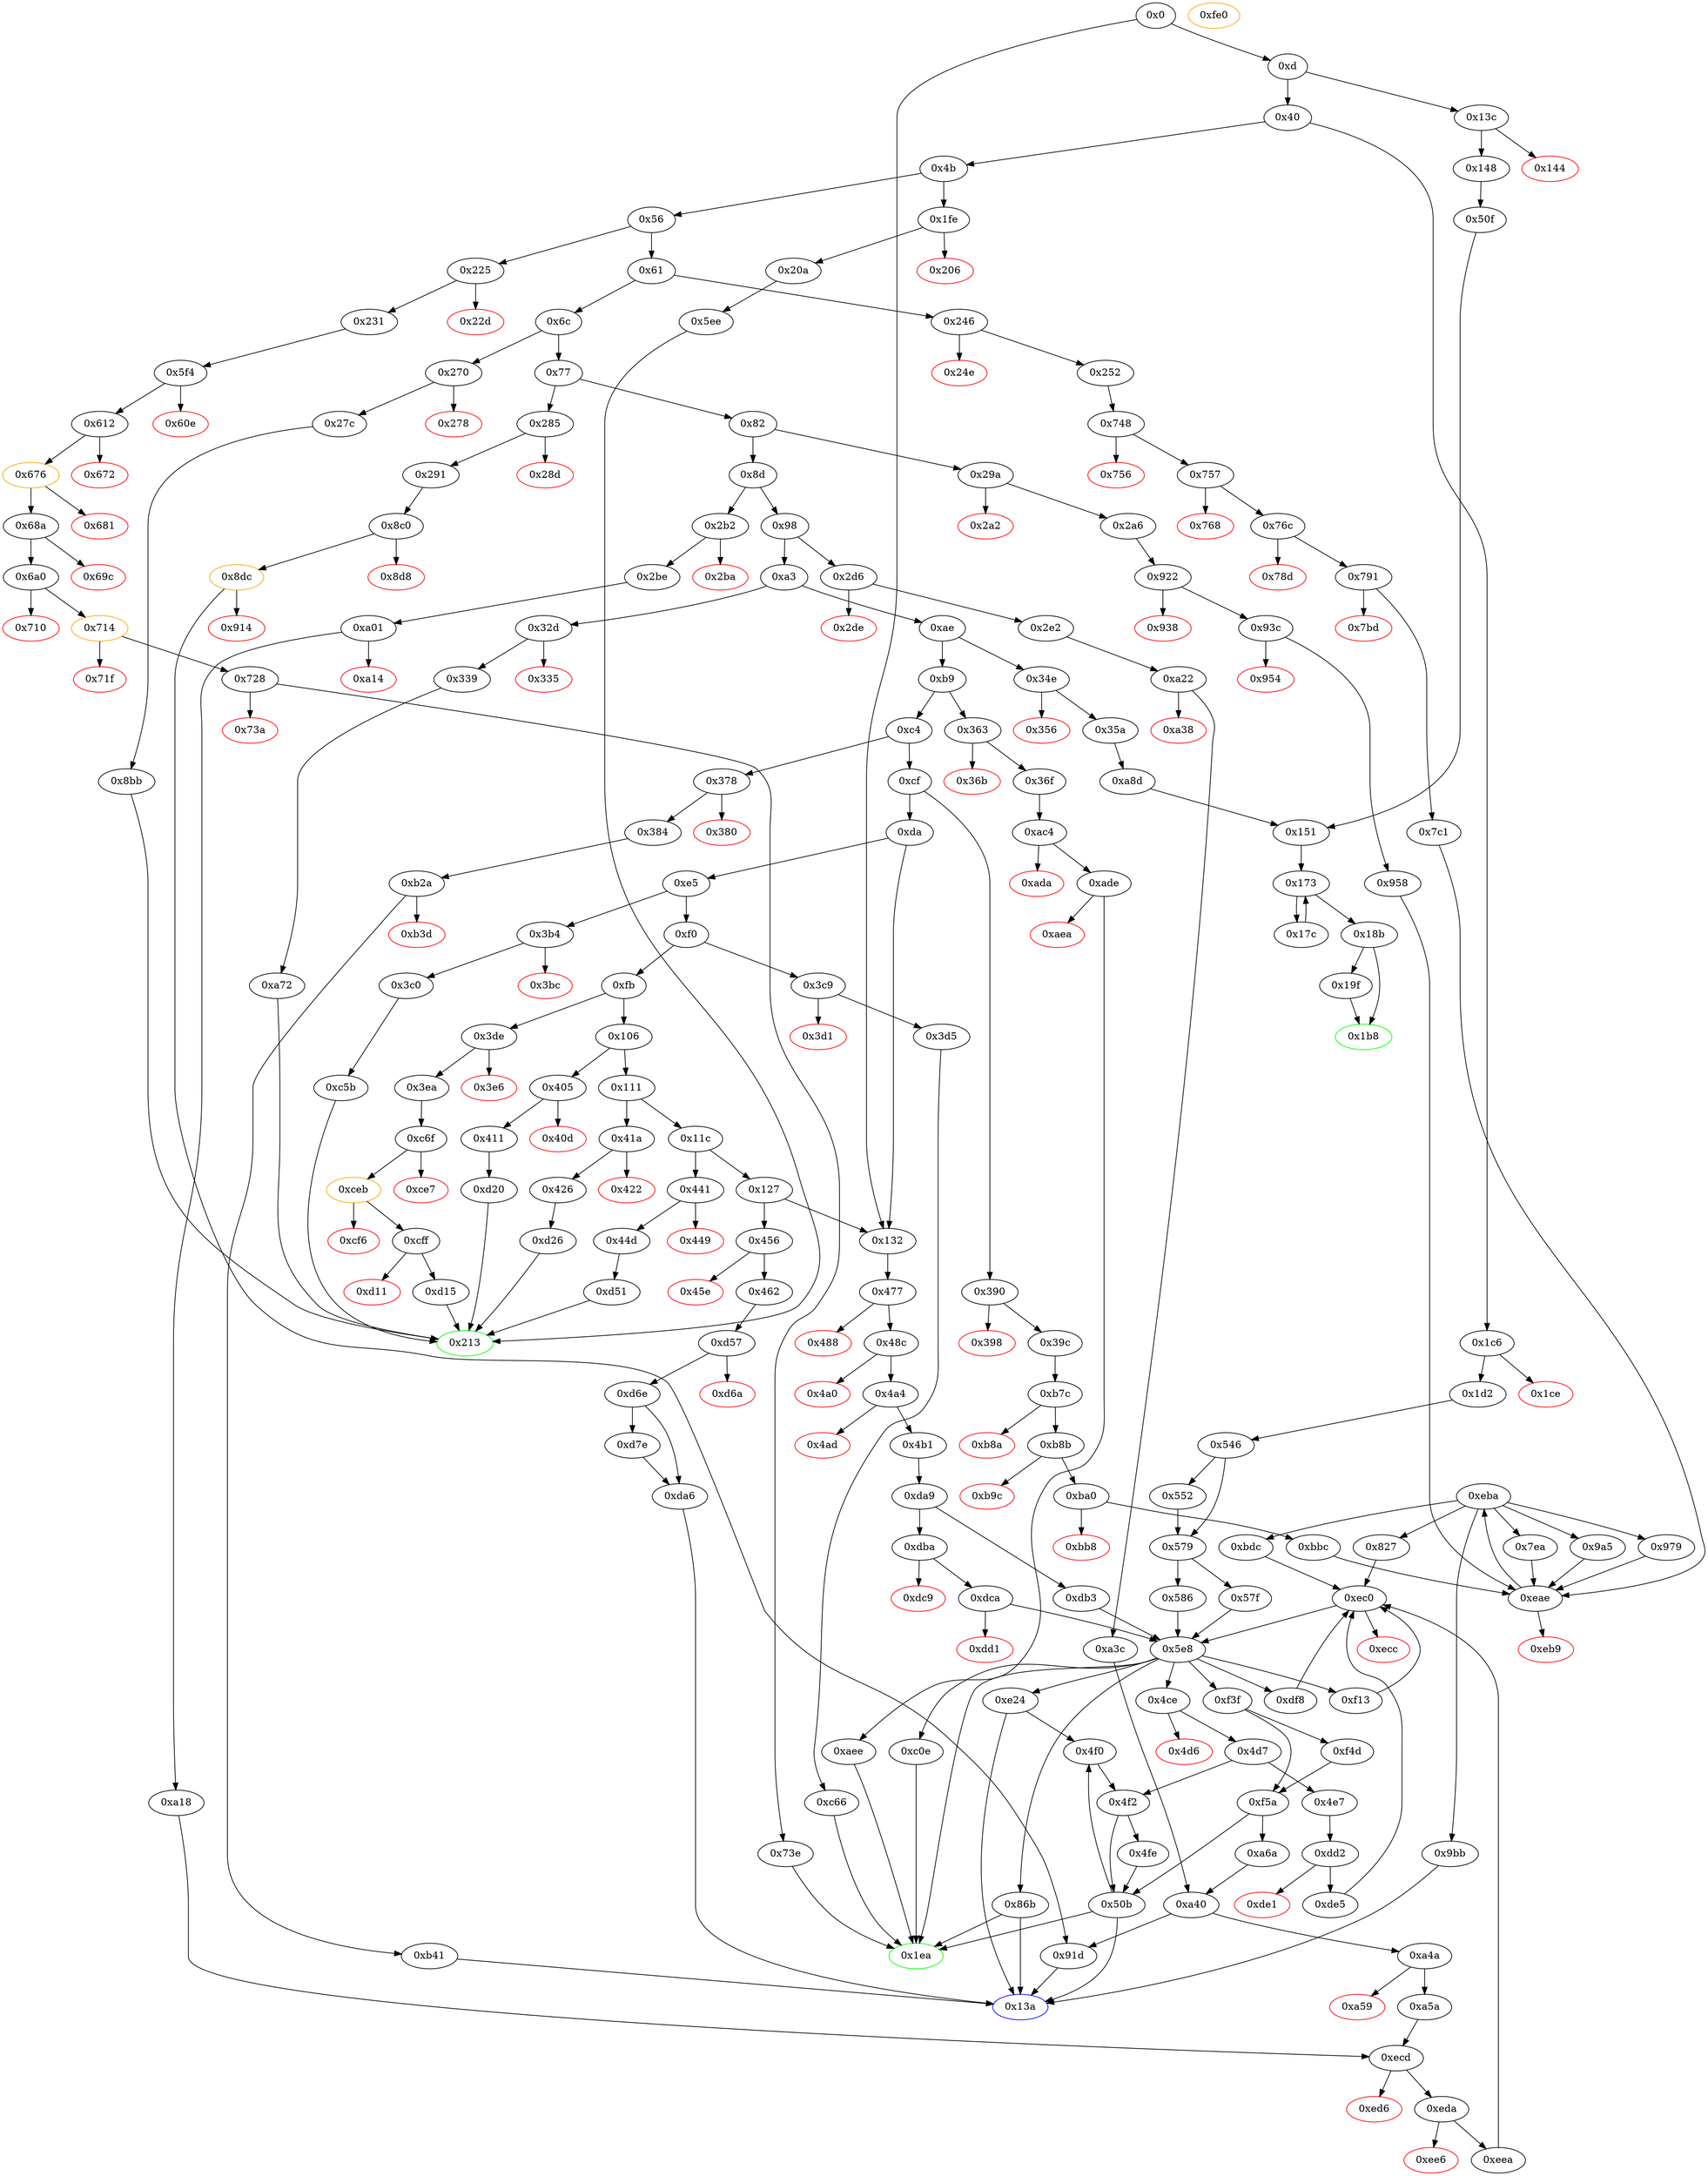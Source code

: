 strict digraph "" {
"0x676" [color=orange, fillcolor=white, id="0x676", style=filled, tooltip="Block 0x676\n[0x676:0x680]\n---\nPredecessors: [0x612]\nSuccessors: [0x681, 0x68a]\n---\n0x676 JUMPDEST\n0x677 POP\n0x678 GAS\n0x679 CALL\n0x67a ISZERO\n0x67b DUP1\n0x67c ISZERO\n0x67d PUSH2 0x68a\n0x680 JUMPI\n---\n0x676: JUMPDEST \n0x678: V517 = GAS\n0x679: V518 = CALL V517 V504 0x0 V498 V510 V498 0x20\n0x67a: V519 = ISZERO V518\n0x67c: V520 = ISZERO V519\n0x67d: V521 = 0x68a\n0x680: JUMPI 0x68a V520\n---\nEntry stack: [V11, 0x1ea, V175, 0x0, V175, 0x0, V504, 0x70a08231, V507, 0x20, V498, V510, V498, 0x0, V504, V513]\nStack pops: 7\nStack additions: [V519]\nExit stack: [V11, 0x1ea, V175, 0x0, V175, 0x0, V504, 0x70a08231, V507, V519]\n\nDef sites:\nV11: {0xd.0x34}\n0x1ea: {0x231.0x233}\nV175: {0x231.0x241}\n0x0: {0x5f4.0x5f8}\nV175: {0x231.0x241}\n0x0: {0x5f4.0x5f8}\nV504: {0x612.0x64e}\n0x70a08231: {0x612.0x650}\nV507: {0x612.0x65a}\n0x20: {0x612.0x65c}\nV498: {0x612.0x641}\nV510: {0x612.0x664}\nV498: {0x612.0x641}\n0x0: {0x612.0x666}\nV504: {0x612.0x64e}\nV513: {0x612.0x66b}\n"];
"0xbb8" [color=red, fillcolor=white, id="0xbb8", style=filled, tooltip="Block 0xbb8\n[0xbb8:0xbbb]\n---\nPredecessors: [0xba0]\nSuccessors: []\n---\n0xbb8 PUSH1 0x0\n0xbba DUP1\n0xbbb REVERT\n---\n0xbb8: V969 = 0x0\n0xbbb: REVERT 0x0 0x0\n---\nEntry stack: [V11, 0x1ea, V299, V301, 0x0, 0x40]\nStack pops: 0\nStack additions: []\nExit stack: [V11, 0x1ea, V299, V301, 0x0, 0x40]\n\nDef sites:\nV11: {0xd.0x34}\n0x1ea: {0x39c.0x39e}\nV299: {0x39c.0x3ac}\nV301: {0x39c.0x3af}\n0x0: {0xb7c.0xb7d}\n0x40: {0xb7c.0xb7f}\n"];
"0xdd1" [color=red, fillcolor=white, id="0xdd1", style=filled, tooltip="Block 0xdd1\n[0xdd1:0xdd1]\n---\nPredecessors: [0xdca]\nSuccessors: []\n---\n0xdd1 INVALID\n---\n0xdd1: INVALID \n---\nEntry stack: [V11, 0x13a, 0x0, 0x0, 0xde0b6b3a7640000, 0x4ce, V396, V399, V1141]\nStack pops: 0\nStack additions: []\nExit stack: [V11, 0x13a, 0x0, 0x0, 0xde0b6b3a7640000, 0x4ce, V396, V399, V1141]\n\nDef sites:\nV11: {0xd.0x34}\n0x13a: {0x132.0x133}\n0x0: {0x48c.0x48d}\n0x0: {0x477.0x47b}\n0xde0b6b3a7640000: {0x4b1.0x4b5}\n0x4ce: {0x4b1.0x4bf}\nV396: {0x4b1.0x4b4}\nV399: {0x4b1.0x4c3}\nV1141: {0xdba.0xdbe}\n"];
"0x0" [fillcolor=white, id="0x0", style=filled, tooltip="Block 0x0\n[0x0:0xc]\n---\nPredecessors: []\nSuccessors: [0xd, 0x132]\n---\n0x0 PUSH1 0x80\n0x2 PUSH1 0x40\n0x4 MSTORE\n0x5 PUSH1 0x4\n0x7 CALLDATASIZE\n0x8 LT\n0x9 PUSH2 0x132\n0xc JUMPI\n---\n0x0: V0 = 0x80\n0x2: V1 = 0x40\n0x4: M[0x40] = 0x80\n0x5: V2 = 0x4\n0x7: V3 = CALLDATASIZE\n0x8: V4 = LT V3 0x4\n0x9: V5 = 0x132\n0xc: JUMPI 0x132 V4\n---\nEntry stack: []\nStack pops: 0\nStack additions: []\nExit stack: []\n\nDef sites:\n"];
"0x8d" [fillcolor=white, id="0x8d", style=filled, tooltip="Block 0x8d\n[0x8d:0x97]\n---\nPredecessors: [0x82]\nSuccessors: [0x98, 0x2b2]\n---\n0x8d DUP1\n0x8e PUSH4 0x4a63464d\n0x93 EQ\n0x94 PUSH2 0x2b2\n0x97 JUMPI\n---\n0x8e: V36 = 0x4a63464d\n0x93: V37 = EQ 0x4a63464d V11\n0x94: V38 = 0x2b2\n0x97: JUMPI 0x2b2 V37\n---\nEntry stack: [V11]\nStack pops: 1\nStack additions: [S0]\nExit stack: [V11]\n\nDef sites:\nV11: {0xd.0x34}\n"];
"0x278" [color=red, fillcolor=white, id="0x278", style=filled, tooltip="Block 0x278\n[0x278:0x27b]\n---\nPredecessors: [0x270]\nSuccessors: []\n---\n0x278 PUSH1 0x0\n0x27a DUP1\n0x27b REVERT\n---\n0x278: V199 = 0x0\n0x27b: REVERT 0x0 0x0\n---\nEntry stack: [V11, V196]\nStack pops: 0\nStack additions: []\nExit stack: [V11, V196]\n\nDef sites:\nV11: {0xd.0x34}\nV196: {0x270.0x271}\n"];
"0x768" [color=red, fillcolor=white, id="0x768", style=filled, tooltip="Block 0x768\n[0x768:0x76b]\n---\nPredecessors: [0x757]\nSuccessors: []\n---\n0x768 PUSH1 0x0\n0x76a DUP1\n0x76b REVERT\n---\n0x768: V598 = 0x0\n0x76b: REVERT 0x0 0x0\n---\nEntry stack: [V11, 0x1ea, V189, V192, V194, 0x0, 0x60]\nStack pops: 0\nStack additions: []\nExit stack: [V11, 0x1ea, V189, V192, V194, 0x0, 0x60]\n\nDef sites:\nV11: {0xd.0x34}\n0x1ea: {0x252.0x254}\nV189: {0x252.0x263}\nV192: {0x252.0x268}\nV194: {0x252.0x26b}\n0x0: {0x748.0x749}\n0x60: {0x748.0x74b}\n"];
"0x44d" [fillcolor=white, id="0x44d", style=filled, tooltip="Block 0x44d\n[0x44d:0x455]\n---\nPredecessors: [0x441]\nSuccessors: [0xd51]\n---\n0x44d JUMPDEST\n0x44e POP\n0x44f PUSH2 0x213\n0x452 PUSH2 0xd51\n0x455 JUMP\n---\n0x44d: JUMPDEST \n0x44f: V359 = 0x213\n0x452: V360 = 0xd51\n0x455: JUMP 0xd51\n---\nEntry stack: [V11, V355]\nStack pops: 1\nStack additions: [0x213]\nExit stack: [V11, 0x213]\n\nDef sites:\nV11: {0xd.0x34}\nV355: {0x441.0x442}\n"];
"0xa8d" [fillcolor=white, id="0xa8d", style=filled, tooltip="Block 0xa8d\n[0xa8d:0xac3]\n---\nPredecessors: [0x35a]\nSuccessors: [0x151]\n---\n0xa8d JUMPDEST\n0xa8e PUSH1 0x40\n0xa90 DUP1\n0xa91 MLOAD\n0xa92 DUP1\n0xa93 DUP3\n0xa94 ADD\n0xa95 SWAP1\n0xa96 SWAP2\n0xa97 MSTORE\n0xa98 PUSH1 0x3\n0xa9a DUP2\n0xa9b MSTORE\n0xa9c PUSH32 0x4855540000000000000000000000000000000000000000000000000000000000\n0xabd PUSH1 0x20\n0xabf DUP3\n0xac0 ADD\n0xac1 MSTORE\n0xac2 DUP2\n0xac3 JUMP\n---\n0xa8d: JUMPDEST \n0xa8e: V883 = 0x40\n0xa91: V884 = M[0x40]\n0xa94: V885 = ADD 0x40 V884\n0xa97: M[0x40] = V885\n0xa98: V886 = 0x3\n0xa9b: M[V884] = 0x3\n0xa9c: V887 = 0x4855540000000000000000000000000000000000000000000000000000000000\n0xabd: V888 = 0x20\n0xac0: V889 = ADD V884 0x20\n0xac1: M[V889] = 0x4855540000000000000000000000000000000000000000000000000000000000\n0xac3: JUMP 0x151\n---\nEntry stack: [V11, 0x151]\nStack pops: 1\nStack additions: [S0, V884]\nExit stack: [V11, 0x151, V884]\n\nDef sites:\nV11: {0xd.0x34}\n0x151: {0x35a.0x35c}\n"];
"0x41a" [fillcolor=white, id="0x41a", style=filled, tooltip="Block 0x41a\n[0x41a:0x421]\n---\nPredecessors: [0x111]\nSuccessors: [0x422, 0x426]\n---\n0x41a JUMPDEST\n0x41b CALLVALUE\n0x41c DUP1\n0x41d ISZERO\n0x41e PUSH2 0x426\n0x421 JUMPI\n---\n0x41a: JUMPDEST \n0x41b: V338 = CALLVALUE\n0x41d: V339 = ISZERO V338\n0x41e: V340 = 0x426\n0x421: JUMPI 0x426 V339\n---\nEntry stack: [V11]\nStack pops: 0\nStack additions: [V338]\nExit stack: [V11, V338]\n\nDef sites:\nV11: {0xd.0x34}\n"];
"0xade" [fillcolor=white, id="0xade", style=filled, tooltip="Block 0xade\n[0xade:0xae9]\n---\nPredecessors: [0xac4]\nSuccessors: [0xaea, 0xaee]\n---\n0xade JUMPDEST\n0xadf PUSH1 0x7\n0xae1 SLOAD\n0xae2 PUSH1 0xff\n0xae4 AND\n0xae5 ISZERO\n0xae6 PUSH2 0xaee\n0xae9 JUMPI\n---\n0xade: JUMPDEST \n0xadf: V903 = 0x7\n0xae1: V904 = S[0x7]\n0xae2: V905 = 0xff\n0xae4: V906 = AND 0xff V904\n0xae5: V907 = ISZERO V906\n0xae6: V908 = 0xaee\n0xae9: JUMPI 0xaee V907\n---\nEntry stack: [V11, 0x1ea, 0x0]\nStack pops: 0\nStack additions: []\nExit stack: [V11, 0x1ea, 0x0]\n\nDef sites:\nV11: {0xd.0x34}\n0x1ea: {0x36f.0x371}\n0x0: {0xac4.0xac8}\n"];
"0xdca" [fillcolor=white, id="0xdca", style=filled, tooltip="Block 0xdca\n[0xdca:0xdd0]\n---\nPredecessors: [0xdba]\nSuccessors: [0x5e8, 0xdd1]\n---\n0xdca JUMPDEST\n0xdcb DIV\n0xdcc EQ\n0xdcd PUSH2 0x5e8\n0xdd0 JUMPI\n---\n0xdca: JUMPDEST \n0xdcb: V1145 = DIV V1141 V396\n0xdcc: V1146 = EQ V1145 V399\n0xdcd: V1147 = 0x5e8\n0xdd0: JUMPI 0x5e8 V1146\n---\nEntry stack: [V11, 0x13a, 0x0, 0x0, 0xde0b6b3a7640000, 0x4ce, V396, V399, V1141, V399, V396, V1141]\nStack pops: 3\nStack additions: []\nExit stack: [V11, 0x13a, 0x0, 0x0, 0xde0b6b3a7640000, 0x4ce, V396, V399, V1141]\n\nDef sites:\nV11: {0xd.0x34}\n0x13a: {0x132.0x133}\n0x0: {0x48c.0x48d}\n0x0: {0x477.0x47b}\n0xde0b6b3a7640000: {0x4b1.0x4b5}\n0x4ce: {0x4b1.0x4bf}\nV396: {0x4b1.0x4b4}\nV399: {0x4b1.0x4c3}\nV1141: {0xdba.0xdbe}\nV399: {0x4b1.0x4c3}\nV396: {0x4b1.0x4b4}\nV1141: {0xdba.0xdbe}\n"];
"0xc4" [fillcolor=white, id="0xc4", style=filled, tooltip="Block 0xc4\n[0xc4:0xce]\n---\nPredecessors: [0xb9]\nSuccessors: [0xcf, 0x378]\n---\n0xc4 DUP1\n0xc5 PUSH4 0x9ea407be\n0xca EQ\n0xcb PUSH2 0x378\n0xce JUMPI\n---\n0xc5: V51 = 0x9ea407be\n0xca: V52 = EQ 0x9ea407be V11\n0xcb: V53 = 0x378\n0xce: JUMPI 0x378 V52\n---\nEntry stack: [V11]\nStack pops: 1\nStack additions: [S0]\nExit stack: [V11]\n\nDef sites:\nV11: {0xd.0x34}\n"];
"0x111" [fillcolor=white, id="0x111", style=filled, tooltip="Block 0x111\n[0x111:0x11b]\n---\nPredecessors: [0x106]\nSuccessors: [0x11c, 0x41a]\n---\n0x111 DUP1\n0x112 PUSH4 0xdd62ed3e\n0x117 EQ\n0x118 PUSH2 0x41a\n0x11b JUMPI\n---\n0x112: V72 = 0xdd62ed3e\n0x117: V73 = EQ 0xdd62ed3e V11\n0x118: V74 = 0x41a\n0x11b: JUMPI 0x41a V73\n---\nEntry stack: [V11]\nStack pops: 1\nStack additions: [S0]\nExit stack: [V11]\n\nDef sites:\nV11: {0xd.0x34}\n"];
"0x86b" [fillcolor=white, id="0x86b", style=filled, tooltip="Block 0x86b\n[0x86b:0x8ba]\n---\nPredecessors: [0x5e8]\nSuccessors: [0x13a, 0x1ea]\n---\n0x86b JUMPDEST\n0x86c PUSH1 0x1\n0x86e PUSH1 0xa0\n0x870 PUSH1 0x2\n0x872 EXP\n0x873 SUB\n0x874 DUP1\n0x875 DUP7\n0x876 AND\n0x877 PUSH1 0x0\n0x879 DUP2\n0x87a DUP2\n0x87b MSTORE\n0x87c PUSH1 0x2\n0x87e PUSH1 0x20\n0x880 SWAP1\n0x881 DUP2\n0x882 MSTORE\n0x883 PUSH1 0x40\n0x885 SWAP2\n0x886 DUP3\n0x887 SWAP1\n0x888 SHA3\n0x889 SWAP5\n0x88a SWAP1\n0x88b SWAP5\n0x88c SSTORE\n0x88d DUP1\n0x88e MLOAD\n0x88f DUP8\n0x890 DUP2\n0x891 MSTORE\n0x892 SWAP1\n0x893 MLOAD\n0x894 SWAP2\n0x895 SWAP4\n0x896 SWAP3\n0x897 DUP10\n0x898 AND\n0x899 SWAP3\n0x89a PUSH1 0x0\n0x89c DUP1\n0x89d MLOAD\n0x89e PUSH1 0x20\n0x8a0 PUSH2 0xfe1\n0x8a3 DUP4\n0x8a4 CODECOPY\n0x8a5 DUP2\n0x8a6 MLOAD\n0x8a7 SWAP2\n0x8a8 MSTORE\n0x8a9 SWAP3\n0x8aa SWAP2\n0x8ab DUP3\n0x8ac SWAP1\n0x8ad SUB\n0x8ae ADD\n0x8af SWAP1\n0x8b0 LOG3\n0x8b1 POP\n0x8b2 PUSH1 0x1\n0x8b4 SWAP5\n0x8b5 SWAP4\n0x8b6 POP\n0x8b7 POP\n0x8b8 POP\n0x8b9 POP\n0x8ba JUMP\n---\n0x86b: JUMPDEST \n0x86c: V690 = 0x1\n0x86e: V691 = 0xa0\n0x870: V692 = 0x2\n0x872: V693 = EXP 0x2 0xa0\n0x873: V694 = SUB 0x10000000000000000000000000000000000000000 0x1\n0x876: V695 = AND S4 0xffffffffffffffffffffffffffffffffffffffff\n0x877: V696 = 0x0\n0x87b: M[0x0] = V695\n0x87c: V697 = 0x2\n0x87e: V698 = 0x20\n0x882: M[0x20] = 0x2\n0x883: V699 = 0x40\n0x888: V700 = SHA3 0x0 0x40\n0x88c: S[V700] = S0\n0x88e: V701 = M[0x40]\n0x891: M[V701] = S3\n0x893: V702 = M[0x40]\n0x898: V703 = AND S5 0xffffffffffffffffffffffffffffffffffffffff\n0x89a: V704 = 0x0\n0x89d: V705 = M[0x0]\n0x89e: V706 = 0x20\n0x8a0: V707 = 0xfe1\n0x8a4: CODECOPY 0x0 0xfe1 0x20\n0x8a6: V708 = M[0x0]\n0x8a8: M[0x0] = V705\n0x8ad: V709 = SUB V701 V702\n0x8ae: V710 = ADD V709 0x20\n0x8b0: LOG V702 V710 V708 V703 V695\n0x8b2: V711 = 0x1\n0x8ba: JUMP S6\n---\nEntry stack: [V11, S10, S9, S8, S7, S6, S5, S4, S3, S2, S1, S0]\nStack pops: 7\nStack additions: [0x1]\nExit stack: [V11, S10, S9, S8, S7, 0x1]\n\nDef sites:\nV11: {0xd.0x34}\nS10: {0x2e2.0x300, 0x132.0x133, 0xd.0x34}\nS9: {0x252.0x254, 0x2e2.0x2e7, 0xd.0x34, 0x4d7.0x4d8, 0x2be.0x2c0}\nS8: {0x2e2.0x321, 0xd.0x34, 0x39c.0x39e, 0x2be.0x2ce, 0x252.0x263, 0x4d7.0x4db}\nS7: {0x39c.0x3ac, 0xa3c.0xa3e, 0x2be.0x2d1, 0x252.0x268, 0x132.0x133, 0xa6a.0xa6d, 0xd.0x34, 0x2e2.0x300, 0x4e7.0x4e7}\nS6: {0x2e2.0x2e7, 0x252.0x254, 0xd.0x34, 0x4d7.0x4d8, 0x2be.0x2c0}\nS5: {0xd.0x34, 0x39c.0x39e, 0x252.0x263, 0x2be.0x2ce, 0x2e2.0x321, 0x4d7.0x4db}\nS4: {0x39c.0x3ac, 0xa3c.0xa3e, 0x2be.0x2d1, 0x132.0x133, 0x252.0x268, 0xa6a.0xa6d, 0xd.0x34, 0x4e7.0x4e7}\nS3: {0xa18.0xa19, 0xa4a.0xa4a, 0x39c.0x3af, 0x48c.0x48d, 0x252.0x26b, 0x4d7.0x4db, 0x2a6.0x2a8}\nS2: {0x748.0x749, 0xa5a.0xa64, 0xb7c.0xb7d, 0x2a6.0x2ad, 0x2be.0x2ce, 0x477.0x47b, 0x4d7.0x4d8}\nS1: {0x958.0x95a, 0xb7c.0xb7f, 0x2be.0x2d1, 0x4b1.0x4b5, 0x2be.0x2ce, 0xdd2.0xdd6, 0x748.0x74b, 0xd.0x34, 0x2e2.0x321}\nS0: {0xec0.0xec3, 0xdb3.0xdb4, 0xdba.0xdbe, 0x57f.0x580, 0x586.0x5e6}\n"];
"0xf13" [fillcolor=white, id="0xf13", style=filled, tooltip="Block 0xf13\n[0xf13:0xf3e]\n---\nPredecessors: [0x5e8]\nSuccessors: [0xec0]\n---\n0xf13 JUMPDEST\n0xf14 PUSH1 0x1\n0xf16 PUSH1 0xa0\n0xf18 PUSH1 0x2\n0xf1a EXP\n0xf1b SUB\n0xf1c DUP4\n0xf1d AND\n0xf1e PUSH1 0x0\n0xf20 SWAP1\n0xf21 DUP2\n0xf22 MSTORE\n0xf23 PUSH1 0x2\n0xf25 PUSH1 0x20\n0xf27 MSTORE\n0xf28 PUSH1 0x40\n0xf2a SWAP1\n0xf2b SHA3\n0xf2c SSTORE\n0xf2d PUSH1 0x5\n0xf2f SLOAD\n0xf30 PUSH2 0xf3f\n0xf33 SWAP1\n0xf34 DUP3\n0xf35 PUSH4 0xffffffff\n0xf3a PUSH2 0xec0\n0xf3d AND\n0xf3e JUMP\n---\n0xf13: JUMPDEST \n0xf14: V1250 = 0x1\n0xf16: V1251 = 0xa0\n0xf18: V1252 = 0x2\n0xf1a: V1253 = EXP 0x2 0xa0\n0xf1b: V1254 = SUB 0x10000000000000000000000000000000000000000 0x1\n0xf1d: V1255 = AND S2 0xffffffffffffffffffffffffffffffffffffffff\n0xf1e: V1256 = 0x0\n0xf22: M[0x0] = V1255\n0xf23: V1257 = 0x2\n0xf25: V1258 = 0x20\n0xf27: M[0x20] = 0x2\n0xf28: V1259 = 0x40\n0xf2b: V1260 = SHA3 0x0 0x40\n0xf2c: S[V1260] = S0\n0xf2d: V1261 = 0x5\n0xf2f: V1262 = S[0x5]\n0xf30: V1263 = 0xf3f\n0xf35: V1264 = 0xffffffff\n0xf3a: V1265 = 0xec0\n0xf3d: V1266 = AND 0xec0 0xffffffff\n0xf3e: JUMP 0xec0\n---\nEntry stack: [V11, S10, S9, S8, S7, S6, S5, S4, S3, S2, S1, S0]\nStack pops: 3\nStack additions: [S2, S1, 0xf3f, V1262, S1]\nExit stack: [V11, S10, S9, S8, S7, S6, S5, S4, S3, S2, S1, 0xf3f, V1262, S1]\n\nDef sites:\nV11: {0xd.0x34}\nS10: {0x2e2.0x300, 0x132.0x133, 0xd.0x34}\nS9: {0x252.0x254, 0x2e2.0x2e7, 0xd.0x34, 0x4d7.0x4d8, 0x2be.0x2c0}\nS8: {0x2e2.0x321, 0xd.0x34, 0x39c.0x39e, 0x2be.0x2ce, 0x252.0x263, 0x4d7.0x4db}\nS7: {0x39c.0x3ac, 0xa3c.0xa3e, 0x2be.0x2d1, 0x252.0x268, 0x132.0x133, 0xa6a.0xa6d, 0xd.0x34, 0x2e2.0x300, 0x4e7.0x4e7}\nS6: {0x2e2.0x2e7, 0x252.0x254, 0xd.0x34, 0x4d7.0x4d8, 0x2be.0x2c0}\nS5: {0xd.0x34, 0x39c.0x39e, 0x252.0x263, 0x2be.0x2ce, 0x2e2.0x321, 0x4d7.0x4db}\nS4: {0x39c.0x3ac, 0xa3c.0xa3e, 0x2be.0x2d1, 0x132.0x133, 0x252.0x268, 0xa6a.0xa6d, 0xd.0x34, 0x4e7.0x4e7}\nS3: {0xa18.0xa19, 0xa4a.0xa4a, 0x39c.0x3af, 0x48c.0x48d, 0x252.0x26b, 0x4d7.0x4db, 0x2a6.0x2a8}\nS2: {0x748.0x749, 0xa5a.0xa64, 0xb7c.0xb7d, 0x2a6.0x2ad, 0x2be.0x2ce, 0x477.0x47b, 0x4d7.0x4d8}\nS1: {0x958.0x95a, 0xb7c.0xb7f, 0x2be.0x2d1, 0x4b1.0x4b5, 0x2be.0x2ce, 0xdd2.0xdd6, 0x748.0x74b, 0xd.0x34, 0x2e2.0x321}\nS0: {0xec0.0xec3, 0xdb3.0xdb4, 0xdba.0xdbe, 0x57f.0x580, 0x586.0x5e6}\n"];
"0x462" [fillcolor=white, id="0x462", style=filled, tooltip="Block 0x462\n[0x462:0x476]\n---\nPredecessors: [0x456]\nSuccessors: [0xd57]\n---\n0x462 JUMPDEST\n0x463 POP\n0x464 PUSH2 0x13a\n0x467 PUSH1 0x1\n0x469 PUSH1 0xa0\n0x46b PUSH1 0x2\n0x46d EXP\n0x46e SUB\n0x46f PUSH1 0x4\n0x471 CALLDATALOAD\n0x472 AND\n0x473 PUSH2 0xd57\n0x476 JUMP\n---\n0x462: JUMPDEST \n0x464: V365 = 0x13a\n0x467: V366 = 0x1\n0x469: V367 = 0xa0\n0x46b: V368 = 0x2\n0x46d: V369 = EXP 0x2 0xa0\n0x46e: V370 = SUB 0x10000000000000000000000000000000000000000 0x1\n0x46f: V371 = 0x4\n0x471: V372 = CALLDATALOAD 0x4\n0x472: V373 = AND V372 0xffffffffffffffffffffffffffffffffffffffff\n0x473: V374 = 0xd57\n0x476: JUMP 0xd57\n---\nEntry stack: [V11, V361]\nStack pops: 1\nStack additions: [0x13a, V373]\nExit stack: [V11, 0x13a, V373]\n\nDef sites:\nV11: {0xd.0x34}\nV361: {0x456.0x457}\n"];
"0x1ce" [color=red, fillcolor=white, id="0x1ce", style=filled, tooltip="Block 0x1ce\n[0x1ce:0x1d1]\n---\nPredecessors: [0x1c6]\nSuccessors: []\n---\n0x1ce PUSH1 0x0\n0x1d0 DUP1\n0x1d1 REVERT\n---\n0x1ce: V130 = 0x0\n0x1d1: REVERT 0x0 0x0\n---\nEntry stack: [V11, V127]\nStack pops: 0\nStack additions: []\nExit stack: [V11, V127]\n\nDef sites:\nV11: {0xd.0x34}\nV127: {0x1c6.0x1c7}\n"];
"0x728" [fillcolor=white, id="0x728", style=filled, tooltip="Block 0x728\n[0x728:0x739]\n---\nPredecessors: [0x714]\nSuccessors: [0x73a, 0x73e]\n---\n0x728 JUMPDEST\n0x729 POP\n0x72a POP\n0x72b POP\n0x72c POP\n0x72d PUSH1 0x40\n0x72f MLOAD\n0x730 RETURNDATASIZE\n0x731 PUSH1 0x20\n0x733 DUP2\n0x734 LT\n0x735 ISZERO\n0x736 PUSH2 0x73e\n0x739 JUMPI\n---\n0x728: JUMPDEST \n0x72d: V573 = 0x40\n0x72f: V574 = M[0x40]\n0x730: V575 = RETURNDATASIZE\n0x731: V576 = 0x20\n0x734: V577 = LT V575 0x20\n0x735: V578 = ISZERO V577\n0x736: V579 = 0x73e\n0x739: JUMPI 0x73e V578\n---\nEntry stack: [V11, 0x1ea, V175, 0x0, V175, V534, V551, 0xa9059cbb, V554, V566]\nStack pops: 4\nStack additions: [V574, V575]\nExit stack: [V11, 0x1ea, V175, 0x0, V175, V534, V574, V575]\n\nDef sites:\nV11: {0xd.0x34}\n0x1ea: {0x231.0x233}\nV175: {0x231.0x241}\n0x0: {0x5f4.0x5f8}\nV175: {0x231.0x241}\nV534: {0x6a0.0x6a2}\nV551: {0x6a0.0x6eb}\n0xa9059cbb: {0x6a0.0x6ed}\nV554: {0x6a0.0x6f7}\nV566: {0x714.0x718}\n"];
"0x579" [fillcolor=white, id="0x579", style=filled, tooltip="Block 0x579\n[0x579:0x57e]\n---\nPredecessors: [0x546, 0x552]\nSuccessors: [0x57f, 0x586]\n---\n0x579 JUMPDEST\n0x57a ISZERO\n0x57b PUSH2 0x586\n0x57e JUMPI\n---\n0x579: JUMPDEST \n0x57a: V454 = ISZERO S0\n0x57b: V455 = 0x586\n0x57e: JUMPI 0x586 V454\n---\nEntry stack: [V11, 0x1ea, V139, V141, 0x0, S0]\nStack pops: 1\nStack additions: []\nExit stack: [V11, 0x1ea, V139, V141, 0x0]\n\nDef sites:\nV11: {0xd.0x34}\n0x1ea: {0x1d2.0x1d4}\nV139: {0x1d2.0x1e2}\nV141: {0x1d2.0x1e5}\n0x0: {0x546.0x547}\nS0: {0x552.0x578, 0x546.0x54c}\n"];
"0x39c" [fillcolor=white, id="0x39c", style=filled, tooltip="Block 0x39c\n[0x39c:0x3b3]\n---\nPredecessors: [0x390]\nSuccessors: [0xb7c]\n---\n0x39c JUMPDEST\n0x39d POP\n0x39e PUSH2 0x1ea\n0x3a1 PUSH1 0x1\n0x3a3 PUSH1 0xa0\n0x3a5 PUSH1 0x2\n0x3a7 EXP\n0x3a8 SUB\n0x3a9 PUSH1 0x4\n0x3ab CALLDATALOAD\n0x3ac AND\n0x3ad PUSH1 0x24\n0x3af CALLDATALOAD\n0x3b0 PUSH2 0xb7c\n0x3b3 JUMP\n---\n0x39c: JUMPDEST \n0x39e: V291 = 0x1ea\n0x3a1: V292 = 0x1\n0x3a3: V293 = 0xa0\n0x3a5: V294 = 0x2\n0x3a7: V295 = EXP 0x2 0xa0\n0x3a8: V296 = SUB 0x10000000000000000000000000000000000000000 0x1\n0x3a9: V297 = 0x4\n0x3ab: V298 = CALLDATALOAD 0x4\n0x3ac: V299 = AND V298 0xffffffffffffffffffffffffffffffffffffffff\n0x3ad: V300 = 0x24\n0x3af: V301 = CALLDATALOAD 0x24\n0x3b0: V302 = 0xb7c\n0x3b3: JUMP 0xb7c\n---\nEntry stack: [V11, V287]\nStack pops: 1\nStack additions: [0x1ea, V299, V301]\nExit stack: [V11, 0x1ea, V299, V301]\n\nDef sites:\nV11: {0xd.0x34}\nV287: {0x390.0x391}\n"];
"0x5e8" [fillcolor=white, id="0x5e8", style=filled, tooltip="Block 0x5e8\n[0x5e8:0x5ed]\n---\nPredecessors: [0x57f, 0x586, 0xdb3, 0xdca, 0xec0]\nSuccessors: [0x1ea, 0x4ce, 0x86b, 0xc0e, 0xdf8, 0xe24, 0xf13, 0xf3f]\n---\n0x5e8 JUMPDEST\n0x5e9 SWAP3\n0x5ea SWAP2\n0x5eb POP\n0x5ec POP\n0x5ed JUMP\n---\n0x5e8: JUMPDEST \n0x5ed: JUMP {0x1ea, 0x4ce, 0x86b, 0xc0e, 0xdf8, 0xe24, 0xf13, 0xf3f}\n---\nEntry stack: [V11, S13, S12, S11, S10, S9, S8, S7, S6, S5, S4, {0x1ea, 0x4ce, 0x86b, 0xc0e, 0xdf8, 0xe24, 0xf13, 0xf3f}, S2, S1, S0]\nStack pops: 4\nStack additions: [S0]\nExit stack: [V11, S13, S12, S11, S10, S9, S8, S7, S6, S5, S4, S0]\n\nDef sites:\nV11: {0xd.0x34}\nS13: {0x2e2.0x300, 0x132.0x133, 0xd.0x34}\nS12: {0x252.0x254, 0x2e2.0x2e7, 0xd.0x34, 0x4d7.0x4d8, 0x2be.0x2c0}\nS11: {0x2e2.0x321, 0xd.0x34, 0x39c.0x39e, 0x2be.0x2ce, 0x252.0x263, 0x4d7.0x4db}\nS10: {0x39c.0x3ac, 0xa3c.0xa3e, 0x2be.0x2d1, 0x252.0x268, 0x132.0x133, 0xa6a.0xa6d, 0xd.0x34, 0x2e2.0x300, 0x4e7.0x4e7}\nS9: {0x2e2.0x2e7, 0x252.0x254, 0xd.0x34, 0x4d7.0x4d8, 0x2be.0x2c0}\nS8: {0xd.0x34, 0x39c.0x39e, 0x252.0x263, 0x2be.0x2ce, 0x2e2.0x321, 0x4d7.0x4db}\nS7: {0x39c.0x3ac, 0xa3c.0xa3e, 0x2be.0x2d1, 0x132.0x133, 0x252.0x268, 0xa6a.0xa6d, 0xd.0x34, 0x4e7.0x4e7}\nS6: {0xa18.0xa19, 0xa4a.0xa4a, 0x39c.0x3af, 0x48c.0x48d, 0x252.0x26b, 0x4d7.0x4db, 0x2a6.0x2a8}\nS5: {0x748.0x749, 0xa5a.0xa64, 0xb7c.0xb7d, 0x2a6.0x2ad, 0x2be.0x2ce, 0x477.0x47b, 0x4d7.0x4d8}\nS4: {0x958.0x95a, 0xb7c.0xb7f, 0x2be.0x2d1, 0x4b1.0x4b5, 0x2be.0x2ce, 0xdd2.0xdd6, 0x748.0x74b, 0xd.0x34, 0x2e2.0x321}\n{0x1ea, 0x4ce, 0x86b, 0xc0e, 0xdf8, 0xe24, 0xf13, 0xf3f}: {0xdf8.0xe15, 0xbdc.0xbff, 0xf13_0xa18.0xf30, 0x4b1.0x4bf, 0xf13_0xa5a.0xf30, 0x1d2.0x1d4, 0xeea_0xa5a.0xf04, 0xeea_0xa18.0xf04, 0xde5.0xde9, 0x827.0x85c}\nS2: {0xdf8.0xe14, 0xbdc.0xbfe, 0xf13_0xa5a.0xf2f, 0x4b1.0x4b4, 0x1d2.0x1e2, 0xeea_0xa5a.0xf03, 0xeea_0xa18.0xf03, 0xf13_0xa18.0xf2f, 0xde5.0xde8, 0x827.0x85b}\nS1: {0xa5a.0xa64, 0x39c.0x3af, 0xb7c.0xb7d, 0x2be.0x2ce, 0x4b1.0x4c3, 0x2be.0x2d1, 0x1d2.0x1e5, 0x252.0x26b, 0x4d7.0x4d8, 0x477.0x47b, 0x748.0x749, 0x2e2.0x321, 0x2a6.0x2a8}\nS0: {0xec0.0xec3, 0xdb3.0xdb4, 0xdba.0xdbe, 0x57f.0x580, 0x586.0x5e6}\n"];
"0xeea" [fillcolor=white, id="0xeea", style=filled, tooltip="Block 0xeea\n[0xeea:0xf12]\n---\nPredecessors: [0xeda]\nSuccessors: [0xec0]\n---\n0xeea JUMPDEST\n0xeeb PUSH1 0x1\n0xeed PUSH1 0xa0\n0xeef PUSH1 0x2\n0xef1 EXP\n0xef2 SUB\n0xef3 DUP3\n0xef4 AND\n0xef5 PUSH1 0x0\n0xef7 SWAP1\n0xef8 DUP2\n0xef9 MSTORE\n0xefa PUSH1 0x2\n0xefc PUSH1 0x20\n0xefe MSTORE\n0xeff PUSH1 0x40\n0xf01 SWAP1\n0xf02 SHA3\n0xf03 SLOAD\n0xf04 PUSH2 0xf13\n0xf07 SWAP1\n0xf08 DUP3\n0xf09 PUSH4 0xffffffff\n0xf0e PUSH2 0xec0\n0xf11 AND\n0xf12 JUMP\n---\n0xeea: JUMPDEST \n0xeeb: V1234 = 0x1\n0xeed: V1235 = 0xa0\n0xeef: V1236 = 0x2\n0xef1: V1237 = EXP 0x2 0xa0\n0xef2: V1238 = SUB 0x10000000000000000000000000000000000000000 0x1\n0xef4: V1239 = AND S1 0xffffffffffffffffffffffffffffffffffffffff\n0xef5: V1240 = 0x0\n0xef9: M[0x0] = V1239\n0xefa: V1241 = 0x2\n0xefc: V1242 = 0x20\n0xefe: M[0x20] = 0x2\n0xeff: V1243 = 0x40\n0xf02: V1244 = SHA3 0x0 0x40\n0xf03: V1245 = S[V1244]\n0xf04: V1246 = 0xf13\n0xf09: V1247 = 0xffffffff\n0xf0e: V1248 = 0xec0\n0xf11: V1249 = AND 0xec0 0xffffffff\n0xf12: JUMP 0xec0\n---\nEntry stack: [V11, S6, S5, S4, S3, {0x50b, 0xa6a}, S1, S0]\nStack pops: 2\nStack additions: [S1, S0, 0xf13, V1245, S0]\nExit stack: [V11, S6, S5, S4, S3, {0x50b, 0xa6a}, S1, S0, 0xf13, V1245, S0]\n\nDef sites:\nV11: {0xd.0x34}\nS6: {0x2e2.0x300, 0xd.0x34}\nS5: {0x2e2.0x2e7, 0x2be.0x2c0}\nS4: {0x2e2.0x321, 0x2be.0x2ce}\nS3: {0xa6a.0xa6d, 0xa3c.0xa3e, 0x2be.0x2d1}\n{0x50b, 0xa6a}: {0xa18.0xa19, 0xa4a.0xa4a}\nS1: {0xa5a.0xa64, 0x2be.0x2ce}\nS0: {0x2e2.0x321, 0x2be.0x2ce, 0x2be.0x2d1}\n"];
"0x9bb" [fillcolor=white, id="0x9bb", style=filled, tooltip="Block 0x9bb\n[0x9bb:0xa00]\n---\nPredecessors: [0xeba]\nSuccessors: [0x13a]\n---\n0x9bb JUMPDEST\n0x9bc PUSH1 0x5\n0x9be SSTORE\n0x9bf PUSH1 0x40\n0x9c1 DUP1\n0x9c2 MLOAD\n0x9c3 DUP4\n0x9c4 DUP2\n0x9c5 MSTORE\n0x9c6 SWAP1\n0x9c7 MLOAD\n0x9c8 PUSH1 0x1\n0x9ca PUSH1 0xa0\n0x9cc PUSH1 0x2\n0x9ce EXP\n0x9cf SUB\n0x9d0 DUP4\n0x9d1 AND\n0x9d2 SWAP2\n0x9d3 PUSH32 0xcc16f5dbb4873280815c1ee09dbd06736cffcc184412cf7a71a0fdb75d397ca5\n0x9f4 SWAP2\n0x9f5 SWAP1\n0x9f6 DUP2\n0x9f7 SWAP1\n0x9f8 SUB\n0x9f9 PUSH1 0x20\n0x9fb ADD\n0x9fc SWAP1\n0x9fd LOG2\n0x9fe POP\n0x9ff POP\n0xa00 JUMP\n---\n0x9bb: JUMPDEST \n0x9bc: V809 = 0x5\n0x9be: S[0x5] = V1218\n0x9bf: V810 = 0x40\n0x9c2: V811 = M[0x40]\n0x9c5: M[V811] = S2\n0x9c7: V812 = M[0x40]\n0x9c8: V813 = 0x1\n0x9ca: V814 = 0xa0\n0x9cc: V815 = 0x2\n0x9ce: V816 = EXP 0x2 0xa0\n0x9cf: V817 = SUB 0x10000000000000000000000000000000000000000 0x1\n0x9d1: V818 = AND S1 0xffffffffffffffffffffffffffffffffffffffff\n0x9d3: V819 = 0xcc16f5dbb4873280815c1ee09dbd06736cffcc184412cf7a71a0fdb75d397ca5\n0x9f8: V820 = SUB V811 V812\n0x9f9: V821 = 0x20\n0x9fb: V822 = ADD 0x20 V820\n0x9fd: LOG V812 V822 0xcc16f5dbb4873280815c1ee09dbd06736cffcc184412cf7a71a0fdb75d397ca5 V818\n0xa00: JUMP S3\n---\nEntry stack: [V11, S6, S5, S4, S3, S2, S1, V1218]\nStack pops: 4\nStack additions: []\nExit stack: [V11, S6, S5, S4]\n\nDef sites:\nV11: {0xd.0x34}\nS6: {0x252.0x254, 0xd.0x34}\nS5: {0x252.0x263, 0x39c.0x39e}\nS4: {0x252.0x268, 0xd.0x34, 0x39c.0x3ac}\nS3: {0x252.0x26b, 0x39c.0x3af, 0x2a6.0x2a8}\nS2: {0x748.0x749, 0xb7c.0xb7d, 0x2a6.0x2ad}\nS1: {0x748.0x74b, 0x958.0x95a, 0xb7c.0xb7f}\nV1218: {0xeba.0xebd}\n"];
"0xaea" [color=red, fillcolor=white, id="0xaea", style=filled, tooltip="Block 0xaea\n[0xaea:0xaed]\n---\nPredecessors: [0xade]\nSuccessors: []\n---\n0xaea PUSH1 0x0\n0xaec DUP1\n0xaed REVERT\n---\n0xaea: V909 = 0x0\n0xaed: REVERT 0x0 0x0\n---\nEntry stack: [V11, 0x1ea, 0x0]\nStack pops: 0\nStack additions: []\nExit stack: [V11, 0x1ea, 0x0]\n\nDef sites:\nV11: {0xd.0x34}\n0x1ea: {0x36f.0x371}\n0x0: {0xac4.0xac8}\n"];
"0x6a0" [fillcolor=white, id="0x6a0", style=filled, tooltip="Block 0x6a0\n[0x6a0:0x70f]\n---\nPredecessors: [0x68a]\nSuccessors: [0x710, 0x714]\n---\n0x6a0 JUMPDEST\n0x6a1 POP\n0x6a2 MLOAD\n0x6a3 PUSH1 0x1\n0x6a5 SLOAD\n0x6a6 PUSH1 0x40\n0x6a8 DUP1\n0x6a9 MLOAD\n0x6aa PUSH32 0xa9059cbb00000000000000000000000000000000000000000000000000000000\n0x6cb DUP2\n0x6cc MSTORE\n0x6cd PUSH1 0x1\n0x6cf PUSH1 0xa0\n0x6d1 PUSH1 0x2\n0x6d3 EXP\n0x6d4 SUB\n0x6d5 SWAP3\n0x6d6 DUP4\n0x6d7 AND\n0x6d8 PUSH1 0x4\n0x6da DUP3\n0x6db ADD\n0x6dc MSTORE\n0x6dd PUSH1 0x24\n0x6df DUP2\n0x6e0 ADD\n0x6e1 DUP5\n0x6e2 SWAP1\n0x6e3 MSTORE\n0x6e4 SWAP1\n0x6e5 MLOAD\n0x6e6 SWAP3\n0x6e7 SWAP4\n0x6e8 POP\n0x6e9 SWAP1\n0x6ea DUP5\n0x6eb AND\n0x6ec SWAP2\n0x6ed PUSH4 0xa9059cbb\n0x6f2 SWAP2\n0x6f3 PUSH1 0x44\n0x6f5 DUP1\n0x6f6 DUP3\n0x6f7 ADD\n0x6f8 SWAP3\n0x6f9 PUSH1 0x20\n0x6fb SWAP3\n0x6fc SWAP1\n0x6fd SWAP2\n0x6fe SWAP1\n0x6ff DUP3\n0x700 SWAP1\n0x701 SUB\n0x702 ADD\n0x703 DUP2\n0x704 PUSH1 0x0\n0x706 DUP8\n0x707 DUP1\n0x708 EXTCODESIZE\n0x709 ISZERO\n0x70a DUP1\n0x70b ISZERO\n0x70c PUSH2 0x714\n0x70f JUMPI\n---\n0x6a0: JUMPDEST \n0x6a2: V534 = M[V527]\n0x6a3: V535 = 0x1\n0x6a5: V536 = S[0x1]\n0x6a6: V537 = 0x40\n0x6a9: V538 = M[0x40]\n0x6aa: V539 = 0xa9059cbb00000000000000000000000000000000000000000000000000000000\n0x6cc: M[V538] = 0xa9059cbb00000000000000000000000000000000000000000000000000000000\n0x6cd: V540 = 0x1\n0x6cf: V541 = 0xa0\n0x6d1: V542 = 0x2\n0x6d3: V543 = EXP 0x2 0xa0\n0x6d4: V544 = SUB 0x10000000000000000000000000000000000000000 0x1\n0x6d7: V545 = AND 0xffffffffffffffffffffffffffffffffffffffff V536\n0x6d8: V546 = 0x4\n0x6db: V547 = ADD V538 0x4\n0x6dc: M[V547] = V545\n0x6dd: V548 = 0x24\n0x6e0: V549 = ADD V538 0x24\n0x6e3: M[V549] = V534\n0x6e5: V550 = M[0x40]\n0x6eb: V551 = AND V175 0xffffffffffffffffffffffffffffffffffffffff\n0x6ed: V552 = 0xa9059cbb\n0x6f3: V553 = 0x44\n0x6f7: V554 = ADD V538 0x44\n0x6f9: V555 = 0x20\n0x701: V556 = SUB V538 V550\n0x702: V557 = ADD V556 0x44\n0x704: V558 = 0x0\n0x708: V559 = EXTCODESIZE V551\n0x709: V560 = ISZERO V559\n0x70b: V561 = ISZERO V560\n0x70c: V562 = 0x714\n0x70f: JUMPI 0x714 V561\n---\nEntry stack: [V11, 0x1ea, V175, 0x0, V175, 0x0, V527, V528]\nStack pops: 4\nStack additions: [S3, V534, V551, 0xa9059cbb, V554, 0x20, V550, V557, V550, 0x0, V551, V560]\nExit stack: [V11, 0x1ea, V175, 0x0, V175, V534, V551, 0xa9059cbb, V554, 0x20, V550, V557, V550, 0x0, V551, V560]\n\nDef sites:\nV11: {0xd.0x34}\n0x1ea: {0x231.0x233}\nV175: {0x231.0x241}\n0x0: {0x5f4.0x5f8}\nV175: {0x231.0x241}\n0x0: {0x5f4.0x5f8}\nV527: {0x68a.0x691}\nV528: {0x68a.0x692}\n"];
"0x488" [color=red, fillcolor=white, id="0x488", style=filled, tooltip="Block 0x488\n[0x488:0x48b]\n---\nPredecessors: [0x477]\nSuccessors: []\n---\n0x488 PUSH1 0x0\n0x48a DUP1\n0x48b REVERT\n---\n0x488: V382 = 0x0\n0x48b: REVERT 0x0 0x0\n---\nEntry stack: [V11, 0x13a, 0x0, 0x0]\nStack pops: 0\nStack additions: []\nExit stack: [V11, 0x13a, 0x0, 0x0]\n\nDef sites:\nV11: {0xd.0x34}\n0x13a: {0x132.0x133}\n0x0: {0x477.0x47b}\n0x0: {0x477.0x47b}\n"];
"0xecd" [fillcolor=white, id="0xecd", style=filled, tooltip="Block 0xecd\n[0xecd:0xed5]\n---\nPredecessors: [0xa18, 0xa5a]\nSuccessors: [0xed6, 0xeda]\n---\n0xecd JUMPDEST\n0xece PUSH1 0x0\n0xed0 DUP2\n0xed1 GT\n0xed2 PUSH2 0xeda\n0xed5 JUMPI\n---\n0xecd: JUMPDEST \n0xece: V1223 = 0x0\n0xed1: V1224 = GT S0 0x0\n0xed2: V1225 = 0xeda\n0xed5: JUMPI 0xeda V1224\n---\nEntry stack: [V11, S6, S5, S4, S3, {0x50b, 0xa6a}, S1, S0]\nStack pops: 1\nStack additions: [S0]\nExit stack: [V11, S6, S5, S4, S3, {0x50b, 0xa6a}, S1, S0]\n\nDef sites:\nV11: {0xd.0x34}\nS6: {0x2e2.0x300, 0xd.0x34}\nS5: {0x2e2.0x2e7, 0x2be.0x2c0}\nS4: {0x2e2.0x321, 0x2be.0x2ce}\nS3: {0xa6a.0xa6d, 0xa3c.0xa3e, 0x2be.0x2d1}\n{0x50b, 0xa6a}: {0xa18.0xa19, 0xa4a.0xa4a}\nS1: {0xa5a.0xa64, 0x2be.0x2ce}\nS0: {0x2e2.0x321, 0x2be.0x2ce, 0x2be.0x2d1}\n"];
"0x4d6" [color=red, fillcolor=white, id="0x4d6", style=filled, tooltip="Block 0x4d6\n[0x4d6:0x4d6]\n---\nPredecessors: [0x4ce]\nSuccessors: []\n---\n0x4d6 INVALID\n---\n0x4d6: INVALID \n---\nEntry stack: [V11, S7, S6, S5, S4, S3, S2, S1, S0]\nStack pops: 0\nStack additions: []\nExit stack: [V11, S7, S6, S5, S4, S3, S2, S1, S0]\n\nDef sites:\nV11: {0xd.0x34}\nS7: {0x2e2.0x300, 0x132.0x133, 0xd.0x34}\nS6: {0x252.0x254, 0x2e2.0x2e7, 0xd.0x34, 0x4d7.0x4d8, 0x2be.0x2c0}\nS5: {0xd.0x34, 0x252.0x263, 0x39c.0x39e, 0x2be.0x2ce, 0x2e2.0x321, 0x4d7.0x4db}\nS4: {0xa6a.0xa6d, 0x252.0x268, 0x39c.0x3ac, 0xa3c.0xa3e, 0x2be.0x2d1, 0x132.0x133, 0x4e7.0x4e7}\nS3: {0xa18.0xa19, 0xa4a.0xa4a, 0x48c.0x48d, 0x39c.0x3af, 0x252.0x26b, 0x4d7.0x4db}\nS2: {0x748.0x749, 0xa5a.0xa64, 0xb7c.0xb7d, 0x2be.0x2ce, 0x477.0x47b, 0x4d7.0x4d8}\nS1: {0xb7c.0xb7f, 0x2be.0x2d1, 0x4b1.0x4b5, 0x2be.0x2ce, 0xdd2.0xdd6, 0x748.0x74b, 0xd.0x34, 0x2e2.0x321}\nS0: {0xdba.0xdbe, 0xec0_0xeea_0xa5a.0xec3, 0x57f.0x580, 0xdb3.0xdb4, 0xec0_0xf13_0xa5a.0xec3, 0xec0_0xf13_0xa18.0xec3, 0xec0_0xbdc.0xec3, 0xec0_0xde5.0xec3, 0xec0_0x827.0xec3, 0xec0_0xdf8.0xec3, 0xec0_0xeea_0xa18.0xec3, 0x586.0x5e6}\n"];
"0xc66" [fillcolor=white, id="0xc66", style=filled, tooltip="Block 0xc66\n[0xc66:0xc6e]\n---\nPredecessors: [0x3d5]\nSuccessors: [0x1ea]\n---\n0xc66 JUMPDEST\n0xc67 PUSH1 0x7\n0xc69 SLOAD\n0xc6a PUSH1 0xff\n0xc6c AND\n0xc6d DUP2\n0xc6e JUMP\n---\n0xc66: JUMPDEST \n0xc67: V1022 = 0x7\n0xc69: V1023 = S[0x7]\n0xc6a: V1024 = 0xff\n0xc6c: V1025 = AND 0xff V1023\n0xc6e: JUMP 0x1ea\n---\nEntry stack: [V11, 0x1ea]\nStack pops: 1\nStack additions: [S0, V1025]\nExit stack: [V11, 0x1ea, V1025]\n\nDef sites:\nV11: {0xd.0x34}\n0x1ea: {0x3d5.0x3d7}\n"];
"0x426" [fillcolor=white, id="0x426", style=filled, tooltip="Block 0x426\n[0x426:0x440]\n---\nPredecessors: [0x41a]\nSuccessors: [0xd26]\n---\n0x426 JUMPDEST\n0x427 POP\n0x428 PUSH2 0x213\n0x42b PUSH1 0x1\n0x42d PUSH1 0xa0\n0x42f PUSH1 0x2\n0x431 EXP\n0x432 SUB\n0x433 PUSH1 0x4\n0x435 CALLDATALOAD\n0x436 DUP2\n0x437 AND\n0x438 SWAP1\n0x439 PUSH1 0x24\n0x43b CALLDATALOAD\n0x43c AND\n0x43d PUSH2 0xd26\n0x440 JUMP\n---\n0x426: JUMPDEST \n0x428: V342 = 0x213\n0x42b: V343 = 0x1\n0x42d: V344 = 0xa0\n0x42f: V345 = 0x2\n0x431: V346 = EXP 0x2 0xa0\n0x432: V347 = SUB 0x10000000000000000000000000000000000000000 0x1\n0x433: V348 = 0x4\n0x435: V349 = CALLDATALOAD 0x4\n0x437: V350 = AND 0xffffffffffffffffffffffffffffffffffffffff V349\n0x439: V351 = 0x24\n0x43b: V352 = CALLDATALOAD 0x24\n0x43c: V353 = AND V352 0xffffffffffffffffffffffffffffffffffffffff\n0x43d: V354 = 0xd26\n0x440: JUMP 0xd26\n---\nEntry stack: [V11, V338]\nStack pops: 1\nStack additions: [0x213, V350, V353]\nExit stack: [V11, 0x213, V350, V353]\n\nDef sites:\nV11: {0xd.0x34}\nV338: {0x41a.0x41b}\n"];
"0x714" [color=orange, fillcolor=white, id="0x714", style=filled, tooltip="Block 0x714\n[0x714:0x71e]\n---\nPredecessors: [0x6a0]\nSuccessors: [0x71f, 0x728]\n---\n0x714 JUMPDEST\n0x715 POP\n0x716 GAS\n0x717 CALL\n0x718 ISZERO\n0x719 DUP1\n0x71a ISZERO\n0x71b PUSH2 0x728\n0x71e JUMPI\n---\n0x714: JUMPDEST \n0x716: V564 = GAS\n0x717: V565 = CALL V564 V551 0x0 V550 V557 V550 0x20\n0x718: V566 = ISZERO V565\n0x71a: V567 = ISZERO V566\n0x71b: V568 = 0x728\n0x71e: JUMPI 0x728 V567\n---\nEntry stack: [V11, 0x1ea, V175, 0x0, V175, V534, V551, 0xa9059cbb, V554, 0x20, V550, V557, V550, 0x0, V551, V560]\nStack pops: 7\nStack additions: [V566]\nExit stack: [V11, 0x1ea, V175, 0x0, V175, V534, V551, 0xa9059cbb, V554, V566]\n\nDef sites:\nV11: {0xd.0x34}\n0x1ea: {0x231.0x233}\nV175: {0x231.0x241}\n0x0: {0x5f4.0x5f8}\nV175: {0x231.0x241}\nV534: {0x6a0.0x6a2}\nV551: {0x6a0.0x6eb}\n0xa9059cbb: {0x6a0.0x6ed}\nV554: {0x6a0.0x6f7}\n0x20: {0x6a0.0x6f9}\nV550: {0x6a0.0x6e5}\nV557: {0x6a0.0x702}\nV550: {0x6a0.0x6e5}\n0x0: {0x6a0.0x704}\nV551: {0x6a0.0x6eb}\nV560: {0x6a0.0x709}\n"];
"0x3bc" [color=red, fillcolor=white, id="0x3bc", style=filled, tooltip="Block 0x3bc\n[0x3bc:0x3bf]\n---\nPredecessors: [0x3b4]\nSuccessors: []\n---\n0x3bc PUSH1 0x0\n0x3be DUP1\n0x3bf REVERT\n---\n0x3bc: V306 = 0x0\n0x3bf: REVERT 0x0 0x0\n---\nEntry stack: [V11, V303]\nStack pops: 0\nStack additions: []\nExit stack: [V11, V303]\n\nDef sites:\nV11: {0xd.0x34}\nV303: {0x3b4.0x3b5}\n"];
"0x36f" [fillcolor=white, id="0x36f", style=filled, tooltip="Block 0x36f\n[0x36f:0x377]\n---\nPredecessors: [0x363]\nSuccessors: [0xac4]\n---\n0x36f JUMPDEST\n0x370 POP\n0x371 PUSH2 0x1ea\n0x374 PUSH2 0xac4\n0x377 JUMP\n---\n0x36f: JUMPDEST \n0x371: V277 = 0x1ea\n0x374: V278 = 0xac4\n0x377: JUMP 0xac4\n---\nEntry stack: [V11, V273]\nStack pops: 1\nStack additions: [0x1ea]\nExit stack: [V11, 0x1ea]\n\nDef sites:\nV11: {0xd.0x34}\nV273: {0x363.0x364}\n"];
"0x132" [fillcolor=white, id="0x132", style=filled, tooltip="Block 0x132\n[0x132:0x139]\n---\nPredecessors: [0x0, 0xda, 0x127]\nSuccessors: [0x477]\n---\n0x132 JUMPDEST\n0x133 PUSH2 0x13a\n0x136 PUSH2 0x477\n0x139 JUMP\n---\n0x132: JUMPDEST \n0x133: V81 = 0x13a\n0x136: V82 = 0x477\n0x139: JUMP 0x477\n---\nEntry stack: [V11]\nStack pops: 0\nStack additions: [0x13a]\nExit stack: [V11, 0x13a]\n\nDef sites:\nV11: {0xd.0x34}\n"];
"0xd51" [fillcolor=white, id="0xd51", style=filled, tooltip="Block 0xd51\n[0xd51:0xd56]\n---\nPredecessors: [0x44d]\nSuccessors: [0x213]\n---\n0xd51 JUMPDEST\n0xd52 PUSH1 0x5\n0xd54 SLOAD\n0xd55 DUP2\n0xd56 JUMP\n---\n0xd51: JUMPDEST \n0xd52: V1101 = 0x5\n0xd54: V1102 = S[0x5]\n0xd56: JUMP 0x213\n---\nEntry stack: [V11, 0x213]\nStack pops: 1\nStack additions: [S0, V1102]\nExit stack: [V11, 0x213, V1102]\n\nDef sites:\nV11: {0xd.0x34}\n0x213: {0x44d.0x44f}\n"];
"0x73e" [fillcolor=white, id="0x73e", style=filled, tooltip="Block 0x73e\n[0x73e:0x747]\n---\nPredecessors: [0x728]\nSuccessors: [0x1ea]\n---\n0x73e JUMPDEST\n0x73f POP\n0x740 MLOAD\n0x741 SWAP5\n0x742 SWAP4\n0x743 POP\n0x744 POP\n0x745 POP\n0x746 POP\n0x747 JUMP\n---\n0x73e: JUMPDEST \n0x740: V581 = M[V574]\n0x747: JUMP 0x1ea\n---\nEntry stack: [V11, 0x1ea, V175, 0x0, V175, V534, V574, V575]\nStack pops: 7\nStack additions: [V581]\nExit stack: [V11, V581]\n\nDef sites:\nV11: {0xd.0x34}\n0x1ea: {0x231.0x233}\nV175: {0x231.0x241}\n0x0: {0x5f4.0x5f8}\nV175: {0x231.0x241}\nV534: {0x6a0.0x6a2}\nV574: {0x728.0x72f}\nV575: {0x728.0x730}\n"];
"0xa3c" [fillcolor=white, id="0xa3c", style=filled, tooltip="Block 0xa3c\n[0xa3c:0xa3f]\n---\nPredecessors: [0xa22]\nSuccessors: [0xa40]\n---\n0xa3c JUMPDEST\n0xa3d POP\n0xa3e PUSH1 0x0\n---\n0xa3c: JUMPDEST \n0xa3e: V850 = 0x0\n---\nEntry stack: [V11, 0x13a, V237, V251, 0x0]\nStack pops: 1\nStack additions: [0x0]\nExit stack: [V11, 0x13a, V237, V251, 0x0]\n\nDef sites:\nV11: {0xd.0x34}\n0x13a: {0x2e2.0x300}\nV237: {0x2e2.0x2e7}\nV251: {0x2e2.0x321}\n0x0: {0xa22.0xa26}\n"];
"0xe24" [fillcolor=white, id="0xe24", style=filled, tooltip="Block 0xe24\n[0xe24:0xead]\n---\nPredecessors: [0x5e8]\nSuccessors: [0x13a, 0x4f0]\n---\n0xe24 JUMPDEST\n0xe25 PUSH1 0x1\n0xe27 PUSH1 0xa0\n0xe29 PUSH1 0x2\n0xe2b EXP\n0xe2c SUB\n0xe2d DUP5\n0xe2e AND\n0xe2f PUSH1 0x0\n0xe31 DUP2\n0xe32 DUP2\n0xe33 MSTORE\n0xe34 PUSH1 0x2\n0xe36 PUSH1 0x20\n0xe38 SWAP1\n0xe39 DUP2\n0xe3a MSTORE\n0xe3b PUSH1 0x40\n0xe3d SWAP2\n0xe3e DUP3\n0xe3f SWAP1\n0xe40 SHA3\n0xe41 SWAP4\n0xe42 SWAP1\n0xe43 SWAP4\n0xe44 SSTORE\n0xe45 DUP1\n0xe46 MLOAD\n0xe47 DUP6\n0xe48 DUP2\n0xe49 MSTORE\n0xe4a SWAP1\n0xe4b MLOAD\n0xe4c SWAP2\n0xe4d SWAP3\n0xe4e PUSH32 0x8940c4b8e215f8822c5c8f0056c12652c746cbc57eedbd2a440b175971d47a77\n0xe6f SWAP3\n0xe70 SWAP2\n0xe71 DUP3\n0xe72 SWAP1\n0xe73 SUB\n0xe74 ADD\n0xe75 SWAP1\n0xe76 LOG2\n0xe77 PUSH1 0x40\n0xe79 DUP1\n0xe7a MLOAD\n0xe7b DUP4\n0xe7c DUP2\n0xe7d MSTORE\n0xe7e SWAP1\n0xe7f MLOAD\n0xe80 PUSH1 0x1\n0xe82 PUSH1 0xa0\n0xe84 PUSH1 0x2\n0xe86 EXP\n0xe87 SUB\n0xe88 DUP6\n0xe89 AND\n0xe8a SWAP2\n0xe8b PUSH1 0x0\n0xe8d SWAP2\n0xe8e PUSH1 0x0\n0xe90 DUP1\n0xe91 MLOAD\n0xe92 PUSH1 0x20\n0xe94 PUSH2 0xfe1\n0xe97 DUP4\n0xe98 CODECOPY\n0xe99 DUP2\n0xe9a MLOAD\n0xe9b SWAP2\n0xe9c MSTORE\n0xe9d SWAP2\n0xe9e DUP2\n0xe9f SWAP1\n0xea0 SUB\n0xea1 PUSH1 0x20\n0xea3 ADD\n0xea4 SWAP1\n0xea5 LOG3\n0xea6 POP\n0xea7 PUSH1 0x1\n0xea9 SWAP3\n0xeaa SWAP2\n0xeab POP\n0xeac POP\n0xead JUMP\n---\n0xe24: JUMPDEST \n0xe25: V1179 = 0x1\n0xe27: V1180 = 0xa0\n0xe29: V1181 = 0x2\n0xe2b: V1182 = EXP 0x2 0xa0\n0xe2c: V1183 = SUB 0x10000000000000000000000000000000000000000 0x1\n0xe2e: V1184 = AND S3 0xffffffffffffffffffffffffffffffffffffffff\n0xe2f: V1185 = 0x0\n0xe33: M[0x0] = V1184\n0xe34: V1186 = 0x2\n0xe36: V1187 = 0x20\n0xe3a: M[0x20] = 0x2\n0xe3b: V1188 = 0x40\n0xe40: V1189 = SHA3 0x0 0x40\n0xe44: S[V1189] = S0\n0xe46: V1190 = M[0x40]\n0xe49: M[V1190] = S2\n0xe4b: V1191 = M[0x40]\n0xe4e: V1192 = 0x8940c4b8e215f8822c5c8f0056c12652c746cbc57eedbd2a440b175971d47a77\n0xe73: V1193 = SUB V1190 V1191\n0xe74: V1194 = ADD V1193 0x20\n0xe76: LOG V1191 V1194 0x8940c4b8e215f8822c5c8f0056c12652c746cbc57eedbd2a440b175971d47a77 V1184\n0xe77: V1195 = 0x40\n0xe7a: V1196 = M[0x40]\n0xe7d: M[V1196] = S2\n0xe7f: V1197 = M[0x40]\n0xe80: V1198 = 0x1\n0xe82: V1199 = 0xa0\n0xe84: V1200 = 0x2\n0xe86: V1201 = EXP 0x2 0xa0\n0xe87: V1202 = SUB 0x10000000000000000000000000000000000000000 0x1\n0xe89: V1203 = AND S3 0xffffffffffffffffffffffffffffffffffffffff\n0xe8b: V1204 = 0x0\n0xe8e: V1205 = 0x0\n0xe91: V1206 = M[0x0]\n0xe92: V1207 = 0x20\n0xe94: V1208 = 0xfe1\n0xe98: CODECOPY 0x0 0xfe1 0x20\n0xe9a: V1209 = M[0x0]\n0xe9c: M[0x0] = V1206\n0xea0: V1210 = SUB V1196 V1197\n0xea1: V1211 = 0x20\n0xea3: V1212 = ADD 0x20 V1210\n0xea5: LOG V1197 V1212 V1209 0x0 V1203\n0xea7: V1213 = 0x1\n0xead: JUMP S4\n---\nEntry stack: [V11, S7, S6, S5, S4, S3, S2, S1, S0]\nStack pops: 5\nStack additions: [0x1]\nExit stack: [V11, S7, S6, S5, 0x1]\n\nDef sites:\nV11: {0xd.0x34}\nS7: {0x2e2.0x300, 0x132.0x133, 0xd.0x34}\nS6: {0x252.0x254, 0x2e2.0x2e7, 0xd.0x34, 0x4d7.0x4d8, 0x2be.0x2c0}\nS5: {0xd.0x34, 0x252.0x263, 0x39c.0x39e, 0x2be.0x2ce, 0x2e2.0x321, 0x4d7.0x4db}\nS4: {0xa6a.0xa6d, 0x252.0x268, 0x39c.0x3ac, 0xa3c.0xa3e, 0x2be.0x2d1, 0x132.0x133, 0x4e7.0x4e7}\nS3: {0xa18.0xa19, 0xa4a.0xa4a, 0x48c.0x48d, 0x39c.0x3af, 0x252.0x26b, 0x4d7.0x4db}\nS2: {0x748.0x749, 0xa5a.0xa64, 0xb7c.0xb7d, 0x2be.0x2ce, 0x477.0x47b, 0x4d7.0x4d8}\nS1: {0xb7c.0xb7f, 0x2be.0x2d1, 0x4b1.0x4b5, 0x2be.0x2ce, 0xdd2.0xdd6, 0x748.0x74b, 0xd.0x34, 0x2e2.0x321}\nS0: {0xdba.0xdbe, 0xec0_0xeea_0xa5a.0xec3, 0x57f.0x580, 0xdb3.0xdb4, 0xec0_0xf13_0xa5a.0xec3, 0xec0_0xf13_0xa18.0xec3, 0xec0_0xbdc.0xec3, 0xec0_0xde5.0xec3, 0xec0_0x827.0xec3, 0xec0_0xdf8.0xec3, 0xec0_0xeea_0xa18.0xec3, 0x586.0x5e6}\n"];
"0x4fe" [fillcolor=white, id="0x4fe", style=filled, tooltip="Block 0x4fe\n[0x4fe:0x50a]\n---\nPredecessors: [0x4f2]\nSuccessors: [0x50b]\n---\n0x4fe PUSH1 0x7\n0x500 DUP1\n0x501 SLOAD\n0x502 PUSH1 0xff\n0x504 NOT\n0x505 AND\n0x506 PUSH1 0x1\n0x508 OR\n0x509 SWAP1\n0x50a SSTORE\n---\n0x4fe: V420 = 0x7\n0x501: V421 = S[0x7]\n0x502: V422 = 0xff\n0x504: V423 = NOT 0xff\n0x505: V424 = AND 0xffffffffffffffffffffffffffffffffffffffffffffffffffffffffffffff00 V421\n0x506: V425 = 0x1\n0x508: V426 = OR 0x1 V424\n0x50a: S[0x7] = V426\n---\nEntry stack: [V11, S5, S4, S3, S2, S1, S0]\nStack pops: 0\nStack additions: []\nExit stack: [V11, S5, S4, S3, S2, S1, S0]\n\nDef sites:\nV11: {0xd.0x34}\nS5: {0x2e2.0x300, 0x132.0x133, 0xd.0x34}\nS4: {0x252.0x254, 0x2e2.0x2e7, 0xd.0x34, 0x4d7.0x4d8, 0x2be.0x2c0}\nS3: {0xd.0x34, 0x252.0x263, 0x39c.0x39e, 0x2be.0x2ce, 0x2e2.0x321, 0x4d7.0x4db}\nS2: {0x39c.0x3ac, 0xa3c.0xa3e, 0x2be.0x2d1, 0x252.0x268, 0x132.0x133, 0xa6a.0xa6d, 0xd.0x34, 0x2e2.0x300, 0x4e7.0x4e7}\nS1: {0x252.0x254, 0x2e2.0x2e7, 0xd.0x34, 0x4d7.0x4d8, 0x2be.0x2c0}\nS0: {0xd.0x34, 0x39c.0x39e, 0x252.0x263, 0x2be.0x2ce, 0x2e2.0x321, 0x4d7.0x4db}\n"];
"0x270" [fillcolor=white, id="0x270", style=filled, tooltip="Block 0x270\n[0x270:0x277]\n---\nPredecessors: [0x6c]\nSuccessors: [0x278, 0x27c]\n---\n0x270 JUMPDEST\n0x271 CALLVALUE\n0x272 DUP1\n0x273 ISZERO\n0x274 PUSH2 0x27c\n0x277 JUMPI\n---\n0x270: JUMPDEST \n0x271: V196 = CALLVALUE\n0x273: V197 = ISZERO V196\n0x274: V198 = 0x27c\n0x277: JUMPI 0x27c V197\n---\nEntry stack: [V11]\nStack pops: 0\nStack additions: [V196]\nExit stack: [V11, V196]\n\nDef sites:\nV11: {0xd.0x34}\n"];
"0x612" [fillcolor=white, id="0x612", style=filled, tooltip="Block 0x612\n[0x612:0x671]\n---\nPredecessors: [0x5f4]\nSuccessors: [0x672, 0x676]\n---\n0x612 JUMPDEST\n0x613 PUSH1 0x40\n0x615 DUP1\n0x616 MLOAD\n0x617 PUSH32 0x70a0823100000000000000000000000000000000000000000000000000000000\n0x638 DUP2\n0x639 MSTORE\n0x63a ADDRESS\n0x63b PUSH1 0x4\n0x63d DUP3\n0x63e ADD\n0x63f MSTORE\n0x640 SWAP1\n0x641 MLOAD\n0x642 DUP6\n0x643 SWAP4\n0x644 POP\n0x645 PUSH1 0x1\n0x647 PUSH1 0xa0\n0x649 PUSH1 0x2\n0x64b EXP\n0x64c SUB\n0x64d DUP5\n0x64e AND\n0x64f SWAP2\n0x650 PUSH4 0x70a08231\n0x655 SWAP2\n0x656 PUSH1 0x24\n0x658 DUP1\n0x659 DUP4\n0x65a ADD\n0x65b SWAP3\n0x65c PUSH1 0x20\n0x65e SWAP3\n0x65f SWAP2\n0x660 SWAP1\n0x661 DUP3\n0x662 SWAP1\n0x663 SUB\n0x664 ADD\n0x665 DUP2\n0x666 PUSH1 0x0\n0x668 DUP8\n0x669 DUP1\n0x66a EXTCODESIZE\n0x66b ISZERO\n0x66c DUP1\n0x66d ISZERO\n0x66e PUSH2 0x676\n0x671 JUMPI\n---\n0x612: JUMPDEST \n0x613: V492 = 0x40\n0x616: V493 = M[0x40]\n0x617: V494 = 0x70a0823100000000000000000000000000000000000000000000000000000000\n0x639: M[V493] = 0x70a0823100000000000000000000000000000000000000000000000000000000\n0x63a: V495 = ADDRESS\n0x63b: V496 = 0x4\n0x63e: V497 = ADD V493 0x4\n0x63f: M[V497] = V495\n0x641: V498 = M[0x40]\n0x645: V499 = 0x1\n0x647: V500 = 0xa0\n0x649: V501 = 0x2\n0x64b: V502 = EXP 0x2 0xa0\n0x64c: V503 = SUB 0x10000000000000000000000000000000000000000 0x1\n0x64e: V504 = AND V175 0xffffffffffffffffffffffffffffffffffffffff\n0x650: V505 = 0x70a08231\n0x656: V506 = 0x24\n0x65a: V507 = ADD V493 0x24\n0x65c: V508 = 0x20\n0x663: V509 = SUB V493 V498\n0x664: V510 = ADD V509 0x24\n0x666: V511 = 0x0\n0x66a: V512 = EXTCODESIZE V504\n0x66b: V513 = ISZERO V512\n0x66d: V514 = ISZERO V513\n0x66e: V515 = 0x676\n0x671: JUMPI 0x676 V514\n---\nEntry stack: [V11, 0x1ea, V175, 0x0, 0x0, 0x0]\nStack pops: 4\nStack additions: [S3, S2, S3, S0, V504, 0x70a08231, V507, 0x20, V498, V510, V498, 0x0, V504, V513]\nExit stack: [V11, 0x1ea, V175, 0x0, V175, 0x0, V504, 0x70a08231, V507, 0x20, V498, V510, V498, 0x0, V504, V513]\n\nDef sites:\nV11: {0xd.0x34}\n0x1ea: {0x231.0x233}\nV175: {0x231.0x241}\n0x0: {0x5f4.0x5f8}\n0x0: {0x5f4.0x5f8}\n0x0: {0x5f4.0x5f8}\n"];
"0x69c" [color=red, fillcolor=white, id="0x69c", style=filled, tooltip="Block 0x69c\n[0x69c:0x69f]\n---\nPredecessors: [0x68a]\nSuccessors: []\n---\n0x69c PUSH1 0x0\n0x69e DUP1\n0x69f REVERT\n---\n0x69c: V533 = 0x0\n0x69f: REVERT 0x0 0x0\n---\nEntry stack: [V11, 0x1ea, V175, 0x0, V175, 0x0, V527, V528]\nStack pops: 0\nStack additions: []\nExit stack: [V11, 0x1ea, V175, 0x0, V175, 0x0, V527, V528]\n\nDef sites:\nV11: {0xd.0x34}\n0x1ea: {0x231.0x233}\nV175: {0x231.0x241}\n0x0: {0x5f4.0x5f8}\nV175: {0x231.0x241}\n0x0: {0x5f4.0x5f8}\nV527: {0x68a.0x691}\nV528: {0x68a.0x692}\n"];
"0x546" [fillcolor=white, id="0x546", style=filled, tooltip="Block 0x546\n[0x546:0x551]\n---\nPredecessors: [0x1d2]\nSuccessors: [0x552, 0x579]\n---\n0x546 JUMPDEST\n0x547 PUSH1 0x0\n0x549 DUP2\n0x54a ISZERO\n0x54b DUP1\n0x54c ISZERO\n0x54d SWAP1\n0x54e PUSH2 0x579\n0x551 JUMPI\n---\n0x546: JUMPDEST \n0x547: V434 = 0x0\n0x54a: V435 = ISZERO V141\n0x54c: V436 = ISZERO V435\n0x54e: V437 = 0x579\n0x551: JUMPI 0x579 V435\n---\nEntry stack: [V11, 0x1ea, V139, V141]\nStack pops: 1\nStack additions: [S0, 0x0, V436]\nExit stack: [V11, 0x1ea, V139, V141, 0x0, V436]\n\nDef sites:\nV11: {0xd.0x34}\n0x1ea: {0x1d2.0x1d4}\nV139: {0x1d2.0x1e2}\nV141: {0x1d2.0x1e5}\n"];
"0x6c" [fillcolor=white, id="0x6c", style=filled, tooltip="Block 0x6c\n[0x6c:0x76]\n---\nPredecessors: [0x61]\nSuccessors: [0x77, 0x270]\n---\n0x6c DUP1\n0x6d PUSH4 0x313ce567\n0x72 EQ\n0x73 PUSH2 0x270\n0x76 JUMPI\n---\n0x6d: V27 = 0x313ce567\n0x72: V28 = EQ 0x313ce567 V11\n0x73: V29 = 0x270\n0x76: JUMPI 0x270 V28\n---\nEntry stack: [V11]\nStack pops: 1\nStack additions: [S0]\nExit stack: [V11]\n\nDef sites:\nV11: {0xd.0x34}\n"];
"0xb2a" [fillcolor=white, id="0xb2a", style=filled, tooltip="Block 0xb2a\n[0xb2a:0xb3c]\n---\nPredecessors: [0x384]\nSuccessors: [0xb3d, 0xb41]\n---\n0xb2a JUMPDEST\n0xb2b PUSH1 0x1\n0xb2d SLOAD\n0xb2e PUSH1 0x1\n0xb30 PUSH1 0xa0\n0xb32 PUSH1 0x2\n0xb34 EXP\n0xb35 SUB\n0xb36 AND\n0xb37 CALLER\n0xb38 EQ\n0xb39 PUSH2 0xb41\n0xb3c JUMPI\n---\n0xb2a: JUMPDEST \n0xb2b: V922 = 0x1\n0xb2d: V923 = S[0x1]\n0xb2e: V924 = 0x1\n0xb30: V925 = 0xa0\n0xb32: V926 = 0x2\n0xb34: V927 = EXP 0x2 0xa0\n0xb35: V928 = SUB 0x10000000000000000000000000000000000000000 0x1\n0xb36: V929 = AND 0xffffffffffffffffffffffffffffffffffffffff V923\n0xb37: V930 = CALLER\n0xb38: V931 = EQ V930 V929\n0xb39: V932 = 0xb41\n0xb3c: JUMPI 0xb41 V931\n---\nEntry stack: [V11, 0x13a, V285]\nStack pops: 0\nStack additions: []\nExit stack: [V11, 0x13a, V285]\n\nDef sites:\nV11: {0xd.0x34}\n0x13a: {0x384.0x386}\nV285: {0x384.0x38b}\n"];
"0x36b" [color=red, fillcolor=white, id="0x36b", style=filled, tooltip="Block 0x36b\n[0x36b:0x36e]\n---\nPredecessors: [0x363]\nSuccessors: []\n---\n0x36b PUSH1 0x0\n0x36d DUP1\n0x36e REVERT\n---\n0x36b: V276 = 0x0\n0x36e: REVERT 0x0 0x0\n---\nEntry stack: [V11, V273]\nStack pops: 0\nStack additions: []\nExit stack: [V11, V273]\n\nDef sites:\nV11: {0xd.0x34}\nV273: {0x363.0x364}\n"];
"0x73a" [color=red, fillcolor=white, id="0x73a", style=filled, tooltip="Block 0x73a\n[0x73a:0x73d]\n---\nPredecessors: [0x728]\nSuccessors: []\n---\n0x73a PUSH1 0x0\n0x73c DUP1\n0x73d REVERT\n---\n0x73a: V580 = 0x0\n0x73d: REVERT 0x0 0x0\n---\nEntry stack: [V11, 0x1ea, V175, 0x0, V175, V534, V574, V575]\nStack pops: 0\nStack additions: []\nExit stack: [V11, 0x1ea, V175, 0x0, V175, V534, V574, V575]\n\nDef sites:\nV11: {0xd.0x34}\n0x1ea: {0x231.0x233}\nV175: {0x231.0x241}\n0x0: {0x5f4.0x5f8}\nV175: {0x231.0x241}\nV534: {0x6a0.0x6a2}\nV574: {0x728.0x72f}\nV575: {0x728.0x730}\n"];
"0x2de" [color=red, fillcolor=white, id="0x2de", style=filled, tooltip="Block 0x2de\n[0x2de:0x2e1]\n---\nPredecessors: [0x2d6]\nSuccessors: []\n---\n0x2de PUSH1 0x0\n0x2e0 DUP1\n0x2e1 REVERT\n---\n0x2de: V235 = 0x0\n0x2e1: REVERT 0x0 0x0\n---\nEntry stack: [V11, V232]\nStack pops: 0\nStack additions: []\nExit stack: [V11, V232]\n\nDef sites:\nV11: {0xd.0x34}\nV232: {0x2d6.0x2d7}\n"];
"0x144" [color=red, fillcolor=white, id="0x144", style=filled, tooltip="Block 0x144\n[0x144:0x147]\n---\nPredecessors: [0x13c]\nSuccessors: []\n---\n0x144 PUSH1 0x0\n0x146 DUP1\n0x147 REVERT\n---\n0x144: V86 = 0x0\n0x147: REVERT 0x0 0x0\n---\nEntry stack: [V11, V83]\nStack pops: 0\nStack additions: []\nExit stack: [V11, V83]\n\nDef sites:\nV11: {0xd.0x34}\nV83: {0x13c.0x13d}\n"];
"0xd" [fillcolor=white, id="0xd", style=filled, tooltip="Block 0xd\n[0xd:0x3f]\n---\nPredecessors: [0x0]\nSuccessors: [0x40, 0x13c]\n---\n0xd PUSH4 0xffffffff\n0x12 PUSH29 0x100000000000000000000000000000000000000000000000000000000\n0x30 PUSH1 0x0\n0x32 CALLDATALOAD\n0x33 DIV\n0x34 AND\n0x35 PUSH4 0x6fdde03\n0x3a DUP2\n0x3b EQ\n0x3c PUSH2 0x13c\n0x3f JUMPI\n---\n0xd: V6 = 0xffffffff\n0x12: V7 = 0x100000000000000000000000000000000000000000000000000000000\n0x30: V8 = 0x0\n0x32: V9 = CALLDATALOAD 0x0\n0x33: V10 = DIV V9 0x100000000000000000000000000000000000000000000000000000000\n0x34: V11 = AND V10 0xffffffff\n0x35: V12 = 0x6fdde03\n0x3b: V13 = EQ V11 0x6fdde03\n0x3c: V14 = 0x13c\n0x3f: JUMPI 0x13c V13\n---\nEntry stack: []\nStack pops: 0\nStack additions: [V11]\nExit stack: [V11]\n\nDef sites:\n"];
"0x50f" [fillcolor=white, id="0x50f", style=filled, tooltip="Block 0x50f\n[0x50f:0x545]\n---\nPredecessors: [0x148]\nSuccessors: [0x151]\n---\n0x50f JUMPDEST\n0x510 PUSH1 0x40\n0x512 DUP1\n0x513 MLOAD\n0x514 DUP1\n0x515 DUP3\n0x516 ADD\n0x517 SWAP1\n0x518 SWAP2\n0x519 MSTORE\n0x51a PUSH1 0x7\n0x51c DUP2\n0x51d MSTORE\n0x51e PUSH32 0x486173616e616800000000000000000000000000000000000000000000000000\n0x53f PUSH1 0x20\n0x541 DUP3\n0x542 ADD\n0x543 MSTORE\n0x544 DUP2\n0x545 JUMP\n---\n0x50f: JUMPDEST \n0x510: V427 = 0x40\n0x513: V428 = M[0x40]\n0x516: V429 = ADD 0x40 V428\n0x519: M[0x40] = V429\n0x51a: V430 = 0x7\n0x51d: M[V428] = 0x7\n0x51e: V431 = 0x486173616e616800000000000000000000000000000000000000000000000000\n0x53f: V432 = 0x20\n0x542: V433 = ADD V428 0x20\n0x543: M[V433] = 0x486173616e616800000000000000000000000000000000000000000000000000\n0x545: JUMP 0x151\n---\nEntry stack: [V11, 0x151]\nStack pops: 1\nStack additions: [S0, V428]\nExit stack: [V11, 0x151, V428]\n\nDef sites:\nV11: {0xd.0x34}\n0x151: {0x148.0x14a}\n"];
"0xc0e" [fillcolor=white, id="0xc0e", style=filled, tooltip="Block 0xc0e\n[0xc0e:0xc5a]\n---\nPredecessors: [0x5e8]\nSuccessors: [0x1ea]\n---\n0xc0e JUMPDEST\n0xc0f PUSH1 0x1\n0xc11 PUSH1 0xa0\n0xc13 PUSH1 0x2\n0xc15 EXP\n0xc16 SUB\n0xc17 DUP6\n0xc18 AND\n0xc19 PUSH1 0x0\n0xc1b DUP2\n0xc1c DUP2\n0xc1d MSTORE\n0xc1e PUSH1 0x2\n0xc20 PUSH1 0x20\n0xc22 SWAP1\n0xc23 DUP2\n0xc24 MSTORE\n0xc25 PUSH1 0x40\n0xc27 SWAP2\n0xc28 DUP3\n0xc29 SWAP1\n0xc2a SHA3\n0xc2b SWAP4\n0xc2c SWAP1\n0xc2d SWAP4\n0xc2e SSTORE\n0xc2f DUP1\n0xc30 MLOAD\n0xc31 DUP7\n0xc32 DUP2\n0xc33 MSTORE\n0xc34 SWAP1\n0xc35 MLOAD\n0xc36 SWAP2\n0xc37 SWAP3\n0xc38 CALLER\n0xc39 SWAP3\n0xc3a PUSH1 0x0\n0xc3c DUP1\n0xc3d MLOAD\n0xc3e PUSH1 0x20\n0xc40 PUSH2 0xfe1\n0xc43 DUP4\n0xc44 CODECOPY\n0xc45 DUP2\n0xc46 MLOAD\n0xc47 SWAP2\n0xc48 MSTORE\n0xc49 SWAP3\n0xc4a DUP2\n0xc4b SWAP1\n0xc4c SUB\n0xc4d SWAP1\n0xc4e SWAP2\n0xc4f ADD\n0xc50 SWAP1\n0xc51 LOG3\n0xc52 POP\n0xc53 PUSH1 0x1\n0xc55 SWAP4\n0xc56 SWAP3\n0xc57 POP\n0xc58 POP\n0xc59 POP\n0xc5a JUMP\n---\n0xc0e: JUMPDEST \n0xc0f: V999 = 0x1\n0xc11: V1000 = 0xa0\n0xc13: V1001 = 0x2\n0xc15: V1002 = EXP 0x2 0xa0\n0xc16: V1003 = SUB 0x10000000000000000000000000000000000000000 0x1\n0xc18: V1004 = AND S4 0xffffffffffffffffffffffffffffffffffffffff\n0xc19: V1005 = 0x0\n0xc1d: M[0x0] = V1004\n0xc1e: V1006 = 0x2\n0xc20: V1007 = 0x20\n0xc24: M[0x20] = 0x2\n0xc25: V1008 = 0x40\n0xc2a: V1009 = SHA3 0x0 0x40\n0xc2e: S[V1009] = S0\n0xc30: V1010 = M[0x40]\n0xc33: M[V1010] = S3\n0xc35: V1011 = M[0x40]\n0xc38: V1012 = CALLER\n0xc3a: V1013 = 0x0\n0xc3d: V1014 = M[0x0]\n0xc3e: V1015 = 0x20\n0xc40: V1016 = 0xfe1\n0xc44: CODECOPY 0x0 0xfe1 0x20\n0xc46: V1017 = M[0x0]\n0xc48: M[0x0] = V1014\n0xc4c: V1018 = SUB V1010 V1011\n0xc4f: V1019 = ADD 0x20 V1018\n0xc51: LOG V1011 V1019 V1017 V1012 V1004\n0xc53: V1020 = 0x1\n0xc5a: JUMP S5\n---\nEntry stack: [V11, S7, S6, S5, S4, S3, S2, S1, S0]\nStack pops: 6\nStack additions: [0x1]\nExit stack: [V11, S7, S6, 0x1]\n\nDef sites:\nV11: {0xd.0x34}\nS7: {0x2e2.0x300, 0x132.0x133, 0xd.0x34}\nS6: {0x252.0x254, 0x2e2.0x2e7, 0xd.0x34, 0x4d7.0x4d8, 0x2be.0x2c0}\nS5: {0xd.0x34, 0x252.0x263, 0x39c.0x39e, 0x2be.0x2ce, 0x2e2.0x321, 0x4d7.0x4db}\nS4: {0xa6a.0xa6d, 0x252.0x268, 0x39c.0x3ac, 0xa3c.0xa3e, 0x2be.0x2d1, 0x132.0x133, 0x4e7.0x4e7}\nS3: {0xa18.0xa19, 0xa4a.0xa4a, 0x48c.0x48d, 0x39c.0x3af, 0x252.0x26b, 0x4d7.0x4db}\nS2: {0x748.0x749, 0xa5a.0xa64, 0xb7c.0xb7d, 0x2be.0x2ce, 0x477.0x47b, 0x4d7.0x4d8}\nS1: {0xb7c.0xb7f, 0x2be.0x2d1, 0x4b1.0x4b5, 0x2be.0x2ce, 0xdd2.0xdd6, 0x748.0x74b, 0xd.0x34, 0x2e2.0x321}\nS0: {0xdba.0xdbe, 0xec0_0xeea_0xa5a.0xec3, 0x57f.0x580, 0xdb3.0xdb4, 0xec0_0xf13_0xa5a.0xec3, 0xec0_0xf13_0xa18.0xec3, 0xec0_0xbdc.0xec3, 0xec0_0xde5.0xec3, 0xec0_0x827.0xec3, 0xec0_0xdf8.0xec3, 0xec0_0xeea_0xa18.0xec3, 0x586.0x5e6}\n"];
"0xae" [fillcolor=white, id="0xae", style=filled, tooltip="Block 0xae\n[0xae:0xb8]\n---\nPredecessors: [0xa3]\nSuccessors: [0xb9, 0x34e]\n---\n0xae DUP1\n0xaf PUSH4 0x95d89b41\n0xb4 EQ\n0xb5 PUSH2 0x34e\n0xb8 JUMPI\n---\n0xaf: V45 = 0x95d89b41\n0xb4: V46 = EQ 0x95d89b41 V11\n0xb5: V47 = 0x34e\n0xb8: JUMPI 0x34e V46\n---\nEntry stack: [V11]\nStack pops: 1\nStack additions: [S0]\nExit stack: [V11]\n\nDef sites:\nV11: {0xd.0x34}\n"];
"0x173" [fillcolor=white, id="0x173", style=filled, tooltip="Block 0x173\n[0x173:0x17b]\n---\nPredecessors: [0x151, 0x17c]\nSuccessors: [0x17c, 0x18b]\n---\n0x173 JUMPDEST\n0x174 DUP4\n0x175 DUP2\n0x176 LT\n0x177 ISZERO\n0x178 PUSH2 0x18b\n0x17b JUMPI\n---\n0x173: JUMPDEST \n0x176: V98 = LT S0 V94\n0x177: V99 = ISZERO V98\n0x178: V100 = 0x18b\n0x17b: JUMPI 0x18b V99\n---\nEntry stack: [V11, 0x151, S9, V90, V90, V95, V96, V94, V94, V95, V96, S0]\nStack pops: 4\nStack additions: [S3, S2, S1, S0]\nExit stack: [V11, 0x151, S9, V90, V90, V95, V96, V94, V94, V95, V96, S0]\n\nDef sites:\nV11: {0xd.0x34}\n0x151: {0x148.0x14a, 0x35a.0x35c}\nS9: {0xa8d.0xa91, 0x50f.0x513}\nV90: {0x151.0x155}\nV90: {0x151.0x155}\nV95: {0x151.0x169}\nV96: {0x151.0x16c}\nV94: {0x151.0x162}\nV94: {0x151.0x162}\nV95: {0x151.0x169}\nV96: {0x151.0x16c}\nS0: {0x151.0x171, 0x17c.0x186}\n"];
"0x40d" [color=red, fillcolor=white, id="0x40d", style=filled, tooltip="Block 0x40d\n[0x40d:0x410]\n---\nPredecessors: [0x405]\nSuccessors: []\n---\n0x40d PUSH1 0x0\n0x40f DUP1\n0x410 REVERT\n---\n0x40d: V335 = 0x0\n0x410: REVERT 0x0 0x0\n---\nEntry stack: [V11, V332]\nStack pops: 0\nStack additions: []\nExit stack: [V11, V332]\n\nDef sites:\nV11: {0xd.0x34}\nV332: {0x405.0x406}\n"];
"0x56" [fillcolor=white, id="0x56", style=filled, tooltip="Block 0x56\n[0x56:0x60]\n---\nPredecessors: [0x4b]\nSuccessors: [0x61, 0x225]\n---\n0x56 DUP1\n0x57 PUSH4 0x2195845f\n0x5c EQ\n0x5d PUSH2 0x225\n0x60 JUMPI\n---\n0x57: V21 = 0x2195845f\n0x5c: V22 = EQ 0x2195845f V11\n0x5d: V23 = 0x225\n0x60: JUMPI 0x225 V22\n---\nEntry stack: [V11]\nStack pops: 1\nStack additions: [S0]\nExit stack: [V11]\n\nDef sites:\nV11: {0xd.0x34}\n"];
"0xb7c" [fillcolor=white, id="0xb7c", style=filled, tooltip="Block 0xb7c\n[0xb7c:0xb89]\n---\nPredecessors: [0x39c]\nSuccessors: [0xb8a, 0xb8b]\n---\n0xb7c JUMPDEST\n0xb7d PUSH1 0x0\n0xb7f PUSH1 0x40\n0xb81 PUSH1 0x44\n0xb83 CALLDATASIZE\n0xb84 LT\n0xb85 ISZERO\n0xb86 PUSH2 0xb8b\n0xb89 JUMPI\n---\n0xb7c: JUMPDEST \n0xb7d: V942 = 0x0\n0xb7f: V943 = 0x40\n0xb81: V944 = 0x44\n0xb83: V945 = CALLDATASIZE\n0xb84: V946 = LT V945 0x44\n0xb85: V947 = ISZERO V946\n0xb86: V948 = 0xb8b\n0xb89: JUMPI 0xb8b V947\n---\nEntry stack: [V11, 0x1ea, V299, V301]\nStack pops: 0\nStack additions: [0x0, 0x40]\nExit stack: [V11, 0x1ea, V299, V301, 0x0, 0x40]\n\nDef sites:\nV11: {0xd.0x34}\n0x1ea: {0x39c.0x39e}\nV299: {0x39c.0x3ac}\nV301: {0x39c.0x3af}\n"];
"0x4d7" [fillcolor=white, id="0x4d7", style=filled, tooltip="Block 0x4d7\n[0x4d7:0x4e6]\n---\nPredecessors: [0x4ce]\nSuccessors: [0x4e7, 0x4f2]\n---\n0x4d7 JUMPDEST\n0x4d8 DIV\n0x4d9 SWAP2\n0x4da POP\n0x4db CALLER\n0x4dc SWAP1\n0x4dd POP\n0x4de PUSH1 0x0\n0x4e0 DUP3\n0x4e1 GT\n0x4e2 ISZERO\n0x4e3 PUSH2 0x4f2\n0x4e6 JUMPI\n---\n0x4d7: JUMPDEST \n0x4d8: V406 = DIV S0 S1\n0x4db: V407 = CALLER\n0x4de: V408 = 0x0\n0x4e1: V409 = GT V406 0x0\n0x4e2: V410 = ISZERO V409\n0x4e3: V411 = 0x4f2\n0x4e6: JUMPI 0x4f2 V410\n---\nEntry stack: [V11, S7, S6, S5, S4, S3, S2, S1, S0]\nStack pops: 4\nStack additions: [V406, V407]\nExit stack: [V11, S7, S6, S5, S4, V406, V407]\n\nDef sites:\nV11: {0xd.0x34}\nS7: {0x2e2.0x300, 0x132.0x133, 0xd.0x34}\nS6: {0x252.0x254, 0x2e2.0x2e7, 0xd.0x34, 0x4d7.0x4d8, 0x2be.0x2c0}\nS5: {0xd.0x34, 0x252.0x263, 0x39c.0x39e, 0x2be.0x2ce, 0x2e2.0x321, 0x4d7.0x4db}\nS4: {0xa6a.0xa6d, 0x252.0x268, 0x39c.0x3ac, 0xa3c.0xa3e, 0x2be.0x2d1, 0x132.0x133, 0x4e7.0x4e7}\nS3: {0xa18.0xa19, 0xa4a.0xa4a, 0x48c.0x48d, 0x39c.0x3af, 0x252.0x26b, 0x4d7.0x4db}\nS2: {0x748.0x749, 0xa5a.0xa64, 0xb7c.0xb7d, 0x2be.0x2ce, 0x477.0x47b, 0x4d7.0x4d8}\nS1: {0xb7c.0xb7f, 0x2be.0x2d1, 0x4b1.0x4b5, 0x2be.0x2ce, 0xdd2.0xdd6, 0x748.0x74b, 0xd.0x34, 0x2e2.0x321}\nS0: {0xdba.0xdbe, 0xec0_0xeea_0xa5a.0xec3, 0x57f.0x580, 0xdb3.0xdb4, 0xec0_0xf13_0xa5a.0xec3, 0xec0_0xf13_0xa18.0xec3, 0xec0_0xbdc.0xec3, 0xec0_0xde5.0xec3, 0xec0_0x827.0xec3, 0xec0_0xdf8.0xec3, 0xec0_0xeea_0xa18.0xec3, 0x586.0x5e6}\n"];
"0x50b" [fillcolor=white, id="0x50b", style=filled, tooltip="Block 0x50b\n[0x50b:0x50e]\n---\nPredecessors: [0x4f2, 0x4fe, 0xf5a]\nSuccessors: [0x13a, 0x1ea, 0x4f0]\n---\n0x50b JUMPDEST\n0x50c POP\n0x50d POP\n0x50e JUMP\n---\n0x50b: JUMPDEST \n0x50e: JUMP S2\n---\nEntry stack: [V11, S5, S4, S3, S2, S1, S0]\nStack pops: 3\nStack additions: []\nExit stack: [V11, S5, S4, S3]\n\nDef sites:\nV11: {0xd.0x34}\nS5: {0x2e2.0x300, 0xd.0x34, 0x132.0x133}\nS4: {0x2e2.0x2e7, 0x252.0x254, 0xd.0x34, 0x4d7.0x4d8, 0x2be.0x2c0}\nS3: {0x2e2.0x300, 0x39c.0x39e, 0x2be.0x2ce, 0x252.0x263, 0x132.0x133, 0x4d7.0x4db, 0xd.0x34, 0x2e2.0x321}\nS2: {0x2e2.0x2e7, 0x39c.0x3ac, 0xa3c.0xa3e, 0x2be.0x2d1, 0x2be.0x2c0, 0x252.0x268, 0x132.0x133, 0x252.0x254, 0x4d7.0x4d8, 0xa6a.0xa6d, 0xd.0x34, 0x2e2.0x300, 0x4e7.0x4e7}\nS1: {0x2e2.0x321, 0x39c.0x39e, 0x2be.0x2c0, 0x2be.0x2ce, 0x252.0x254, 0x252.0x263, 0x4d7.0x4d8, 0x4d7.0x4db, 0xd.0x34, 0x2e2.0x2e7}\nS0: {0x39c.0x39e, 0x39c.0x3ac, 0x2be.0x2ce, 0xa3c.0xa3e, 0x2be.0x2d1, 0x252.0x263, 0x252.0x268, 0x132.0x133, 0x4d7.0x4db, 0xa6a.0xa6d, 0xd.0x34, 0x2e2.0x321, 0x4e7.0x4e7}\n"];
"0xee6" [color=red, fillcolor=white, id="0xee6", style=filled, tooltip="Block 0xee6\n[0xee6:0xee9]\n---\nPredecessors: [0xeda]\nSuccessors: []\n---\n0xee6 PUSH1 0x0\n0xee8 DUP1\n0xee9 REVERT\n---\n0xee6: V1233 = 0x0\n0xee9: REVERT 0x0 0x0\n---\nEntry stack: [V11, S6, S5, S4, S3, {0x50b, 0xa6a}, S1, S0]\nStack pops: 0\nStack additions: []\nExit stack: [V11, S6, S5, S4, S3, {0x50b, 0xa6a}, S1, S0]\n\nDef sites:\nV11: {0xd.0x34}\nS6: {0x2e2.0x300, 0xd.0x34}\nS5: {0x2e2.0x2e7, 0x2be.0x2c0}\nS4: {0x2e2.0x321, 0x2be.0x2ce}\nS3: {0xa6a.0xa6d, 0xa3c.0xa3e, 0x2be.0x2d1}\n{0x50b, 0xa6a}: {0xa18.0xa19, 0xa4a.0xa4a}\nS1: {0xa5a.0xa64, 0x2be.0x2ce}\nS0: {0x2e2.0x321, 0x2be.0x2ce, 0x2be.0x2d1}\n"];
"0x34e" [fillcolor=white, id="0x34e", style=filled, tooltip="Block 0x34e\n[0x34e:0x355]\n---\nPredecessors: [0xae]\nSuccessors: [0x356, 0x35a]\n---\n0x34e JUMPDEST\n0x34f CALLVALUE\n0x350 DUP1\n0x351 ISZERO\n0x352 PUSH2 0x35a\n0x355 JUMPI\n---\n0x34e: JUMPDEST \n0x34f: V267 = CALLVALUE\n0x351: V268 = ISZERO V267\n0x352: V269 = 0x35a\n0x355: JUMPI 0x35a V268\n---\nEntry stack: [V11]\nStack pops: 0\nStack additions: [V267]\nExit stack: [V11, V267]\n\nDef sites:\nV11: {0xd.0x34}\n"];
"0x757" [fillcolor=white, id="0x757", style=filled, tooltip="Block 0x757\n[0x757:0x767]\n---\nPredecessors: [0x748]\nSuccessors: [0x768, 0x76c]\n---\n0x757 JUMPDEST\n0x758 PUSH1 0x1\n0x75a PUSH1 0xa0\n0x75c PUSH1 0x2\n0x75e EXP\n0x75f SUB\n0x760 DUP5\n0x761 AND\n0x762 ISZERO\n0x763 ISZERO\n0x764 PUSH2 0x76c\n0x767 JUMPI\n---\n0x757: JUMPDEST \n0x758: V589 = 0x1\n0x75a: V590 = 0xa0\n0x75c: V591 = 0x2\n0x75e: V592 = EXP 0x2 0xa0\n0x75f: V593 = SUB 0x10000000000000000000000000000000000000000 0x1\n0x761: V594 = AND V192 0xffffffffffffffffffffffffffffffffffffffff\n0x762: V595 = ISZERO V594\n0x763: V596 = ISZERO V595\n0x764: V597 = 0x76c\n0x767: JUMPI 0x76c V596\n---\nEntry stack: [V11, 0x1ea, V189, V192, V194, 0x0, 0x60]\nStack pops: 4\nStack additions: [S3, S2, S1, S0]\nExit stack: [V11, 0x1ea, V189, V192, V194, 0x0, 0x60]\n\nDef sites:\nV11: {0xd.0x34}\n0x1ea: {0x252.0x254}\nV189: {0x252.0x263}\nV192: {0x252.0x268}\nV194: {0x252.0x26b}\n0x0: {0x748.0x749}\n0x60: {0x748.0x74b}\n"];
"0xd57" [fillcolor=white, id="0xd57", style=filled, tooltip="Block 0xd57\n[0xd57:0xd69]\n---\nPredecessors: [0x462]\nSuccessors: [0xd6a, 0xd6e]\n---\n0xd57 JUMPDEST\n0xd58 PUSH1 0x1\n0xd5a SLOAD\n0xd5b PUSH1 0x1\n0xd5d PUSH1 0xa0\n0xd5f PUSH1 0x2\n0xd61 EXP\n0xd62 SUB\n0xd63 AND\n0xd64 CALLER\n0xd65 EQ\n0xd66 PUSH2 0xd6e\n0xd69 JUMPI\n---\n0xd57: JUMPDEST \n0xd58: V1103 = 0x1\n0xd5a: V1104 = S[0x1]\n0xd5b: V1105 = 0x1\n0xd5d: V1106 = 0xa0\n0xd5f: V1107 = 0x2\n0xd61: V1108 = EXP 0x2 0xa0\n0xd62: V1109 = SUB 0x10000000000000000000000000000000000000000 0x1\n0xd63: V1110 = AND 0xffffffffffffffffffffffffffffffffffffffff V1104\n0xd64: V1111 = CALLER\n0xd65: V1112 = EQ V1111 V1110\n0xd66: V1113 = 0xd6e\n0xd69: JUMPI 0xd6e V1112\n---\nEntry stack: [V11, 0x13a, V373]\nStack pops: 0\nStack additions: []\nExit stack: [V11, 0x13a, V373]\n\nDef sites:\nV11: {0xd.0x34}\n0x13a: {0x462.0x464}\nV373: {0x462.0x472}\n"];
"0xa01" [fillcolor=white, id="0xa01", style=filled, tooltip="Block 0xa01\n[0xa01:0xa13]\n---\nPredecessors: [0x2be]\nSuccessors: [0xa14, 0xa18]\n---\n0xa01 JUMPDEST\n0xa02 PUSH1 0x1\n0xa04 SLOAD\n0xa05 PUSH1 0x1\n0xa07 PUSH1 0xa0\n0xa09 PUSH1 0x2\n0xa0b EXP\n0xa0c SUB\n0xa0d AND\n0xa0e CALLER\n0xa0f EQ\n0xa10 PUSH2 0xa18\n0xa13 JUMPI\n---\n0xa01: JUMPDEST \n0xa02: V823 = 0x1\n0xa04: V824 = S[0x1]\n0xa05: V825 = 0x1\n0xa07: V826 = 0xa0\n0xa09: V827 = 0x2\n0xa0b: V828 = EXP 0x2 0xa0\n0xa0c: V829 = SUB 0x10000000000000000000000000000000000000000 0x1\n0xa0d: V830 = AND 0xffffffffffffffffffffffffffffffffffffffff V824\n0xa0e: V831 = CALLER\n0xa0f: V832 = EQ V831 V830\n0xa10: V833 = 0xa18\n0xa13: JUMPI 0xa18 V832\n---\nEntry stack: [V11, 0x13a, V228, V230]\nStack pops: 0\nStack additions: []\nExit stack: [V11, 0x13a, V228, V230]\n\nDef sites:\nV11: {0xd.0x34}\n0x13a: {0x2be.0x2c0}\nV228: {0x2be.0x2ce}\nV230: {0x2be.0x2d1}\n"];
"0x60e" [color=red, fillcolor=white, id="0x60e", style=filled, tooltip="Block 0x60e\n[0x60e:0x611]\n---\nPredecessors: [0x5f4]\nSuccessors: []\n---\n0x60e PUSH1 0x0\n0x610 DUP1\n0x611 REVERT\n---\n0x60e: V491 = 0x0\n0x611: REVERT 0x0 0x0\n---\nEntry stack: [V11, 0x1ea, V175, 0x0, 0x0, 0x0]\nStack pops: 0\nStack additions: []\nExit stack: [V11, 0x1ea, V175, 0x0, 0x0, 0x0]\n\nDef sites:\nV11: {0xd.0x34}\n0x1ea: {0x231.0x233}\nV175: {0x231.0x241}\n0x0: {0x5f4.0x5f8}\n0x0: {0x5f4.0x5f8}\n0x0: {0x5f4.0x5f8}\n"];
"0xeae" [fillcolor=white, id="0xeae", style=filled, tooltip="Block 0xeae\n[0xeae:0xeb8]\n---\nPredecessors: [0x7c1, 0x7ea, 0x958, 0x979, 0x9a5, 0xbbc]\nSuccessors: [0xeb9, 0xeba]\n---\n0xeae JUMPDEST\n0xeaf PUSH1 0x0\n0xeb1 DUP3\n0xeb2 DUP3\n0xeb3 GT\n0xeb4 ISZERO\n0xeb5 PUSH2 0xeba\n0xeb8 JUMPI\n---\n0xeae: JUMPDEST \n0xeaf: V1214 = 0x0\n0xeb3: V1215 = GT S0 S1\n0xeb4: V1216 = ISZERO V1215\n0xeb5: V1217 = 0xeba\n0xeb8: JUMPI 0xeba V1216\n---\nEntry stack: [V11, S8, S7, S6, S5, S4, S3, {0x7ea, 0x827, 0x979, 0x9a5, 0x9bb, 0xbdc}, S1, S0]\nStack pops: 2\nStack additions: [S1, S0, 0x0]\nExit stack: [V11, S8, S7, S6, S5, S4, S3, {0x7ea, 0x827, 0x979, 0x9a5, 0x9bb, 0xbdc}, S1, S0, 0x0]\n\nDef sites:\nV11: {0xd.0x34}\nS8: {0x252.0x254, 0xd.0x34}\nS7: {0x252.0x263, 0x39c.0x39e}\nS6: {0x252.0x268, 0xd.0x34, 0x39c.0x3ac}\nS5: {0x252.0x26b, 0x39c.0x3af, 0x2a6.0x2a8}\nS4: {0x748.0x749, 0xb7c.0xb7d, 0x2a6.0x2ad}\nS3: {0x748.0x74b, 0x958.0x95a, 0xb7c.0xb7f}\n{0x7ea, 0x827, 0x979, 0x9a5, 0x9bb, 0xbdc}: {0x979.0x996, 0x958.0x96a, 0x7ea.0x818, 0xbbc.0xbcd, 0x7c1.0x7db, 0x9a5.0x9ac}\nS1: {0x979.0x995, 0x958.0x969, 0x7ea.0x817, 0xbbc.0xbcc, 0x7c1.0x7da, 0x9a5.0x9ab}\nS0: {0x748.0x749, 0x39c.0x3af, 0xb7c.0xb7d, 0x2a6.0x2a8, 0x252.0x26b, 0x2a6.0x2ad}\n"];
"0x2e2" [fillcolor=white, id="0x2e2", style=filled, tooltip="Block 0x2e2\n[0x2e2:0x32c]\n---\nPredecessors: [0x2d6]\nSuccessors: [0xa22]\n---\n0x2e2 JUMPDEST\n0x2e3 POP\n0x2e4 PUSH1 0x40\n0x2e6 DUP1\n0x2e7 MLOAD\n0x2e8 PUSH1 0x20\n0x2ea PUSH1 0x4\n0x2ec DUP1\n0x2ed CALLDATALOAD\n0x2ee DUP1\n0x2ef DUP3\n0x2f0 ADD\n0x2f1 CALLDATALOAD\n0x2f2 DUP4\n0x2f3 DUP2\n0x2f4 MUL\n0x2f5 DUP1\n0x2f6 DUP7\n0x2f7 ADD\n0x2f8 DUP6\n0x2f9 ADD\n0x2fa SWAP1\n0x2fb SWAP7\n0x2fc MSTORE\n0x2fd DUP1\n0x2fe DUP6\n0x2ff MSTORE\n0x300 PUSH2 0x13a\n0x303 SWAP6\n0x304 CALLDATASIZE\n0x305 SWAP6\n0x306 SWAP4\n0x307 SWAP5\n0x308 PUSH1 0x24\n0x30a SWAP5\n0x30b SWAP4\n0x30c DUP6\n0x30d ADD\n0x30e SWAP3\n0x30f SWAP2\n0x310 DUP3\n0x311 SWAP2\n0x312 DUP6\n0x313 ADD\n0x314 SWAP1\n0x315 DUP5\n0x316 SWAP1\n0x317 DUP1\n0x318 DUP3\n0x319 DUP5\n0x31a CALLDATACOPY\n0x31b POP\n0x31c SWAP5\n0x31d SWAP8\n0x31e POP\n0x31f POP\n0x320 SWAP4\n0x321 CALLDATALOAD\n0x322 SWAP5\n0x323 POP\n0x324 PUSH2 0xa22\n0x327 SWAP4\n0x328 POP\n0x329 POP\n0x32a POP\n0x32b POP\n0x32c JUMP\n---\n0x2e2: JUMPDEST \n0x2e4: V236 = 0x40\n0x2e7: V237 = M[0x40]\n0x2e8: V238 = 0x20\n0x2ea: V239 = 0x4\n0x2ed: V240 = CALLDATALOAD 0x4\n0x2f0: V241 = ADD 0x4 V240\n0x2f1: V242 = CALLDATALOAD V241\n0x2f4: V243 = MUL V242 0x20\n0x2f7: V244 = ADD V237 V243\n0x2f9: V245 = ADD 0x20 V244\n0x2fc: M[0x40] = V245\n0x2ff: M[V237] = V242\n0x300: V246 = 0x13a\n0x304: V247 = CALLDATASIZE\n0x308: V248 = 0x24\n0x30d: V249 = ADD 0x24 V240\n0x313: V250 = ADD V237 0x20\n0x31a: CALLDATACOPY V250 V249 V243\n0x321: V251 = CALLDATALOAD 0x24\n0x324: V252 = 0xa22\n0x32c: JUMP 0xa22\n---\nEntry stack: [V11, V232]\nStack pops: 1\nStack additions: [0x13a, V237, V251]\nExit stack: [V11, 0x13a, V237, V251]\n\nDef sites:\nV11: {0xd.0x34}\nV232: {0x2d6.0x2d7}\n"];
"0x356" [color=red, fillcolor=white, id="0x356", style=filled, tooltip="Block 0x356\n[0x356:0x359]\n---\nPredecessors: [0x34e]\nSuccessors: []\n---\n0x356 PUSH1 0x0\n0x358 DUP1\n0x359 REVERT\n---\n0x356: V270 = 0x0\n0x359: REVERT 0x0 0x0\n---\nEntry stack: [V11, V267]\nStack pops: 0\nStack additions: []\nExit stack: [V11, V267]\n\nDef sites:\nV11: {0xd.0x34}\nV267: {0x34e.0x34f}\n"];
"0x13a" [color=blue, fillcolor=white, id="0x13a", style=filled, tooltip="Block 0x13a\n[0x13a:0x13b]\n---\nPredecessors: [0x50b, 0x86b, 0x91d, 0x9bb, 0xb41, 0xda6, 0xe24]\nSuccessors: []\n---\n0x13a JUMPDEST\n0x13b STOP\n---\n0x13a: JUMPDEST \n0x13b: STOP \n---\nEntry stack: [V11, S2, S1, S0]\nStack pops: 0\nStack additions: []\nExit stack: [V11, S2, S1, S0]\n\nDef sites:\nV11: {0xd.0x34}\nS2: {0x2e2.0x300, 0x252.0x254, 0xd.0x34, 0x132.0x133}\nS1: {0x2e2.0x2e7, 0x39c.0x39e, 0x2be.0x2c0, 0x252.0x263, 0x132.0x133, 0x252.0x254, 0x4d7.0x4d8, 0xd.0x34, 0x2e2.0x300}\nS0: {0x2e2.0x300, 0x39c.0x3ac, 0x39c.0x39e, 0x2be.0x2ce, 0x252.0x268, 0x252.0x263, 0x4d7.0x4db, 0x86b.0x8b2, 0xd.0x34, 0x2e2.0x321}\n"];
"0x2ba" [color=red, fillcolor=white, id="0x2ba", style=filled, tooltip="Block 0x2ba\n[0x2ba:0x2bd]\n---\nPredecessors: [0x2b2]\nSuccessors: []\n---\n0x2ba PUSH1 0x0\n0x2bc DUP1\n0x2bd REVERT\n---\n0x2ba: V219 = 0x0\n0x2bd: REVERT 0x0 0x0\n---\nEntry stack: [V11, V216]\nStack pops: 0\nStack additions: []\nExit stack: [V11, V216]\n\nDef sites:\nV11: {0xd.0x34}\nV216: {0x2b2.0x2b3}\n"];
"0x4ad" [color=red, fillcolor=white, id="0x4ad", style=filled, tooltip="Block 0x4ad\n[0x4ad:0x4b0]\n---\nPredecessors: [0x4a4]\nSuccessors: []\n---\n0x4ad PUSH1 0x0\n0x4af DUP1\n0x4b0 REVERT\n---\n0x4ad: V394 = 0x0\n0x4b0: REVERT 0x0 0x0\n---\nEntry stack: [V11, 0x13a, 0x0, 0x0]\nStack pops: 0\nStack additions: []\nExit stack: [V11, 0x13a, 0x0, 0x0]\n\nDef sites:\nV11: {0xd.0x34}\n0x13a: {0x132.0x133}\n0x0: {0x48c.0x48d}\n0x0: {0x477.0x47b}\n"];
"0x76c" [fillcolor=white, id="0x76c", style=filled, tooltip="Block 0x76c\n[0x76c:0x78c]\n---\nPredecessors: [0x757]\nSuccessors: [0x78d, 0x791]\n---\n0x76c JUMPDEST\n0x76d PUSH1 0x1\n0x76f PUSH1 0xa0\n0x771 PUSH1 0x2\n0x773 EXP\n0x774 SUB\n0x775 DUP6\n0x776 AND\n0x777 PUSH1 0x0\n0x779 SWAP1\n0x77a DUP2\n0x77b MSTORE\n0x77c PUSH1 0x2\n0x77e PUSH1 0x20\n0x780 MSTORE\n0x781 PUSH1 0x40\n0x783 SWAP1\n0x784 SHA3\n0x785 SLOAD\n0x786 DUP4\n0x787 GT\n0x788 ISZERO\n0x789 PUSH2 0x791\n0x78c JUMPI\n---\n0x76c: JUMPDEST \n0x76d: V599 = 0x1\n0x76f: V600 = 0xa0\n0x771: V601 = 0x2\n0x773: V602 = EXP 0x2 0xa0\n0x774: V603 = SUB 0x10000000000000000000000000000000000000000 0x1\n0x776: V604 = AND V189 0xffffffffffffffffffffffffffffffffffffffff\n0x777: V605 = 0x0\n0x77b: M[0x0] = V604\n0x77c: V606 = 0x2\n0x77e: V607 = 0x20\n0x780: M[0x20] = 0x2\n0x781: V608 = 0x40\n0x784: V609 = SHA3 0x0 0x40\n0x785: V610 = S[V609]\n0x787: V611 = GT V194 V610\n0x788: V612 = ISZERO V611\n0x789: V613 = 0x791\n0x78c: JUMPI 0x791 V612\n---\nEntry stack: [V11, 0x1ea, V189, V192, V194, 0x0, 0x60]\nStack pops: 5\nStack additions: [S4, S3, S2, S1, S0]\nExit stack: [V11, 0x1ea, V189, V192, V194, 0x0, 0x60]\n\nDef sites:\nV11: {0xd.0x34}\n0x1ea: {0x252.0x254}\nV189: {0x252.0x263}\nV192: {0x252.0x268}\nV194: {0x252.0x26b}\n0x0: {0x748.0x749}\n0x60: {0x748.0x74b}\n"];
"0x48c" [fillcolor=white, id="0x48c", style=filled, tooltip="Block 0x48c\n[0x48c:0x49f]\n---\nPredecessors: [0x477]\nSuccessors: [0x4a0, 0x4a4]\n---\n0x48c JUMPDEST\n0x48d PUSH1 0x0\n0x48f SWAP2\n0x490 POP\n0x491 PUSH7 0x2386f26fc10000\n0x499 CALLVALUE\n0x49a LT\n0x49b ISZERO\n0x49c PUSH2 0x4a4\n0x49f JUMPI\n---\n0x48c: JUMPDEST \n0x48d: V383 = 0x0\n0x491: V384 = 0x2386f26fc10000\n0x499: V385 = CALLVALUE\n0x49a: V386 = LT V385 0x2386f26fc10000\n0x49b: V387 = ISZERO V386\n0x49c: V388 = 0x4a4\n0x49f: JUMPI 0x4a4 V387\n---\nEntry stack: [V11, 0x13a, 0x0, 0x0]\nStack pops: 2\nStack additions: [0x0, S0]\nExit stack: [V11, 0x13a, 0x0, 0x0]\n\nDef sites:\nV11: {0xd.0x34}\n0x13a: {0x132.0x133}\n0x0: {0x477.0x47b}\n0x0: {0x477.0x47b}\n"];
"0xf4d" [fillcolor=white, id="0xf4d", style=filled, tooltip="Block 0xf4d\n[0xf4d:0xf59]\n---\nPredecessors: [0xf3f]\nSuccessors: [0xf5a]\n---\n0xf4d PUSH1 0x7\n0xf4f DUP1\n0xf50 SLOAD\n0xf51 PUSH1 0xff\n0xf53 NOT\n0xf54 AND\n0xf55 PUSH1 0x1\n0xf57 OR\n0xf58 SWAP1\n0xf59 SSTORE\n---\n0xf4d: V1272 = 0x7\n0xf50: V1273 = S[0x7]\n0xf51: V1274 = 0xff\n0xf53: V1275 = NOT 0xff\n0xf54: V1276 = AND 0xffffffffffffffffffffffffffffffffffffffffffffffffffffffffffffff00 V1273\n0xf55: V1277 = 0x1\n0xf57: V1278 = OR 0x1 V1276\n0xf59: S[0x7] = V1278\n---\nEntry stack: [V11, S6, S5, S4, S3, S2, S1, S0]\nStack pops: 0\nStack additions: []\nExit stack: [V11, S6, S5, S4, S3, S2, S1, S0]\n\nDef sites:\nV11: {0xd.0x34}\nS6: {0x2e2.0x300, 0x132.0x133, 0xd.0x34}\nS5: {0x252.0x254, 0x2e2.0x2e7, 0xd.0x34, 0x4d7.0x4d8, 0x2be.0x2c0}\nS4: {0xd.0x34, 0x252.0x263, 0x39c.0x39e, 0x2be.0x2ce, 0x2e2.0x321, 0x4d7.0x4db}\nS3: {0xa6a.0xa6d, 0x252.0x268, 0x39c.0x3ac, 0xa3c.0xa3e, 0x2be.0x2d1, 0x132.0x133, 0x4e7.0x4e7}\nS2: {0xa18.0xa19, 0xa4a.0xa4a, 0x48c.0x48d, 0x39c.0x3af, 0x252.0x26b, 0x4d7.0x4db}\nS1: {0x748.0x749, 0xa5a.0xa64, 0xb7c.0xb7d, 0x2be.0x2ce, 0x477.0x47b, 0x4d7.0x4d8}\nS0: {0xb7c.0xb7f, 0x2be.0x2d1, 0x4b1.0x4b5, 0x2be.0x2ce, 0xdd2.0xdd6, 0x748.0x74b, 0xd.0x34, 0x2e2.0x321}\n"];
"0x1ea" [color=green, fillcolor=white, id="0x1ea", style=filled, tooltip="Block 0x1ea\n[0x1ea:0x1fd]\n---\nPredecessors: [0x50b, 0x5e8, 0x73e, 0x86b, 0xaee, 0xc0e, 0xc66]\nSuccessors: []\n---\n0x1ea JUMPDEST\n0x1eb PUSH1 0x40\n0x1ed DUP1\n0x1ee MLOAD\n0x1ef SWAP2\n0x1f0 ISZERO\n0x1f1 ISZERO\n0x1f2 DUP3\n0x1f3 MSTORE\n0x1f4 MLOAD\n0x1f5 SWAP1\n0x1f6 DUP2\n0x1f7 SWAP1\n0x1f8 SUB\n0x1f9 PUSH1 0x20\n0x1fb ADD\n0x1fc SWAP1\n0x1fd RETURN\n---\n0x1ea: JUMPDEST \n0x1eb: V143 = 0x40\n0x1ee: V144 = M[0x40]\n0x1f0: V145 = ISZERO S0\n0x1f1: V146 = ISZERO V145\n0x1f3: M[V144] = V146\n0x1f4: V147 = M[0x40]\n0x1f8: V148 = SUB V144 V147\n0x1f9: V149 = 0x20\n0x1fb: V150 = ADD 0x20 V148\n0x1fd: RETURN V147 V150\n---\nEntry stack: [V11, S7, S6, S5, S4, S3, S2, S1, S0]\nStack pops: 1\nStack additions: []\nExit stack: [V11, S7, S6, S5, S4, S3, S2, S1]\n\nDef sites:\nV11: {0xd.0x34}\nS7: {0x2e2.0x300, 0x132.0x133, 0xd.0x34}\nS6: {0x252.0x254, 0x2e2.0x2e7, 0xd.0x34, 0x4d7.0x4d8, 0x2be.0x2c0}\nS5: {0xd.0x34, 0x252.0x263, 0x39c.0x39e, 0x2be.0x2ce, 0x2e2.0x321, 0x4d7.0x4db}\nS4: {0xa6a.0xa6d, 0x252.0x268, 0x39c.0x3ac, 0xa3c.0xa3e, 0x2be.0x2d1, 0x132.0x133, 0x4e7.0x4e7}\nS3: {0xa18.0xa19, 0xa4a.0xa4a, 0xd.0x34, 0x48c.0x48d, 0x39c.0x3af, 0x252.0x26b, 0x4d7.0x4db}\nS2: {0xa5a.0xa64, 0xb7c.0xb7d, 0x2be.0x2ce, 0x132.0x133, 0x477.0x47b, 0x4d7.0x4d8, 0x748.0x749, 0xd.0x34, 0x2e2.0x300}\nS1: {0x2e2.0x321, 0x2e2.0x300, 0xb7c.0xb7f, 0x2be.0x2c0, 0x2be.0x2d1, 0x4b1.0x4b5, 0x2be.0x2ce, 0x252.0x254, 0x3d5.0x3d7, 0xdd2.0xdd6, 0x4d7.0x4d8, 0x132.0x133, 0x748.0x74b, 0xd.0x34, 0x2e2.0x2e7}\nS0: {0xc0e.0xc53, 0xec0_0xeea_0xa5a.0xec3, 0xec0_0xeea_0xa18.0xec3, 0x586.0x5e6, 0xdba.0xdbe, 0x57f.0x580, 0x73e.0x740, 0xdb3.0xdb4, 0xec0_0xf13_0xa5a.0xec3, 0xec0_0xf13_0xa18.0xec3, 0x86b.0x8b2, 0xec0_0xbdc.0xec3, 0xec0_0xde5.0xec3, 0xec0_0x827.0xec3, 0xaee.0xb26, 0xec0_0xdf8.0xec3, 0xc66.0xc6c}\n"];
"0xed6" [color=red, fillcolor=white, id="0xed6", style=filled, tooltip="Block 0xed6\n[0xed6:0xed9]\n---\nPredecessors: [0xecd]\nSuccessors: []\n---\n0xed6 PUSH1 0x0\n0xed8 DUP1\n0xed9 REVERT\n---\n0xed6: V1226 = 0x0\n0xed9: REVERT 0x0 0x0\n---\nEntry stack: [V11, S6, S5, S4, S3, {0x50b, 0xa6a}, S1, S0]\nStack pops: 0\nStack additions: []\nExit stack: [V11, S6, S5, S4, S3, {0x50b, 0xa6a}, S1, S0]\n\nDef sites:\nV11: {0xd.0x34}\nS6: {0x2e2.0x300, 0xd.0x34}\nS5: {0x2e2.0x2e7, 0x2be.0x2c0}\nS4: {0x2e2.0x321, 0x2be.0x2ce}\nS3: {0xa6a.0xa6d, 0xa3c.0xa3e, 0x2be.0x2d1}\n{0x50b, 0xa6a}: {0xa18.0xa19, 0xa4a.0xa4a}\nS1: {0xa5a.0xa64, 0x2be.0x2ce}\nS0: {0x2e2.0x321, 0x2be.0x2ce, 0x2be.0x2d1}\n"];
"0x411" [fillcolor=white, id="0x411", style=filled, tooltip="Block 0x411\n[0x411:0x419]\n---\nPredecessors: [0x405]\nSuccessors: [0xd20]\n---\n0x411 JUMPDEST\n0x412 POP\n0x413 PUSH2 0x213\n0x416 PUSH2 0xd20\n0x419 JUMP\n---\n0x411: JUMPDEST \n0x413: V336 = 0x213\n0x416: V337 = 0xd20\n0x419: JUMP 0xd20\n---\nEntry stack: [V11, V332]\nStack pops: 1\nStack additions: [0x213]\nExit stack: [V11, 0x213]\n\nDef sites:\nV11: {0xd.0x34}\nV332: {0x405.0x406}\n"];
"0x1fe" [fillcolor=white, id="0x1fe", style=filled, tooltip="Block 0x1fe\n[0x1fe:0x205]\n---\nPredecessors: [0x4b]\nSuccessors: [0x206, 0x20a]\n---\n0x1fe JUMPDEST\n0x1ff CALLVALUE\n0x200 DUP1\n0x201 ISZERO\n0x202 PUSH2 0x20a\n0x205 JUMPI\n---\n0x1fe: JUMPDEST \n0x1ff: V151 = CALLVALUE\n0x201: V152 = ISZERO V151\n0x202: V153 = 0x20a\n0x205: JUMPI 0x20a V152\n---\nEntry stack: [V11]\nStack pops: 0\nStack additions: [V151]\nExit stack: [V11, V151]\n\nDef sites:\nV11: {0xd.0x34}\n"];
"0xda6" [fillcolor=white, id="0xda6", style=filled, tooltip="Block 0xda6\n[0xda6:0xda8]\n---\nPredecessors: [0xd6e, 0xd7e]\nSuccessors: [0x13a]\n---\n0xda6 JUMPDEST\n0xda7 POP\n0xda8 JUMP\n---\n0xda6: JUMPDEST \n0xda8: JUMP 0x13a\n---\nEntry stack: [V11, 0x13a, V373]\nStack pops: 2\nStack additions: []\nExit stack: [V11]\n\nDef sites:\nV11: {0xd.0x34}\n0x13a: {0x462.0x464}\nV373: {0x462.0x472}\n"];
"0xdd2" [fillcolor=white, id="0xdd2", style=filled, tooltip="Block 0xdd2\n[0xdd2:0xde0]\n---\nPredecessors: [0x4e7]\nSuccessors: [0xde1, 0xde5]\n---\n0xdd2 JUMPDEST\n0xdd3 PUSH1 0x7\n0xdd5 SLOAD\n0xdd6 PUSH1 0x0\n0xdd8 SWAP1\n0xdd9 PUSH1 0xff\n0xddb AND\n0xddc ISZERO\n0xddd PUSH2 0xde5\n0xde0 JUMPI\n---\n0xdd2: JUMPDEST \n0xdd3: V1148 = 0x7\n0xdd5: V1149 = S[0x7]\n0xdd6: V1150 = 0x0\n0xdd9: V1151 = 0xff\n0xddb: V1152 = AND 0xff V1149\n0xddc: V1153 = ISZERO V1152\n0xddd: V1154 = 0xde5\n0xde0: JUMPI 0xde5 V1153\n---\nEntry stack: [V11, S8, S7, S6, S5, V406, V407, 0x4f0, V407, V406]\nStack pops: 0\nStack additions: [0x0]\nExit stack: [V11, S8, S7, S6, S5, V406, V407, 0x4f0, V407, V406, 0x0]\n\nDef sites:\nV11: {0xd.0x34}\nS8: {0x2e2.0x300, 0x132.0x133, 0xd.0x34}\nS7: {0x252.0x254, 0x2e2.0x2e7, 0xd.0x34, 0x4d7.0x4d8, 0x2be.0x2c0}\nS6: {0xd.0x34, 0x252.0x263, 0x39c.0x39e, 0x2be.0x2ce, 0x2e2.0x321, 0x4d7.0x4db}\nS5: {0xa6a.0xa6d, 0x252.0x268, 0x39c.0x3ac, 0xa3c.0xa3e, 0x2be.0x2d1, 0x132.0x133, 0x4e7.0x4e7}\nV406: {0x4d7.0x4d8}\nV407: {0x4d7.0x4db}\n0x4f0: {0x4e7.0x4e7}\nV407: {0x4d7.0x4db}\nV406: {0x4d7.0x4d8}\n"];
"0x552" [fillcolor=white, id="0x552", style=filled, tooltip="Block 0x552\n[0x552:0x578]\n---\nPredecessors: [0x546]\nSuccessors: [0x579]\n---\n0x552 POP\n0x553 CALLER\n0x554 PUSH1 0x0\n0x556 SWAP1\n0x557 DUP2\n0x558 MSTORE\n0x559 PUSH1 0x3\n0x55b PUSH1 0x20\n0x55d SWAP1\n0x55e DUP2\n0x55f MSTORE\n0x560 PUSH1 0x40\n0x562 DUP1\n0x563 DUP4\n0x564 SHA3\n0x565 PUSH1 0x1\n0x567 PUSH1 0xa0\n0x569 PUSH1 0x2\n0x56b EXP\n0x56c SUB\n0x56d DUP8\n0x56e AND\n0x56f DUP5\n0x570 MSTORE\n0x571 SWAP1\n0x572 SWAP2\n0x573 MSTORE\n0x574 SWAP1\n0x575 SHA3\n0x576 SLOAD\n0x577 ISZERO\n0x578 ISZERO\n---\n0x553: V438 = CALLER\n0x554: V439 = 0x0\n0x558: M[0x0] = V438\n0x559: V440 = 0x3\n0x55b: V441 = 0x20\n0x55f: M[0x20] = 0x3\n0x560: V442 = 0x40\n0x564: V443 = SHA3 0x0 0x40\n0x565: V444 = 0x1\n0x567: V445 = 0xa0\n0x569: V446 = 0x2\n0x56b: V447 = EXP 0x2 0xa0\n0x56c: V448 = SUB 0x10000000000000000000000000000000000000000 0x1\n0x56e: V449 = AND V139 0xffffffffffffffffffffffffffffffffffffffff\n0x570: M[0x0] = V449\n0x573: M[0x20] = V443\n0x575: V450 = SHA3 0x0 0x40\n0x576: V451 = S[V450]\n0x577: V452 = ISZERO V451\n0x578: V453 = ISZERO V452\n---\nEntry stack: [V11, 0x1ea, V139, V141, 0x0, V436]\nStack pops: 4\nStack additions: [S3, S2, S1, V453]\nExit stack: [V11, 0x1ea, V139, V141, 0x0, V453]\n\nDef sites:\nV11: {0xd.0x34}\n0x1ea: {0x1d2.0x1d4}\nV139: {0x1d2.0x1e2}\nV141: {0x1d2.0x1e5}\n0x0: {0x546.0x547}\nV436: {0x546.0x54c}\n"];
"0x384" [fillcolor=white, id="0x384", style=filled, tooltip="Block 0x384\n[0x384:0x38f]\n---\nPredecessors: [0x378]\nSuccessors: [0xb2a]\n---\n0x384 JUMPDEST\n0x385 POP\n0x386 PUSH2 0x13a\n0x389 PUSH1 0x4\n0x38b CALLDATALOAD\n0x38c PUSH2 0xb2a\n0x38f JUMP\n---\n0x384: JUMPDEST \n0x386: V283 = 0x13a\n0x389: V284 = 0x4\n0x38b: V285 = CALLDATALOAD 0x4\n0x38c: V286 = 0xb2a\n0x38f: JUMP 0xb2a\n---\nEntry stack: [V11, V279]\nStack pops: 1\nStack additions: [0x13a, V285]\nExit stack: [V11, 0x13a, V285]\n\nDef sites:\nV11: {0xd.0x34}\nV279: {0x378.0x379}\n"];
"0x378" [fillcolor=white, id="0x378", style=filled, tooltip="Block 0x378\n[0x378:0x37f]\n---\nPredecessors: [0xc4]\nSuccessors: [0x380, 0x384]\n---\n0x378 JUMPDEST\n0x379 CALLVALUE\n0x37a DUP1\n0x37b ISZERO\n0x37c PUSH2 0x384\n0x37f JUMPI\n---\n0x378: JUMPDEST \n0x379: V279 = CALLVALUE\n0x37b: V280 = ISZERO V279\n0x37c: V281 = 0x384\n0x37f: JUMPI 0x384 V280\n---\nEntry stack: [V11]\nStack pops: 0\nStack additions: [V279]\nExit stack: [V11, V279]\n\nDef sites:\nV11: {0xd.0x34}\n"];
"0xec0" [fillcolor=white, id="0xec0", style=filled, tooltip="Block 0xec0\n[0xec0:0xecb]\n---\nPredecessors: [0x827, 0xbdc, 0xde5, 0xdf8, 0xeea, 0xf13]\nSuccessors: [0x5e8, 0xecc]\n---\n0xec0 JUMPDEST\n0xec1 DUP2\n0xec2 DUP2\n0xec3 ADD\n0xec4 DUP3\n0xec5 DUP2\n0xec6 LT\n0xec7 ISZERO\n0xec8 PUSH2 0x5e8\n0xecb JUMPI\n---\n0xec0: JUMPDEST \n0xec3: V1219 = ADD S0 S1\n0xec6: V1220 = LT V1219 S1\n0xec7: V1221 = ISZERO V1220\n0xec8: V1222 = 0x5e8\n0xecb: JUMPI 0x5e8 V1221\n---\nEntry stack: [V11, S12, S11, S10, S9, S8, S7, S6, S5, S4, S3, {0x86b, 0xc0e, 0xdf8, 0xe24, 0xf13, 0xf3f}, S1, S0]\nStack pops: 2\nStack additions: [S1, S0, V1219]\nExit stack: [V11, S12, S11, S10, S9, S8, S7, S6, S5, S4, S3, {0x86b, 0xc0e, 0xdf8, 0xe24, 0xf13, 0xf3f}, S1, S0, V1219]\n\nDef sites:\nV11: {0xd.0x34}\nS12: {0x2e2.0x300, 0x132.0x133, 0xd.0x34}\nS11: {0x252.0x254, 0x2e2.0x2e7, 0xd.0x34, 0x4d7.0x4d8, 0x2be.0x2c0}\nS10: {0xd.0x34, 0x252.0x263, 0x39c.0x39e, 0x2be.0x2ce, 0x2e2.0x321, 0x4d7.0x4db}\nS9: {0x39c.0x3ac, 0xa3c.0xa3e, 0x2be.0x2d1, 0x252.0x268, 0x132.0x133, 0xa6a.0xa6d, 0xd.0x34, 0x2e2.0x300, 0x4e7.0x4e7}\nS8: {0x2e2.0x2e7, 0x252.0x254, 0xd.0x34, 0x4d7.0x4d8, 0x2be.0x2c0}\nS7: {0x2e2.0x321, 0xd.0x34, 0x39c.0x39e, 0x2be.0x2ce, 0x252.0x263, 0x4d7.0x4db}\nS6: {0x39c.0x3ac, 0xa3c.0xa3e, 0x2be.0x2d1, 0x252.0x268, 0x132.0x133, 0xa6a.0xa6d, 0xd.0x34, 0x4e7.0x4e7}\nS5: {0xa18.0xa19, 0xa4a.0xa4a, 0x39c.0x3af, 0x48c.0x48d, 0x252.0x26b, 0x4d7.0x4db, 0x2a6.0x2a8}\nS4: {0x748.0x749, 0xa5a.0xa64, 0xb7c.0xb7d, 0x2a6.0x2ad, 0x2be.0x2ce, 0x477.0x47b, 0x4d7.0x4d8}\nS3: {0x958.0x95a, 0xb7c.0xb7f, 0x2be.0x2d1, 0x4b1.0x4b5, 0x2be.0x2ce, 0xdd2.0xdd6, 0x748.0x74b, 0xd.0x34, 0x2e2.0x321}\n{0x86b, 0xc0e, 0xdf8, 0xe24, 0xf13, 0xf3f}: {0xdf8.0xe15, 0xf13.0xf30, 0xbdc.0xbff, 0xeea.0xf04, 0xde5.0xde9, 0x827.0x85c}\nS1: {0xdf8.0xe14, 0xeea.0xf03, 0xbdc.0xbfe, 0xde5.0xde8, 0xf13.0xf2f, 0x827.0x85b}\nS0: {0xa5a.0xa64, 0x39c.0x3af, 0x252.0x26b, 0xdd2.0xdd6, 0x4d7.0x4d8, 0x748.0x749, 0x748.0x74b, 0xd.0x34, 0xb7c.0xb7d, 0xb7c.0xb7f, 0x2be.0x2ce, 0x2be.0x2d1, 0x4b1.0x4b5, 0x477.0x47b, 0x2e2.0x321, 0x2a6.0x2a8}\n"];
"0x3d5" [fillcolor=white, id="0x3d5", style=filled, tooltip="Block 0x3d5\n[0x3d5:0x3dd]\n---\nPredecessors: [0x3c9]\nSuccessors: [0xc66]\n---\n0x3d5 JUMPDEST\n0x3d6 POP\n0x3d7 PUSH2 0x1ea\n0x3da PUSH2 0xc66\n0x3dd JUMP\n---\n0x3d5: JUMPDEST \n0x3d7: V313 = 0x1ea\n0x3da: V314 = 0xc66\n0x3dd: JUMP 0xc66\n---\nEntry stack: [V11, V309]\nStack pops: 1\nStack additions: [0x1ea]\nExit stack: [V11, 0x1ea]\n\nDef sites:\nV11: {0xd.0x34}\nV309: {0x3c9.0x3ca}\n"];
"0x8bb" [fillcolor=white, id="0x8bb", style=filled, tooltip="Block 0x8bb\n[0x8bb:0x8bf]\n---\nPredecessors: [0x27c]\nSuccessors: [0x213]\n---\n0x8bb JUMPDEST\n0x8bc PUSH1 0x8\n0x8be DUP2\n0x8bf JUMP\n---\n0x8bb: JUMPDEST \n0x8bc: V712 = 0x8\n0x8bf: JUMP 0x213\n---\nEntry stack: [V11, 0x213]\nStack pops: 1\nStack additions: [S0, 0x8]\nExit stack: [V11, 0x213, 0x8]\n\nDef sites:\nV11: {0xd.0x34}\n0x213: {0x27c.0x27e}\n"];
"0xde5" [fillcolor=white, id="0xde5", style=filled, tooltip="Block 0xde5\n[0xde5:0xdf7]\n---\nPredecessors: [0xdd2]\nSuccessors: [0xec0]\n---\n0xde5 JUMPDEST\n0xde6 PUSH1 0x5\n0xde8 SLOAD\n0xde9 PUSH2 0xdf8\n0xdec SWAP1\n0xded DUP4\n0xdee PUSH4 0xffffffff\n0xdf3 PUSH2 0xec0\n0xdf6 AND\n0xdf7 JUMP\n---\n0xde5: JUMPDEST \n0xde6: V1156 = 0x5\n0xde8: V1157 = S[0x5]\n0xde9: V1158 = 0xdf8\n0xdee: V1159 = 0xffffffff\n0xdf3: V1160 = 0xec0\n0xdf6: V1161 = AND 0xec0 0xffffffff\n0xdf7: JUMP 0xec0\n---\nEntry stack: [V11, S9, S8, S7, S6, V406, V407, 0x4f0, V407, V406, 0x0]\nStack pops: 2\nStack additions: [S1, S0, 0xdf8, V1157, S1]\nExit stack: [V11, S9, S8, S7, S6, V406, V407, 0x4f0, V407, V406, 0x0, 0xdf8, V1157, V406]\n\nDef sites:\nV11: {0xd.0x34}\nS9: {0x2e2.0x300, 0x132.0x133, 0xd.0x34}\nS8: {0x252.0x254, 0x2e2.0x2e7, 0xd.0x34, 0x4d7.0x4d8, 0x2be.0x2c0}\nS7: {0xd.0x34, 0x252.0x263, 0x39c.0x39e, 0x2be.0x2ce, 0x2e2.0x321, 0x4d7.0x4db}\nS6: {0xa6a.0xa6d, 0x252.0x268, 0x39c.0x3ac, 0xa3c.0xa3e, 0x2be.0x2d1, 0x132.0x133, 0x4e7.0x4e7}\nV406: {0x4d7.0x4d8}\nV407: {0x4d7.0x4db}\n0x4f0: {0x4e7.0x4e7}\nV407: {0x4d7.0x4db}\nV406: {0x4d7.0x4d8}\n0x0: {0xdd2.0xdd6}\n"];
"0x4e7" [fillcolor=white, id="0x4e7", style=filled, tooltip="Block 0x4e7\n[0x4e7:0x4ef]\n---\nPredecessors: [0x4d7]\nSuccessors: [0xdd2]\n---\n0x4e7 PUSH2 0x4f0\n0x4ea DUP2\n0x4eb DUP4\n0x4ec PUSH2 0xdd2\n0x4ef JUMP\n---\n0x4e7: V412 = 0x4f0\n0x4ec: V413 = 0xdd2\n0x4ef: JUMP 0xdd2\n---\nEntry stack: [V11, S5, S4, S3, S2, V406, V407]\nStack pops: 2\nStack additions: [S1, S0, 0x4f0, S0, S1]\nExit stack: [V11, S5, S4, S3, S2, V406, V407, 0x4f0, V407, V406]\n\nDef sites:\nV11: {0xd.0x34}\nS5: {0x2e2.0x300, 0x132.0x133, 0xd.0x34}\nS4: {0x252.0x254, 0x2e2.0x2e7, 0xd.0x34, 0x4d7.0x4d8, 0x2be.0x2c0}\nS3: {0xd.0x34, 0x252.0x263, 0x39c.0x39e, 0x2be.0x2ce, 0x2e2.0x321, 0x4d7.0x4db}\nS2: {0xa6a.0xa6d, 0x252.0x268, 0x39c.0x3ac, 0xa3c.0xa3e, 0x2be.0x2d1, 0x132.0x133, 0x4e7.0x4e7}\nV406: {0x4d7.0x4d8}\nV407: {0x4d7.0x4db}\n"];
"0x206" [color=red, fillcolor=white, id="0x206", style=filled, tooltip="Block 0x206\n[0x206:0x209]\n---\nPredecessors: [0x1fe]\nSuccessors: []\n---\n0x206 PUSH1 0x0\n0x208 DUP1\n0x209 REVERT\n---\n0x206: V154 = 0x0\n0x209: REVERT 0x0 0x0\n---\nEntry stack: [V11, V151]\nStack pops: 0\nStack additions: []\nExit stack: [V11, V151]\n\nDef sites:\nV11: {0xd.0x34}\nV151: {0x1fe.0x1ff}\n"];
"0x17c" [fillcolor=white, id="0x17c", style=filled, tooltip="Block 0x17c\n[0x17c:0x18a]\n---\nPredecessors: [0x173]\nSuccessors: [0x173]\n---\n0x17c DUP2\n0x17d DUP2\n0x17e ADD\n0x17f MLOAD\n0x180 DUP4\n0x181 DUP3\n0x182 ADD\n0x183 MSTORE\n0x184 PUSH1 0x20\n0x186 ADD\n0x187 PUSH2 0x173\n0x18a JUMP\n---\n0x17e: V101 = ADD S0 V96\n0x17f: V102 = M[V101]\n0x182: V103 = ADD S0 V95\n0x183: M[V103] = V102\n0x184: V104 = 0x20\n0x186: V105 = ADD 0x20 S0\n0x187: V106 = 0x173\n0x18a: JUMP 0x173\n---\nEntry stack: [V11, 0x151, S9, V90, V90, V95, V96, V94, V94, V95, V96, S0]\nStack pops: 3\nStack additions: [S2, S1, V105]\nExit stack: [V11, 0x151, S9, V90, V90, V95, V96, V94, V94, V95, V96, V105]\n\nDef sites:\nV11: {0xd.0x34}\n0x151: {0x148.0x14a, 0x35a.0x35c}\nS9: {0xa8d.0xa91, 0x50f.0x513}\nV90: {0x151.0x155}\nV90: {0x151.0x155}\nV95: {0x151.0x169}\nV96: {0x151.0x16c}\nV94: {0x151.0x162}\nV94: {0x151.0x162}\nV95: {0x151.0x169}\nV96: {0x151.0x16c}\nS0: {0x151.0x171, 0x17c.0x186}\n"];
"0x4a4" [fillcolor=white, id="0x4a4", style=filled, tooltip="Block 0x4a4\n[0x4a4:0x4ac]\n---\nPredecessors: [0x48c]\nSuccessors: [0x4ad, 0x4b1]\n---\n0x4a4 JUMPDEST\n0x4a5 PUSH1 0x0\n0x4a7 CALLVALUE\n0x4a8 GT\n0x4a9 PUSH2 0x4b1\n0x4ac JUMPI\n---\n0x4a4: JUMPDEST \n0x4a5: V390 = 0x0\n0x4a7: V391 = CALLVALUE\n0x4a8: V392 = GT V391 0x0\n0x4a9: V393 = 0x4b1\n0x4ac: JUMPI 0x4b1 V392\n---\nEntry stack: [V11, 0x13a, 0x0, 0x0]\nStack pops: 0\nStack additions: []\nExit stack: [V11, 0x13a, 0x0, 0x0]\n\nDef sites:\nV11: {0xd.0x34}\n0x13a: {0x132.0x133}\n0x0: {0x48c.0x48d}\n0x0: {0x477.0x47b}\n"];
"0xd6e" [fillcolor=white, id="0xd6e", style=filled, tooltip="Block 0xd6e\n[0xd6e:0xd7d]\n---\nPredecessors: [0xd57]\nSuccessors: [0xd7e, 0xda6]\n---\n0xd6e JUMPDEST\n0xd6f PUSH1 0x1\n0xd71 PUSH1 0xa0\n0xd73 PUSH1 0x2\n0xd75 EXP\n0xd76 SUB\n0xd77 DUP2\n0xd78 AND\n0xd79 ISZERO\n0xd7a PUSH2 0xda6\n0xd7d JUMPI\n---\n0xd6e: JUMPDEST \n0xd6f: V1115 = 0x1\n0xd71: V1116 = 0xa0\n0xd73: V1117 = 0x2\n0xd75: V1118 = EXP 0x2 0xa0\n0xd76: V1119 = SUB 0x10000000000000000000000000000000000000000 0x1\n0xd78: V1120 = AND V373 0xffffffffffffffffffffffffffffffffffffffff\n0xd79: V1121 = ISZERO V1120\n0xd7a: V1122 = 0xda6\n0xd7d: JUMPI 0xda6 V1121\n---\nEntry stack: [V11, 0x13a, V373]\nStack pops: 1\nStack additions: [S0]\nExit stack: [V11, 0x13a, V373]\n\nDef sites:\nV11: {0xd.0x34}\n0x13a: {0x462.0x464}\nV373: {0x462.0x472}\n"];
"0x106" [fillcolor=white, id="0x106", style=filled, tooltip="Block 0x106\n[0x106:0x110]\n---\nPredecessors: [0xfb]\nSuccessors: [0x111, 0x405]\n---\n0x106 DUP1\n0x107 PUSH4 0xcbdd69b5\n0x10c EQ\n0x10d PUSH2 0x405\n0x110 JUMPI\n---\n0x107: V69 = 0xcbdd69b5\n0x10c: V70 = EQ 0xcbdd69b5 V11\n0x10d: V71 = 0x405\n0x110: JUMPI 0x405 V70\n---\nEntry stack: [V11]\nStack pops: 1\nStack additions: [S0]\nExit stack: [V11]\n\nDef sites:\nV11: {0xd.0x34}\n"];
"0xa59" [color=red, fillcolor=white, id="0xa59", style=filled, tooltip="Block 0xa59\n[0xa59:0xa59]\n---\nPredecessors: [0xa4a]\nSuccessors: []\n---\n0xa59 INVALID\n---\n0xa59: INVALID \n---\nEntry stack: [V11, S6, S5, S4, S3, 0xa6a, S1, S0]\nStack pops: 0\nStack additions: []\nExit stack: [V11, S6, S5, S4, S3, 0xa6a, S1, S0]\n\nDef sites:\nV11: {0xd.0x34}\nS6: {0x2e2.0x300, 0xd.0x34}\nS5: {0x2e2.0x2e7, 0x2be.0x2c0}\nS4: {0x2e2.0x321, 0x2be.0x2ce}\nS3: {0xa6a.0xa6d, 0xa3c.0xa3e}\n0xa6a: {0xa4a.0xa4a}\nS1: {0x2e2.0x2e7, 0x2be.0x2c0}\nS0: {0xa6a.0xa6d, 0xa3c.0xa3e}\n"];
"0x7ea" [fillcolor=white, id="0x7ea", style=filled, tooltip="Block 0x7ea\n[0x7ea:0x826]\n---\nPredecessors: [0xeba]\nSuccessors: [0xeae]\n---\n0x7ea JUMPDEST\n0x7eb PUSH1 0x1\n0x7ed PUSH1 0xa0\n0x7ef PUSH1 0x2\n0x7f1 EXP\n0x7f2 SUB\n0x7f3 DUP7\n0x7f4 AND\n0x7f5 PUSH1 0x0\n0x7f7 SWAP1\n0x7f8 DUP2\n0x7f9 MSTORE\n0x7fa PUSH1 0x2\n0x7fc PUSH1 0x20\n0x7fe SWAP1\n0x7ff DUP2\n0x800 MSTORE\n0x801 PUSH1 0x40\n0x803 DUP1\n0x804 DUP4\n0x805 SHA3\n0x806 SWAP4\n0x807 SWAP1\n0x808 SWAP4\n0x809 SSTORE\n0x80a PUSH1 0x3\n0x80c DUP2\n0x80d MSTORE\n0x80e DUP3\n0x80f DUP3\n0x810 SHA3\n0x811 CALLER\n0x812 DUP4\n0x813 MSTORE\n0x814 SWAP1\n0x815 MSTORE\n0x816 SHA3\n0x817 SLOAD\n0x818 PUSH2 0x827\n0x81b SWAP1\n0x81c DUP5\n0x81d PUSH4 0xffffffff\n0x822 PUSH2 0xeae\n0x825 AND\n0x826 JUMP\n---\n0x7ea: JUMPDEST \n0x7eb: V649 = 0x1\n0x7ed: V650 = 0xa0\n0x7ef: V651 = 0x2\n0x7f1: V652 = EXP 0x2 0xa0\n0x7f2: V653 = SUB 0x10000000000000000000000000000000000000000 0x1\n0x7f4: V654 = AND S5 0xffffffffffffffffffffffffffffffffffffffff\n0x7f5: V655 = 0x0\n0x7f9: M[0x0] = V654\n0x7fa: V656 = 0x2\n0x7fc: V657 = 0x20\n0x800: M[0x20] = 0x2\n0x801: V658 = 0x40\n0x805: V659 = SHA3 0x0 0x40\n0x809: S[V659] = V1218\n0x80a: V660 = 0x3\n0x80d: M[0x20] = 0x3\n0x810: V661 = SHA3 0x0 0x40\n0x811: V662 = CALLER\n0x813: M[0x0] = V662\n0x815: M[0x20] = V661\n0x816: V663 = SHA3 0x0 0x40\n0x817: V664 = S[V663]\n0x818: V665 = 0x827\n0x81d: V666 = 0xffffffff\n0x822: V667 = 0xeae\n0x825: V668 = AND 0xeae 0xffffffff\n0x826: JUMP 0xeae\n---\nEntry stack: [V11, S6, S5, S4, S3, S2, S1, V1218]\nStack pops: 6\nStack additions: [S5, S4, S3, S2, S1, 0x827, V664, S3]\nExit stack: [V11, S6, S5, S4, S3, S2, S1, 0x827, V664, S3]\n\nDef sites:\nV11: {0xd.0x34}\nS6: {0x252.0x254, 0xd.0x34}\nS5: {0x252.0x263, 0x39c.0x39e}\nS4: {0x252.0x268, 0xd.0x34, 0x39c.0x3ac}\nS3: {0x252.0x26b, 0x39c.0x3af, 0x2a6.0x2a8}\nS2: {0x748.0x749, 0xb7c.0xb7d, 0x2a6.0x2ad}\nS1: {0x748.0x74b, 0x958.0x95a, 0xb7c.0xb7f}\nV1218: {0xeba.0xebd}\n"];
"0x213" [color=green, fillcolor=white, id="0x213", style=filled, tooltip="Block 0x213\n[0x213:0x224]\n---\nPredecessors: [0x5ee, 0x8bb, 0xa72, 0xc5b, 0xd15, 0xd20, 0xd26, 0xd51]\nSuccessors: []\n---\n0x213 JUMPDEST\n0x214 PUSH1 0x40\n0x216 DUP1\n0x217 MLOAD\n0x218 SWAP2\n0x219 DUP3\n0x21a MSTORE\n0x21b MLOAD\n0x21c SWAP1\n0x21d DUP2\n0x21e SWAP1\n0x21f SUB\n0x220 PUSH1 0x20\n0x222 ADD\n0x223 SWAP1\n0x224 RETURN\n---\n0x213: JUMPDEST \n0x214: V157 = 0x40\n0x217: V158 = M[0x40]\n0x21a: M[V158] = S0\n0x21b: V159 = M[0x40]\n0x21f: V160 = SUB V158 V159\n0x220: V161 = 0x20\n0x222: V162 = ADD 0x20 V160\n0x224: RETURN V159 V162\n---\nEntry stack: [V11, S1, S0]\nStack pops: 1\nStack additions: []\nExit stack: [V11, S1]\n\nDef sites:\nV11: {0xd.0x34}\nS1: {0x20a.0x20c, 0xd.0x34, 0x27c.0x27e, 0x44d.0x44f, 0x411.0x413, 0x3c0.0x3c2}\nS0: {0x8bb.0x8bc, 0xc5b.0xc5c, 0xd51.0xd54, 0xa72.0xa8a, 0xd15.0xd17, 0x5ee.0x5f1, 0xd20.0xd23, 0xd26.0xd4e}\n"];
"0xaee" [fillcolor=white, id="0xaee", style=filled, tooltip="Block 0xaee\n[0xaee:0xb29]\n---\nPredecessors: [0xade]\nSuccessors: [0x1ea]\n---\n0xaee JUMPDEST\n0xaef PUSH1 0x7\n0xaf1 DUP1\n0xaf2 SLOAD\n0xaf3 PUSH1 0xff\n0xaf5 NOT\n0xaf6 AND\n0xaf7 PUSH1 0x1\n0xaf9 OR\n0xafa SWAP1\n0xafb SSTORE\n0xafc PUSH1 0x40\n0xafe MLOAD\n0xaff PUSH32 0x7f95d919e78bdebe8a285e6e33357c2fcb65ccf66e72d7573f9f8f6caad0c4cc\n0xb20 SWAP1\n0xb21 PUSH1 0x0\n0xb23 SWAP1\n0xb24 LOG1\n0xb25 POP\n0xb26 PUSH1 0x1\n0xb28 SWAP1\n0xb29 JUMP\n---\n0xaee: JUMPDEST \n0xaef: V910 = 0x7\n0xaf2: V911 = S[0x7]\n0xaf3: V912 = 0xff\n0xaf5: V913 = NOT 0xff\n0xaf6: V914 = AND 0xffffffffffffffffffffffffffffffffffffffffffffffffffffffffffffff00 V911\n0xaf7: V915 = 0x1\n0xaf9: V916 = OR 0x1 V914\n0xafb: S[0x7] = V916\n0xafc: V917 = 0x40\n0xafe: V918 = M[0x40]\n0xaff: V919 = 0x7f95d919e78bdebe8a285e6e33357c2fcb65ccf66e72d7573f9f8f6caad0c4cc\n0xb21: V920 = 0x0\n0xb24: LOG V918 0x0 0x7f95d919e78bdebe8a285e6e33357c2fcb65ccf66e72d7573f9f8f6caad0c4cc\n0xb26: V921 = 0x1\n0xb29: JUMP 0x1ea\n---\nEntry stack: [V11, 0x1ea, 0x0]\nStack pops: 2\nStack additions: [0x1]\nExit stack: [V11, 0x1]\n\nDef sites:\nV11: {0xd.0x34}\n0x1ea: {0x36f.0x371}\n0x0: {0xac4.0xac8}\n"];
"0xecc" [color=red, fillcolor=white, id="0xecc", style=filled, tooltip="Block 0xecc\n[0xecc:0xecc]\n---\nPredecessors: [0xec0]\nSuccessors: []\n---\n0xecc INVALID\n---\n0xecc: INVALID \n---\nEntry stack: [V11, S13, S12, S11, S10, S9, S8, S7, S6, S5, S4, {0x86b, 0xc0e, 0xdf8, 0xe24, 0xf13, 0xf3f}, S2, S1, V1219]\nStack pops: 0\nStack additions: []\nExit stack: [V11, S13, S12, S11, S10, S9, S8, S7, S6, S5, S4, {0x86b, 0xc0e, 0xdf8, 0xe24, 0xf13, 0xf3f}, S2, S1, V1219]\n\nDef sites:\nV11: {0xd.0x34}\nS13: {0x2e2.0x300, 0x132.0x133, 0xd.0x34}\nS12: {0x252.0x254, 0x2e2.0x2e7, 0xd.0x34, 0x4d7.0x4d8, 0x2be.0x2c0}\nS11: {0x2e2.0x321, 0xd.0x34, 0x39c.0x39e, 0x2be.0x2ce, 0x252.0x263, 0x4d7.0x4db}\nS10: {0x39c.0x3ac, 0xa3c.0xa3e, 0x2be.0x2d1, 0x252.0x268, 0x132.0x133, 0xa6a.0xa6d, 0xd.0x34, 0x2e2.0x300, 0x4e7.0x4e7}\nS9: {0x2e2.0x2e7, 0x252.0x254, 0xd.0x34, 0x4d7.0x4d8, 0x2be.0x2c0}\nS8: {0x2e2.0x321, 0xd.0x34, 0x39c.0x39e, 0x2be.0x2ce, 0x252.0x263, 0x4d7.0x4db}\nS7: {0x39c.0x3ac, 0xa3c.0xa3e, 0x2be.0x2d1, 0x252.0x268, 0x132.0x133, 0xa6a.0xa6d, 0xd.0x34, 0x4e7.0x4e7}\nS6: {0xa18.0xa19, 0xa4a.0xa4a, 0x39c.0x3af, 0x48c.0x48d, 0x252.0x26b, 0x4d7.0x4db, 0x2a6.0x2a8}\nS5: {0x748.0x749, 0xa5a.0xa64, 0x477.0x47b, 0xb7c.0xb7d, 0x2be.0x2ce, 0x4d7.0x4d8, 0x2a6.0x2ad}\nS4: {0x958.0x95a, 0xb7c.0xb7f, 0x2be.0x2d1, 0x4b1.0x4b5, 0x2be.0x2ce, 0xdd2.0xdd6, 0x748.0x74b, 0xd.0x34, 0x2e2.0x321}\n{0x86b, 0xc0e, 0xdf8, 0xe24, 0xf13, 0xf3f}: {0xdf8.0xe15, 0xbdc.0xbff, 0xf13_0xa18.0xf30, 0xf13_0xa5a.0xf30, 0xeea_0xa5a.0xf04, 0xeea_0xa18.0xf04, 0xde5.0xde9, 0x827.0x85c}\nS2: {0xdf8.0xe14, 0xbdc.0xbfe, 0xf13_0xa18.0xf2f, 0xeea_0xa5a.0xf03, 0xeea_0xa18.0xf03, 0xf13_0xa5a.0xf2f, 0xde5.0xde8, 0x827.0x85b}\nS1: {0xa5a.0xa64, 0x39c.0x3af, 0xb7c.0xb7d, 0x2be.0x2ce, 0x2be.0x2d1, 0x252.0x26b, 0x4d7.0x4d8, 0x477.0x47b, 0x748.0x749, 0x2e2.0x321, 0x2a6.0x2a8}\nV1219: {0xec0.0xec3}\n"];
"0x71f" [color=red, fillcolor=white, id="0x71f", style=filled, tooltip="Block 0x71f\n[0x71f:0x727]\n---\nPredecessors: [0x714]\nSuccessors: []\n---\n0x71f RETURNDATASIZE\n0x720 PUSH1 0x0\n0x722 DUP1\n0x723 RETURNDATACOPY\n0x724 RETURNDATASIZE\n0x725 PUSH1 0x0\n0x727 REVERT\n---\n0x71f: V569 = RETURNDATASIZE\n0x720: V570 = 0x0\n0x723: RETURNDATACOPY 0x0 0x0 V569\n0x724: V571 = RETURNDATASIZE\n0x725: V572 = 0x0\n0x727: REVERT 0x0 V571\n---\nEntry stack: [V11, 0x1ea, V175, 0x0, V175, V534, V551, 0xa9059cbb, V554, V566]\nStack pops: 0\nStack additions: []\nExit stack: [V11, 0x1ea, V175, 0x0, V175, V534, V551, 0xa9059cbb, V554, V566]\n\nDef sites:\nV11: {0xd.0x34}\n0x1ea: {0x231.0x233}\nV175: {0x231.0x241}\n0x0: {0x5f4.0x5f8}\nV175: {0x231.0x241}\nV534: {0x6a0.0x6a2}\nV551: {0x6a0.0x6eb}\n0xa9059cbb: {0x6a0.0x6ed}\nV554: {0x6a0.0x6f7}\nV566: {0x714.0x718}\n"];
"0x7bd" [color=red, fillcolor=white, id="0x7bd", style=filled, tooltip="Block 0x7bd\n[0x7bd:0x7c0]\n---\nPredecessors: [0x791]\nSuccessors: []\n---\n0x7bd PUSH1 0x0\n0x7bf DUP1\n0x7c0 REVERT\n---\n0x7bd: V632 = 0x0\n0x7c0: REVERT 0x0 0x0\n---\nEntry stack: [V11, 0x1ea, V189, V192, V194, 0x0, 0x60]\nStack pops: 0\nStack additions: []\nExit stack: [V11, 0x1ea, V189, V192, V194, 0x0, 0x60]\n\nDef sites:\nV11: {0xd.0x34}\n0x1ea: {0x252.0x254}\nV189: {0x252.0x263}\nV192: {0x252.0x268}\nV194: {0x252.0x26b}\n0x0: {0x748.0x749}\n0x60: {0x748.0x74b}\n"];
"0xa6a" [fillcolor=white, id="0xa6a", style=filled, tooltip="Block 0xa6a\n[0xa6a:0xa71]\n---\nPredecessors: [0xf5a]\nSuccessors: [0xa40]\n---\n0xa6a JUMPDEST\n0xa6b PUSH1 0x1\n0xa6d ADD\n0xa6e PUSH2 0xa40\n0xa71 JUMP\n---\n0xa6a: JUMPDEST \n0xa6b: V868 = 0x1\n0xa6d: V869 = ADD 0x1 S0\n0xa6e: V870 = 0xa40\n0xa71: JUMP 0xa40\n---\nEntry stack: [V11, S3, S2, S1, S0]\nStack pops: 1\nStack additions: [V869]\nExit stack: [V11, S3, S2, S1, V869]\n\nDef sites:\nV11: {0xd.0x34}\nS3: {0x2e2.0x300, 0xd.0x34}\nS2: {0x2e2.0x2e7, 0x2be.0x2c0}\nS1: {0x2e2.0x321, 0x2be.0x2ce}\nS0: {0xa6a.0xa6d, 0xa3c.0xa3e, 0x2be.0x2d1}\n"];
"0x35a" [fillcolor=white, id="0x35a", style=filled, tooltip="Block 0x35a\n[0x35a:0x362]\n---\nPredecessors: [0x34e]\nSuccessors: [0xa8d]\n---\n0x35a JUMPDEST\n0x35b POP\n0x35c PUSH2 0x151\n0x35f PUSH2 0xa8d\n0x362 JUMP\n---\n0x35a: JUMPDEST \n0x35c: V271 = 0x151\n0x35f: V272 = 0xa8d\n0x362: JUMP 0xa8d\n---\nEntry stack: [V11, V267]\nStack pops: 1\nStack additions: [0x151]\nExit stack: [V11, 0x151]\n\nDef sites:\nV11: {0xd.0x34}\nV267: {0x34e.0x34f}\n"];
"0x77" [fillcolor=white, id="0x77", style=filled, tooltip="Block 0x77\n[0x77:0x81]\n---\nPredecessors: [0x6c]\nSuccessors: [0x82, 0x285]\n---\n0x77 DUP1\n0x78 PUSH4 0x3ccfd60b\n0x7d EQ\n0x7e PUSH2 0x285\n0x81 JUMPI\n---\n0x78: V30 = 0x3ccfd60b\n0x7d: V31 = EQ 0x3ccfd60b V11\n0x7e: V32 = 0x285\n0x81: JUMPI 0x285 V31\n---\nEntry stack: [V11]\nStack pops: 1\nStack additions: [S0]\nExit stack: [V11]\n\nDef sites:\nV11: {0xd.0x34}\n"];
"0xdba" [fillcolor=white, id="0xdba", style=filled, tooltip="Block 0xdba\n[0xdba:0xdc8]\n---\nPredecessors: [0xda9]\nSuccessors: [0xdc9, 0xdca]\n---\n0xdba JUMPDEST\n0xdbb POP\n0xdbc DUP2\n0xdbd DUP2\n0xdbe MUL\n0xdbf DUP2\n0xdc0 DUP4\n0xdc1 DUP3\n0xdc2 DUP2\n0xdc3 ISZERO\n0xdc4 ISZERO\n0xdc5 PUSH2 0xdca\n0xdc8 JUMPI\n---\n0xdba: JUMPDEST \n0xdbe: V1141 = MUL V399 V396\n0xdc3: V1142 = ISZERO V396\n0xdc4: V1143 = ISZERO V1142\n0xdc5: V1144 = 0xdca\n0xdc8: JUMPI 0xdca V1143\n---\nEntry stack: [V11, 0x13a, 0x0, 0x0, 0xde0b6b3a7640000, 0x4ce, V396, V399, 0x0]\nStack pops: 3\nStack additions: [S2, S1, V1141, S1, S2, V1141]\nExit stack: [V11, 0x13a, 0x0, 0x0, 0xde0b6b3a7640000, 0x4ce, V396, V399, V1141, V399, V396, V1141]\n\nDef sites:\nV11: {0xd.0x34}\n0x13a: {0x132.0x133}\n0x0: {0x48c.0x48d}\n0x0: {0x477.0x47b}\n0xde0b6b3a7640000: {0x4b1.0x4b5}\n0x4ce: {0x4b1.0x4bf}\nV396: {0x4b1.0x4b4}\nV399: {0x4b1.0x4c3}\n0x0: {0xda9.0xdaa}\n"];
"0xa5a" [fillcolor=white, id="0xa5a", style=filled, tooltip="Block 0xa5a\n[0xa5a:0xa69]\n---\nPredecessors: [0xa4a]\nSuccessors: [0xecd]\n---\n0xa5a JUMPDEST\n0xa5b SWAP1\n0xa5c PUSH1 0x20\n0xa5e ADD\n0xa5f SWAP1\n0xa60 PUSH1 0x20\n0xa62 MUL\n0xa63 ADD\n0xa64 MLOAD\n0xa65 DUP4\n0xa66 PUSH2 0xecd\n0xa69 JUMP\n---\n0xa5a: JUMPDEST \n0xa5c: V861 = 0x20\n0xa5e: V862 = ADD 0x20 S1\n0xa60: V863 = 0x20\n0xa62: V864 = MUL 0x20 S0\n0xa63: V865 = ADD V864 V862\n0xa64: V866 = M[V865]\n0xa66: V867 = 0xecd\n0xa69: JUMP 0xecd\n---\nEntry stack: [V11, S6, S5, S4, S3, 0xa6a, S1, S0]\nStack pops: 5\nStack additions: [S4, S3, S2, V866, S4]\nExit stack: [V11, S6, S5, S4, S3, 0xa6a, V866, S4]\n\nDef sites:\nV11: {0xd.0x34}\nS6: {0x2e2.0x300, 0xd.0x34}\nS5: {0x2e2.0x2e7, 0x2be.0x2c0}\nS4: {0x2e2.0x321, 0x2be.0x2ce}\nS3: {0xa6a.0xa6d, 0xa3c.0xa3e}\n0xa6a: {0xa4a.0xa4a}\nS1: {0x2e2.0x2e7, 0x2be.0x2c0}\nS0: {0xa6a.0xa6d, 0xa3c.0xa3e}\n"];
"0xa3" [fillcolor=white, id="0xa3", style=filled, tooltip="Block 0xa3\n[0xa3:0xad]\n---\nPredecessors: [0x98]\nSuccessors: [0xae, 0x32d]\n---\n0xa3 DUP1\n0xa4 PUSH4 0x70a08231\n0xa9 EQ\n0xaa PUSH2 0x32d\n0xad JUMPI\n---\n0xa4: V42 = 0x70a08231\n0xa9: V43 = EQ 0x70a08231 V11\n0xaa: V44 = 0x32d\n0xad: JUMPI 0x32d V43\n---\nEntry stack: [V11]\nStack pops: 1\nStack additions: [S0]\nExit stack: [V11]\n\nDef sites:\nV11: {0xd.0x34}\n"];
"0x422" [color=red, fillcolor=white, id="0x422", style=filled, tooltip="Block 0x422\n[0x422:0x425]\n---\nPredecessors: [0x41a]\nSuccessors: []\n---\n0x422 PUSH1 0x0\n0x424 DUP1\n0x425 REVERT\n---\n0x422: V341 = 0x0\n0x425: REVERT 0x0 0x0\n---\nEntry stack: [V11, V338]\nStack pops: 0\nStack additions: []\nExit stack: [V11, V338]\n\nDef sites:\nV11: {0xd.0x34}\nV338: {0x41a.0x41b}\n"];
"0x335" [color=red, fillcolor=white, id="0x335", style=filled, tooltip="Block 0x335\n[0x335:0x338]\n---\nPredecessors: [0x32d]\nSuccessors: []\n---\n0x335 PUSH1 0x0\n0x337 DUP1\n0x338 REVERT\n---\n0x335: V256 = 0x0\n0x338: REVERT 0x0 0x0\n---\nEntry stack: [V11, V253]\nStack pops: 0\nStack additions: []\nExit stack: [V11, V253]\n\nDef sites:\nV11: {0xd.0x34}\nV253: {0x32d.0x32e}\n"];
"0xcff" [fillcolor=white, id="0xcff", style=filled, tooltip="Block 0xcff\n[0xcff:0xd10]\n---\nPredecessors: [0xceb]\nSuccessors: [0xd11, 0xd15]\n---\n0xcff JUMPDEST\n0xd00 POP\n0xd01 POP\n0xd02 POP\n0xd03 POP\n0xd04 PUSH1 0x40\n0xd06 MLOAD\n0xd07 RETURNDATASIZE\n0xd08 PUSH1 0x20\n0xd0a DUP2\n0xd0b LT\n0xd0c ISZERO\n0xd0d PUSH2 0xd15\n0xd10 JUMPI\n---\n0xcff: JUMPDEST \n0xd04: V1076 = 0x40\n0xd06: V1077 = M[0x40]\n0xd07: V1078 = RETURNDATASIZE\n0xd08: V1079 = 0x20\n0xd0b: V1080 = LT V1078 0x20\n0xd0c: V1081 = ISZERO V1080\n0xd0d: V1082 = 0xd15\n0xd10: JUMPI 0xd15 V1081\n---\nEntry stack: [V11, 0x213, V327, V330, 0x0, V327, 0x0, V1033, 0x70a08231, V1056, V1069]\nStack pops: 4\nStack additions: [V1077, V1078]\nExit stack: [V11, 0x213, V327, V330, 0x0, V327, 0x0, V1077, V1078]\n\nDef sites:\nV11: {0xd.0x34}\n0x213: {0x3ea.0x3ec}\nV327: {0x3ea.0x3fb}\nV330: {0x3ea.0x400}\n0x0: {0xc6f.0xc70}\nV327: {0x3ea.0x3fb}\n0x0: {0xc6f.0xc73}\nV1033: {0xc6f.0xc81}\n0x70a08231: {0xc6f.0xc82}\nV1056: {0xc6f.0xcce}\nV1069: {0xceb.0xcef}\n"];
"0xeda" [fillcolor=white, id="0xeda", style=filled, tooltip="Block 0xeda\n[0xeda:0xee5]\n---\nPredecessors: [0xecd]\nSuccessors: [0xee6, 0xeea]\n---\n0xeda JUMPDEST\n0xedb PUSH1 0x4\n0xedd SLOAD\n0xede PUSH1 0x5\n0xee0 SLOAD\n0xee1 LT\n0xee2 PUSH2 0xeea\n0xee5 JUMPI\n---\n0xeda: JUMPDEST \n0xedb: V1227 = 0x4\n0xedd: V1228 = S[0x4]\n0xede: V1229 = 0x5\n0xee0: V1230 = S[0x5]\n0xee1: V1231 = LT V1230 V1228\n0xee2: V1232 = 0xeea\n0xee5: JUMPI 0xeea V1231\n---\nEntry stack: [V11, S6, S5, S4, S3, {0x50b, 0xa6a}, S1, S0]\nStack pops: 0\nStack additions: []\nExit stack: [V11, S6, S5, S4, S3, {0x50b, 0xa6a}, S1, S0]\n\nDef sites:\nV11: {0xd.0x34}\nS6: {0x2e2.0x300, 0xd.0x34}\nS5: {0x2e2.0x2e7, 0x2be.0x2c0}\nS4: {0x2e2.0x321, 0x2be.0x2ce}\nS3: {0xa6a.0xa6d, 0xa3c.0xa3e, 0x2be.0x2d1}\n{0x50b, 0xa6a}: {0xa18.0xa19, 0xa4a.0xa4a}\nS1: {0xa5a.0xa64, 0x2be.0x2ce}\nS0: {0x2e2.0x321, 0x2be.0x2ce, 0x2be.0x2d1}\n"];
"0x148" [fillcolor=white, id="0x148", style=filled, tooltip="Block 0x148\n[0x148:0x150]\n---\nPredecessors: [0x13c]\nSuccessors: [0x50f]\n---\n0x148 JUMPDEST\n0x149 POP\n0x14a PUSH2 0x151\n0x14d PUSH2 0x50f\n0x150 JUMP\n---\n0x148: JUMPDEST \n0x14a: V87 = 0x151\n0x14d: V88 = 0x50f\n0x150: JUMP 0x50f\n---\nEntry stack: [V11, V83]\nStack pops: 1\nStack additions: [0x151]\nExit stack: [V11, 0x151]\n\nDef sites:\nV11: {0xd.0x34}\nV83: {0x13c.0x13d}\n"];
"0xd7e" [fillcolor=white, id="0xd7e", style=filled, tooltip="Block 0xd7e\n[0xd7e:0xda5]\n---\nPredecessors: [0xd6e]\nSuccessors: [0xda6]\n---\n0xd7e PUSH1 0x1\n0xd80 DUP1\n0xd81 SLOAD\n0xd82 PUSH20 0xffffffffffffffffffffffffffffffffffffffff\n0xd97 NOT\n0xd98 AND\n0xd99 PUSH1 0x1\n0xd9b PUSH1 0xa0\n0xd9d PUSH1 0x2\n0xd9f EXP\n0xda0 SUB\n0xda1 DUP4\n0xda2 AND\n0xda3 OR\n0xda4 SWAP1\n0xda5 SSTORE\n---\n0xd7e: V1123 = 0x1\n0xd81: V1124 = S[0x1]\n0xd82: V1125 = 0xffffffffffffffffffffffffffffffffffffffff\n0xd97: V1126 = NOT 0xffffffffffffffffffffffffffffffffffffffff\n0xd98: V1127 = AND 0xffffffffffffffffffffffff0000000000000000000000000000000000000000 V1124\n0xd99: V1128 = 0x1\n0xd9b: V1129 = 0xa0\n0xd9d: V1130 = 0x2\n0xd9f: V1131 = EXP 0x2 0xa0\n0xda0: V1132 = SUB 0x10000000000000000000000000000000000000000 0x1\n0xda2: V1133 = AND V373 0xffffffffffffffffffffffffffffffffffffffff\n0xda3: V1134 = OR V1133 V1127\n0xda5: S[0x1] = V1134\n---\nEntry stack: [V11, 0x13a, V373]\nStack pops: 1\nStack additions: [S0]\nExit stack: [V11, 0x13a, V373]\n\nDef sites:\nV11: {0xd.0x34}\n0x13a: {0x462.0x464}\nV373: {0x462.0x472}\n"];
"0xc5b" [fillcolor=white, id="0xc5b", style=filled, tooltip="Block 0xc5b\n[0xc5b:0xc65]\n---\nPredecessors: [0x3c0]\nSuccessors: [0x213]\n---\n0xc5b JUMPDEST\n0xc5c PUSH7 0x2386f26fc10000\n0xc64 DUP2\n0xc65 JUMP\n---\n0xc5b: JUMPDEST \n0xc5c: V1021 = 0x2386f26fc10000\n0xc65: JUMP 0x213\n---\nEntry stack: [V11, 0x213]\nStack pops: 1\nStack additions: [S0, 0x2386f26fc10000]\nExit stack: [V11, 0x213, 0x2386f26fc10000]\n\nDef sites:\nV11: {0xd.0x34}\n0x213: {0x3c0.0x3c2}\n"];
"0xeb9" [color=red, fillcolor=white, id="0xeb9", style=filled, tooltip="Block 0xeb9\n[0xeb9:0xeb9]\n---\nPredecessors: [0xeae]\nSuccessors: []\n---\n0xeb9 INVALID\n---\n0xeb9: INVALID \n---\nEntry stack: [V11, S9, S8, S7, S6, S5, S4, {0x7ea, 0x827, 0x979, 0x9a5, 0x9bb, 0xbdc}, S2, S1, 0x0]\nStack pops: 0\nStack additions: []\nExit stack: [V11, S9, S8, S7, S6, S5, S4, {0x7ea, 0x827, 0x979, 0x9a5, 0x9bb, 0xbdc}, S2, S1, 0x0]\n\nDef sites:\nV11: {0xd.0x34}\nS9: {0x252.0x254, 0xd.0x34}\nS8: {0x252.0x263, 0x39c.0x39e}\nS7: {0x252.0x268, 0xd.0x34, 0x39c.0x3ac}\nS6: {0x252.0x26b, 0x39c.0x3af, 0x2a6.0x2a8}\nS5: {0x748.0x749, 0xb7c.0xb7d, 0x2a6.0x2ad}\nS4: {0x748.0x74b, 0x958.0x95a, 0xb7c.0xb7f}\n{0x7ea, 0x827, 0x979, 0x9a5, 0x9bb, 0xbdc}: {0x979.0x996, 0x958.0x96a, 0x7ea.0x818, 0xbbc.0xbcd, 0x7c1.0x7db, 0x9a5.0x9ac}\nS2: {0x979.0x995, 0x958.0x969, 0x7ea.0x817, 0xbbc.0xbcc, 0x7c1.0x7da, 0x9a5.0x9ab}\nS1: {0x748.0x749, 0x39c.0x3af, 0xb7c.0xb7d, 0x2a6.0x2a8, 0x252.0x26b, 0x2a6.0x2ad}\n0x0: {0xeae.0xeaf}\n"];
"0x4a0" [color=red, fillcolor=white, id="0x4a0", style=filled, tooltip="Block 0x4a0\n[0x4a0:0x4a3]\n---\nPredecessors: [0x48c]\nSuccessors: []\n---\n0x4a0 PUSH1 0x0\n0x4a2 DUP1\n0x4a3 REVERT\n---\n0x4a0: V389 = 0x0\n0x4a3: REVERT 0x0 0x0\n---\nEntry stack: [V11, 0x13a, 0x0, 0x0]\nStack pops: 0\nStack additions: []\nExit stack: [V11, 0x13a, 0x0, 0x0]\n\nDef sites:\nV11: {0xd.0x34}\n0x13a: {0x132.0x133}\n0x0: {0x48c.0x48d}\n0x0: {0x477.0x47b}\n"];
"0x756" [color=red, fillcolor=white, id="0x756", style=filled, tooltip="Block 0x756\n[0x756:0x756]\n---\nPredecessors: [0x748]\nSuccessors: []\n---\n0x756 INVALID\n---\n0x756: INVALID \n---\nEntry stack: [V11, 0x1ea, V189, V192, V194, 0x0, 0x60]\nStack pops: 0\nStack additions: []\nExit stack: [V11, 0x1ea, V189, V192, V194, 0x0, 0x60]\n\nDef sites:\nV11: {0xd.0x34}\n0x1ea: {0x252.0x254}\nV189: {0x252.0x263}\nV192: {0x252.0x268}\nV194: {0x252.0x26b}\n0x0: {0x748.0x749}\n0x60: {0x748.0x74b}\n"];
"0x1d2" [fillcolor=white, id="0x1d2", style=filled, tooltip="Block 0x1d2\n[0x1d2:0x1e9]\n---\nPredecessors: [0x1c6]\nSuccessors: [0x546]\n---\n0x1d2 JUMPDEST\n0x1d3 POP\n0x1d4 PUSH2 0x1ea\n0x1d7 PUSH1 0x1\n0x1d9 PUSH1 0xa0\n0x1db PUSH1 0x2\n0x1dd EXP\n0x1de SUB\n0x1df PUSH1 0x4\n0x1e1 CALLDATALOAD\n0x1e2 AND\n0x1e3 PUSH1 0x24\n0x1e5 CALLDATALOAD\n0x1e6 PUSH2 0x546\n0x1e9 JUMP\n---\n0x1d2: JUMPDEST \n0x1d4: V131 = 0x1ea\n0x1d7: V132 = 0x1\n0x1d9: V133 = 0xa0\n0x1db: V134 = 0x2\n0x1dd: V135 = EXP 0x2 0xa0\n0x1de: V136 = SUB 0x10000000000000000000000000000000000000000 0x1\n0x1df: V137 = 0x4\n0x1e1: V138 = CALLDATALOAD 0x4\n0x1e2: V139 = AND V138 0xffffffffffffffffffffffffffffffffffffffff\n0x1e3: V140 = 0x24\n0x1e5: V141 = CALLDATALOAD 0x24\n0x1e6: V142 = 0x546\n0x1e9: JUMP 0x546\n---\nEntry stack: [V11, V127]\nStack pops: 1\nStack additions: [0x1ea, V139, V141]\nExit stack: [V11, 0x1ea, V139, V141]\n\nDef sites:\nV11: {0xd.0x34}\nV127: {0x1c6.0x1c7}\n"];
"0x3b4" [fillcolor=white, id="0x3b4", style=filled, tooltip="Block 0x3b4\n[0x3b4:0x3bb]\n---\nPredecessors: [0xe5]\nSuccessors: [0x3bc, 0x3c0]\n---\n0x3b4 JUMPDEST\n0x3b5 CALLVALUE\n0x3b6 DUP1\n0x3b7 ISZERO\n0x3b8 PUSH2 0x3c0\n0x3bb JUMPI\n---\n0x3b4: JUMPDEST \n0x3b5: V303 = CALLVALUE\n0x3b7: V304 = ISZERO V303\n0x3b8: V305 = 0x3c0\n0x3bb: JUMPI 0x3c0 V304\n---\nEntry stack: [V11]\nStack pops: 0\nStack additions: [V303]\nExit stack: [V11, V303]\n\nDef sites:\nV11: {0xd.0x34}\n"];
"0x29a" [fillcolor=white, id="0x29a", style=filled, tooltip="Block 0x29a\n[0x29a:0x2a1]\n---\nPredecessors: [0x82]\nSuccessors: [0x2a2, 0x2a6]\n---\n0x29a JUMPDEST\n0x29b CALLVALUE\n0x29c DUP1\n0x29d ISZERO\n0x29e PUSH2 0x2a6\n0x2a1 JUMPI\n---\n0x29a: JUMPDEST \n0x29b: V208 = CALLVALUE\n0x29d: V209 = ISZERO V208\n0x29e: V210 = 0x2a6\n0x2a1: JUMPI 0x2a6 V209\n---\nEntry stack: [V11]\nStack pops: 0\nStack additions: [V208]\nExit stack: [V11, V208]\n\nDef sites:\nV11: {0xd.0x34}\n"];
"0xf3f" [fillcolor=white, id="0xf3f", style=filled, tooltip="Block 0xf3f\n[0xf3f:0xf4c]\n---\nPredecessors: [0x5e8]\nSuccessors: [0xf4d, 0xf5a]\n---\n0xf3f JUMPDEST\n0xf40 PUSH1 0x5\n0xf42 DUP2\n0xf43 SWAP1\n0xf44 SSTORE\n0xf45 PUSH1 0x4\n0xf47 SLOAD\n0xf48 GT\n0xf49 PUSH2 0xf5a\n0xf4c JUMPI\n---\n0xf3f: JUMPDEST \n0xf40: V1267 = 0x5\n0xf44: S[0x5] = S0\n0xf45: V1268 = 0x4\n0xf47: V1269 = S[0x4]\n0xf48: V1270 = GT V1269 S0\n0xf49: V1271 = 0xf5a\n0xf4c: JUMPI 0xf5a V1270\n---\nEntry stack: [V11, S10, S9, S8, S7, S6, S5, S4, S3, S2, S1, S0]\nStack pops: 1\nStack additions: []\nExit stack: [V11, S10, S9, S8, S7, S6, S5, S4, S3, S2, S1]\n\nDef sites:\nV11: {0xd.0x34}\nS10: {0x2e2.0x300, 0x132.0x133, 0xd.0x34}\nS9: {0x252.0x254, 0x2e2.0x2e7, 0xd.0x34, 0x4d7.0x4d8, 0x2be.0x2c0}\nS8: {0x2e2.0x321, 0xd.0x34, 0x39c.0x39e, 0x2be.0x2ce, 0x252.0x263, 0x4d7.0x4db}\nS7: {0x39c.0x3ac, 0xa3c.0xa3e, 0x2be.0x2d1, 0x252.0x268, 0x132.0x133, 0xa6a.0xa6d, 0xd.0x34, 0x2e2.0x300, 0x4e7.0x4e7}\nS6: {0x2e2.0x2e7, 0x252.0x254, 0xd.0x34, 0x4d7.0x4d8, 0x2be.0x2c0}\nS5: {0xd.0x34, 0x39c.0x39e, 0x252.0x263, 0x2be.0x2ce, 0x2e2.0x321, 0x4d7.0x4db}\nS4: {0x39c.0x3ac, 0xa3c.0xa3e, 0x2be.0x2d1, 0x132.0x133, 0x252.0x268, 0xa6a.0xa6d, 0xd.0x34, 0x4e7.0x4e7}\nS3: {0xa18.0xa19, 0xa4a.0xa4a, 0x39c.0x3af, 0x48c.0x48d, 0x252.0x26b, 0x4d7.0x4db, 0x2a6.0x2a8}\nS2: {0x748.0x749, 0xa5a.0xa64, 0xb7c.0xb7d, 0x2a6.0x2ad, 0x2be.0x2ce, 0x477.0x47b, 0x4d7.0x4d8}\nS1: {0x958.0x95a, 0xb7c.0xb7f, 0x2be.0x2d1, 0x4b1.0x4b5, 0x2be.0x2ce, 0xdd2.0xdd6, 0x748.0x74b, 0xd.0x34, 0x2e2.0x321}\nS0: {0xec0.0xec3, 0xdb3.0xdb4, 0xdba.0xdbe, 0x57f.0x580, 0x586.0x5e6}\n"];
"0x28d" [color=red, fillcolor=white, id="0x28d", style=filled, tooltip="Block 0x28d\n[0x28d:0x290]\n---\nPredecessors: [0x285]\nSuccessors: []\n---\n0x28d PUSH1 0x0\n0x28f DUP1\n0x290 REVERT\n---\n0x28d: V205 = 0x0\n0x290: REVERT 0x0 0x0\n---\nEntry stack: [V11, V202]\nStack pops: 0\nStack additions: []\nExit stack: [V11, V202]\n\nDef sites:\nV11: {0xd.0x34}\nV202: {0x285.0x286}\n"];
"0x9a5" [fillcolor=white, id="0x9a5", style=filled, tooltip="Block 0x9a5\n[0x9a5:0x9ba]\n---\nPredecessors: [0xeba]\nSuccessors: [0xeae]\n---\n0x9a5 JUMPDEST\n0x9a6 PUSH1 0x4\n0x9a8 SSTORE\n0x9a9 PUSH1 0x5\n0x9ab SLOAD\n0x9ac PUSH2 0x9bb\n0x9af SWAP1\n0x9b0 DUP4\n0x9b1 PUSH4 0xffffffff\n0x9b6 PUSH2 0xeae\n0x9b9 AND\n0x9ba JUMP\n---\n0x9a5: JUMPDEST \n0x9a6: V802 = 0x4\n0x9a8: S[0x4] = V1218\n0x9a9: V803 = 0x5\n0x9ab: V804 = S[0x5]\n0x9ac: V805 = 0x9bb\n0x9b1: V806 = 0xffffffff\n0x9b6: V807 = 0xeae\n0x9b9: V808 = AND 0xeae 0xffffffff\n0x9ba: JUMP 0xeae\n---\nEntry stack: [V11, S6, S5, S4, S3, S2, S1, V1218]\nStack pops: 3\nStack additions: [S2, S1, 0x9bb, V804, S2]\nExit stack: [V11, S6, S5, S4, S3, S2, S1, 0x9bb, V804, S2]\n\nDef sites:\nV11: {0xd.0x34}\nS6: {0x252.0x254, 0xd.0x34}\nS5: {0x252.0x263, 0x39c.0x39e}\nS4: {0x252.0x268, 0xd.0x34, 0x39c.0x3ac}\nS3: {0x252.0x26b, 0x39c.0x3af, 0x2a6.0x2a8}\nS2: {0x748.0x749, 0xb7c.0xb7d, 0x2a6.0x2ad}\nS1: {0x748.0x74b, 0x958.0x95a, 0xb7c.0xb7f}\nV1218: {0xeba.0xebd}\n"];
"0x98" [fillcolor=white, id="0x98", style=filled, tooltip="Block 0x98\n[0x98:0xa2]\n---\nPredecessors: [0x8d]\nSuccessors: [0xa3, 0x2d6]\n---\n0x98 DUP1\n0x99 PUSH4 0x67220fd7\n0x9e EQ\n0x9f PUSH2 0x2d6\n0xa2 JUMPI\n---\n0x99: V39 = 0x67220fd7\n0x9e: V40 = EQ 0x67220fd7 V11\n0x9f: V41 = 0x2d6\n0xa2: JUMPI 0x2d6 V40\n---\nEntry stack: [V11]\nStack pops: 1\nStack additions: [S0]\nExit stack: [V11]\n\nDef sites:\nV11: {0xd.0x34}\n"];
"0x13c" [fillcolor=white, id="0x13c", style=filled, tooltip="Block 0x13c\n[0x13c:0x143]\n---\nPredecessors: [0xd]\nSuccessors: [0x144, 0x148]\n---\n0x13c JUMPDEST\n0x13d CALLVALUE\n0x13e DUP1\n0x13f ISZERO\n0x140 PUSH2 0x148\n0x143 JUMPI\n---\n0x13c: JUMPDEST \n0x13d: V83 = CALLVALUE\n0x13f: V84 = ISZERO V83\n0x140: V85 = 0x148\n0x143: JUMPI 0x148 V84\n---\nEntry stack: [V11]\nStack pops: 0\nStack additions: [V83]\nExit stack: [V11, V83]\n\nDef sites:\nV11: {0xd.0x34}\n"];
"0x45e" [color=red, fillcolor=white, id="0x45e", style=filled, tooltip="Block 0x45e\n[0x45e:0x461]\n---\nPredecessors: [0x456]\nSuccessors: []\n---\n0x45e PUSH1 0x0\n0x460 DUP1\n0x461 REVERT\n---\n0x45e: V364 = 0x0\n0x461: REVERT 0x0 0x0\n---\nEntry stack: [V11, V361]\nStack pops: 0\nStack additions: []\nExit stack: [V11, V361]\n\nDef sites:\nV11: {0xd.0x34}\nV361: {0x456.0x457}\n"];
"0xe5" [fillcolor=white, id="0xe5", style=filled, tooltip="Block 0xe5\n[0xe5:0xef]\n---\nPredecessors: [0xda]\nSuccessors: [0xf0, 0x3b4]\n---\n0xe5 DUP1\n0xe6 PUSH4 0xaaffadf3\n0xeb EQ\n0xec PUSH2 0x3b4\n0xef JUMPI\n---\n0xe6: V60 = 0xaaffadf3\n0xeb: V61 = EQ 0xaaffadf3 V11\n0xec: V62 = 0x3b4\n0xef: JUMPI 0x3b4 V61\n---\nEntry stack: [V11]\nStack pops: 1\nStack additions: [S0]\nExit stack: [V11]\n\nDef sites:\nV11: {0xd.0x34}\n"];
"0xd26" [fillcolor=white, id="0xd26", style=filled, tooltip="Block 0xd26\n[0xd26:0xd50]\n---\nPredecessors: [0x426]\nSuccessors: [0x213]\n---\n0xd26 JUMPDEST\n0xd27 PUSH1 0x1\n0xd29 PUSH1 0xa0\n0xd2b PUSH1 0x2\n0xd2d EXP\n0xd2e SUB\n0xd2f SWAP2\n0xd30 DUP3\n0xd31 AND\n0xd32 PUSH1 0x0\n0xd34 SWAP1\n0xd35 DUP2\n0xd36 MSTORE\n0xd37 PUSH1 0x3\n0xd39 PUSH1 0x20\n0xd3b SWAP1\n0xd3c DUP2\n0xd3d MSTORE\n0xd3e PUSH1 0x40\n0xd40 DUP1\n0xd41 DUP4\n0xd42 SHA3\n0xd43 SWAP4\n0xd44 SWAP1\n0xd45 SWAP5\n0xd46 AND\n0xd47 DUP3\n0xd48 MSTORE\n0xd49 SWAP2\n0xd4a SWAP1\n0xd4b SWAP2\n0xd4c MSTORE\n0xd4d SHA3\n0xd4e SLOAD\n0xd4f SWAP1\n0xd50 JUMP\n---\n0xd26: JUMPDEST \n0xd27: V1087 = 0x1\n0xd29: V1088 = 0xa0\n0xd2b: V1089 = 0x2\n0xd2d: V1090 = EXP 0x2 0xa0\n0xd2e: V1091 = SUB 0x10000000000000000000000000000000000000000 0x1\n0xd31: V1092 = AND 0xffffffffffffffffffffffffffffffffffffffff V350\n0xd32: V1093 = 0x0\n0xd36: M[0x0] = V1092\n0xd37: V1094 = 0x3\n0xd39: V1095 = 0x20\n0xd3d: M[0x20] = 0x3\n0xd3e: V1096 = 0x40\n0xd42: V1097 = SHA3 0x0 0x40\n0xd46: V1098 = AND 0xffffffffffffffffffffffffffffffffffffffff V353\n0xd48: M[0x0] = V1098\n0xd4c: M[0x20] = V1097\n0xd4d: V1099 = SHA3 0x0 0x40\n0xd4e: V1100 = S[V1099]\n0xd50: JUMP 0x213\n---\nEntry stack: [V11, 0x213, V350, V353]\nStack pops: 3\nStack additions: [V1100]\nExit stack: [V11, V1100]\n\nDef sites:\nV11: {0xd.0x34}\n0x213: {0x426.0x428}\nV350: {0x426.0x437}\nV353: {0x426.0x43c}\n"];
"0xb9c" [color=red, fillcolor=white, id="0xb9c", style=filled, tooltip="Block 0xb9c\n[0xb9c:0xb9f]\n---\nPredecessors: [0xb8b]\nSuccessors: []\n---\n0xb9c PUSH1 0x0\n0xb9e DUP1\n0xb9f REVERT\n---\n0xb9c: V958 = 0x0\n0xb9f: REVERT 0x0 0x0\n---\nEntry stack: [V11, 0x1ea, V299, V301, 0x0, 0x40]\nStack pops: 0\nStack additions: []\nExit stack: [V11, 0x1ea, V299, V301, 0x0, 0x40]\n\nDef sites:\nV11: {0xd.0x34}\n0x1ea: {0x39c.0x39e}\nV299: {0x39c.0x3ac}\nV301: {0x39c.0x3af}\n0x0: {0xb7c.0xb7d}\n0x40: {0xb7c.0xb7f}\n"];
"0x3c0" [fillcolor=white, id="0x3c0", style=filled, tooltip="Block 0x3c0\n[0x3c0:0x3c8]\n---\nPredecessors: [0x3b4]\nSuccessors: [0xc5b]\n---\n0x3c0 JUMPDEST\n0x3c1 POP\n0x3c2 PUSH2 0x213\n0x3c5 PUSH2 0xc5b\n0x3c8 JUMP\n---\n0x3c0: JUMPDEST \n0x3c2: V307 = 0x213\n0x3c5: V308 = 0xc5b\n0x3c8: JUMP 0xc5b\n---\nEntry stack: [V11, V303]\nStack pops: 1\nStack additions: [0x213]\nExit stack: [V11, 0x213]\n\nDef sites:\nV11: {0xd.0x34}\nV303: {0x3b4.0x3b5}\n"];
"0x748" [fillcolor=white, id="0x748", style=filled, tooltip="Block 0x748\n[0x748:0x755]\n---\nPredecessors: [0x252]\nSuccessors: [0x756, 0x757]\n---\n0x748 JUMPDEST\n0x749 PUSH1 0x0\n0x74b PUSH1 0x60\n0x74d PUSH1 0x64\n0x74f CALLDATASIZE\n0x750 LT\n0x751 ISZERO\n0x752 PUSH2 0x757\n0x755 JUMPI\n---\n0x748: JUMPDEST \n0x749: V582 = 0x0\n0x74b: V583 = 0x60\n0x74d: V584 = 0x64\n0x74f: V585 = CALLDATASIZE\n0x750: V586 = LT V585 0x64\n0x751: V587 = ISZERO V586\n0x752: V588 = 0x757\n0x755: JUMPI 0x757 V587\n---\nEntry stack: [V11, 0x1ea, V189, V192, V194]\nStack pops: 0\nStack additions: [0x0, 0x60]\nExit stack: [V11, 0x1ea, V189, V192, V194, 0x0, 0x60]\n\nDef sites:\nV11: {0xd.0x34}\n0x1ea: {0x252.0x254}\nV189: {0x252.0x263}\nV192: {0x252.0x268}\nV194: {0x252.0x26b}\n"];
"0x586" [fillcolor=white, id="0x586", style=filled, tooltip="Block 0x586\n[0x586:0x5e7]\n---\nPredecessors: [0x579]\nSuccessors: [0x5e8]\n---\n0x586 JUMPDEST\n0x587 CALLER\n0x588 PUSH1 0x0\n0x58a DUP2\n0x58b DUP2\n0x58c MSTORE\n0x58d PUSH1 0x3\n0x58f PUSH1 0x20\n0x591 SWAP1\n0x592 DUP2\n0x593 MSTORE\n0x594 PUSH1 0x40\n0x596 DUP1\n0x597 DUP4\n0x598 SHA3\n0x599 PUSH1 0x1\n0x59b PUSH1 0xa0\n0x59d PUSH1 0x2\n0x59f EXP\n0x5a0 SUB\n0x5a1 DUP9\n0x5a2 AND\n0x5a3 DUP1\n0x5a4 DUP6\n0x5a5 MSTORE\n0x5a6 SWAP1\n0x5a7 DUP4\n0x5a8 MSTORE\n0x5a9 SWAP3\n0x5aa DUP2\n0x5ab SWAP1\n0x5ac SHA3\n0x5ad DUP7\n0x5ae SWAP1\n0x5af SSTORE\n0x5b0 DUP1\n0x5b1 MLOAD\n0x5b2 DUP7\n0x5b3 DUP2\n0x5b4 MSTORE\n0x5b5 SWAP1\n0x5b6 MLOAD\n0x5b7 SWAP3\n0x5b8 SWAP4\n0x5b9 SWAP3\n0x5ba PUSH32 0x8c5be1e5ebec7d5bd14f71427d1e84f3dd0314c0f7b2291e5b200ac8c7c3b925\n0x5db SWAP3\n0x5dc SWAP2\n0x5dd DUP2\n0x5de SWAP1\n0x5df SUB\n0x5e0 SWAP1\n0x5e1 SWAP2\n0x5e2 ADD\n0x5e3 SWAP1\n0x5e4 LOG3\n0x5e5 POP\n0x5e6 PUSH1 0x1\n---\n0x586: JUMPDEST \n0x587: V458 = CALLER\n0x588: V459 = 0x0\n0x58c: M[0x0] = V458\n0x58d: V460 = 0x3\n0x58f: V461 = 0x20\n0x593: M[0x20] = 0x3\n0x594: V462 = 0x40\n0x598: V463 = SHA3 0x0 0x40\n0x599: V464 = 0x1\n0x59b: V465 = 0xa0\n0x59d: V466 = 0x2\n0x59f: V467 = EXP 0x2 0xa0\n0x5a0: V468 = SUB 0x10000000000000000000000000000000000000000 0x1\n0x5a2: V469 = AND V139 0xffffffffffffffffffffffffffffffffffffffff\n0x5a5: M[0x0] = V469\n0x5a8: M[0x20] = V463\n0x5ac: V470 = SHA3 0x0 0x40\n0x5af: S[V470] = V141\n0x5b1: V471 = M[0x40]\n0x5b4: M[V471] = V141\n0x5b6: V472 = M[0x40]\n0x5ba: V473 = 0x8c5be1e5ebec7d5bd14f71427d1e84f3dd0314c0f7b2291e5b200ac8c7c3b925\n0x5df: V474 = SUB V471 V472\n0x5e2: V475 = ADD 0x20 V474\n0x5e4: LOG V472 V475 0x8c5be1e5ebec7d5bd14f71427d1e84f3dd0314c0f7b2291e5b200ac8c7c3b925 V458 V469\n0x5e6: V476 = 0x1\n---\nEntry stack: [V11, 0x1ea, V139, V141, 0x0]\nStack pops: 3\nStack additions: [S2, S1, 0x1]\nExit stack: [V11, 0x1ea, V139, V141, 0x1]\n\nDef sites:\nV11: {0xd.0x34}\n0x1ea: {0x1d2.0x1d4}\nV139: {0x1d2.0x1e2}\nV141: {0x1d2.0x1e5}\n0x0: {0x546.0x547}\n"];
"0x4f0" [fillcolor=white, id="0x4f0", style=filled, tooltip="Block 0x4f0\n[0x4f0:0x4f1]\n---\nPredecessors: [0x50b, 0xe24]\nSuccessors: [0x4f2]\n---\n0x4f0 JUMPDEST\n0x4f1 POP\n---\n0x4f0: JUMPDEST \n---\nEntry stack: [V11, S3, S2, S1, 0x1]\nStack pops: 1\nStack additions: []\nExit stack: [V11, S3, S2, S1]\n\nDef sites:\nV11: {0xd.0x34}\nS3: {0x2e2.0x300, 0x132.0x133, 0xd.0x34}\nS2: {0x252.0x254, 0x2e2.0x2e7, 0xd.0x34, 0x4d7.0x4d8, 0x2be.0x2c0}\nS1: {0x2e2.0x321, 0xd.0x34, 0x39c.0x39e, 0x2be.0x2ce, 0x252.0x263, 0x4d7.0x4db}\n0x1: {0xe24.0xea7}\n"];
"0xd15" [fillcolor=white, id="0xd15", style=filled, tooltip="Block 0xd15\n[0xd15:0xd1f]\n---\nPredecessors: [0xcff]\nSuccessors: [0x213]\n---\n0xd15 JUMPDEST\n0xd16 POP\n0xd17 MLOAD\n0xd18 SWAP6\n0xd19 SWAP5\n0xd1a POP\n0xd1b POP\n0xd1c POP\n0xd1d POP\n0xd1e POP\n0xd1f JUMP\n---\n0xd15: JUMPDEST \n0xd17: V1084 = M[V1077]\n0xd1f: JUMP 0x213\n---\nEntry stack: [V11, 0x213, V327, V330, 0x0, V327, 0x0, V1077, V1078]\nStack pops: 8\nStack additions: [V1084]\nExit stack: [V11, V1084]\n\nDef sites:\nV11: {0xd.0x34}\n0x213: {0x3ea.0x3ec}\nV327: {0x3ea.0x3fb}\nV330: {0x3ea.0x400}\n0x0: {0xc6f.0xc70}\nV327: {0x3ea.0x3fb}\n0x0: {0xc6f.0xc73}\nV1077: {0xcff.0xd06}\nV1078: {0xcff.0xd07}\n"];
"0xb3d" [color=red, fillcolor=white, id="0xb3d", style=filled, tooltip="Block 0xb3d\n[0xb3d:0xb40]\n---\nPredecessors: [0xb2a]\nSuccessors: []\n---\n0xb3d PUSH1 0x0\n0xb3f DUP1\n0xb40 REVERT\n---\n0xb3d: V933 = 0x0\n0xb40: REVERT 0x0 0x0\n---\nEntry stack: [V11, 0x13a, V285]\nStack pops: 0\nStack additions: []\nExit stack: [V11, 0x13a, V285]\n\nDef sites:\nV11: {0xd.0x34}\n0x13a: {0x384.0x386}\nV285: {0x384.0x38b}\n"];
"0xba0" [fillcolor=white, id="0xba0", style=filled, tooltip="Block 0xba0\n[0xba0:0xbb7]\n---\nPredecessors: [0xb8b]\nSuccessors: [0xbb8, 0xbbc]\n---\n0xba0 JUMPDEST\n0xba1 CALLER\n0xba2 PUSH1 0x0\n0xba4 SWAP1\n0xba5 DUP2\n0xba6 MSTORE\n0xba7 PUSH1 0x2\n0xba9 PUSH1 0x20\n0xbab MSTORE\n0xbac PUSH1 0x40\n0xbae SWAP1\n0xbaf SHA3\n0xbb0 SLOAD\n0xbb1 DUP4\n0xbb2 GT\n0xbb3 ISZERO\n0xbb4 PUSH2 0xbbc\n0xbb7 JUMPI\n---\n0xba0: JUMPDEST \n0xba1: V959 = CALLER\n0xba2: V960 = 0x0\n0xba6: M[0x0] = V959\n0xba7: V961 = 0x2\n0xba9: V962 = 0x20\n0xbab: M[0x20] = 0x2\n0xbac: V963 = 0x40\n0xbaf: V964 = SHA3 0x0 0x40\n0xbb0: V965 = S[V964]\n0xbb2: V966 = GT V301 V965\n0xbb3: V967 = ISZERO V966\n0xbb4: V968 = 0xbbc\n0xbb7: JUMPI 0xbbc V967\n---\nEntry stack: [V11, 0x1ea, V299, V301, 0x0, 0x40]\nStack pops: 3\nStack additions: [S2, S1, S0]\nExit stack: [V11, 0x1ea, V299, V301, 0x0, 0x40]\n\nDef sites:\nV11: {0xd.0x34}\n0x1ea: {0x39c.0x39e}\nV299: {0x39c.0x3ac}\nV301: {0x39c.0x3af}\n0x0: {0xb7c.0xb7d}\n0x40: {0xb7c.0xb7f}\n"];
"0xb8a" [color=red, fillcolor=white, id="0xb8a", style=filled, tooltip="Block 0xb8a\n[0xb8a:0xb8a]\n---\nPredecessors: [0xb7c]\nSuccessors: []\n---\n0xb8a INVALID\n---\n0xb8a: INVALID \n---\nEntry stack: [V11, 0x1ea, V299, V301, 0x0, 0x40]\nStack pops: 0\nStack additions: []\nExit stack: [V11, 0x1ea, V299, V301, 0x0, 0x40]\n\nDef sites:\nV11: {0xd.0x34}\n0x1ea: {0x39c.0x39e}\nV299: {0x39c.0x3ac}\nV301: {0x39c.0x3af}\n0x0: {0xb7c.0xb7d}\n0x40: {0xb7c.0xb7f}\n"];
"0x2a2" [color=red, fillcolor=white, id="0x2a2", style=filled, tooltip="Block 0x2a2\n[0x2a2:0x2a5]\n---\nPredecessors: [0x29a]\nSuccessors: []\n---\n0x2a2 PUSH1 0x0\n0x2a4 DUP1\n0x2a5 REVERT\n---\n0x2a2: V211 = 0x0\n0x2a5: REVERT 0x0 0x0\n---\nEntry stack: [V11, V208]\nStack pops: 0\nStack additions: []\nExit stack: [V11, V208]\n\nDef sites:\nV11: {0xd.0x34}\nV208: {0x29a.0x29b}\n"];
"0x3ea" [fillcolor=white, id="0x3ea", style=filled, tooltip="Block 0x3ea\n[0x3ea:0x404]\n---\nPredecessors: [0x3de]\nSuccessors: [0xc6f]\n---\n0x3ea JUMPDEST\n0x3eb POP\n0x3ec PUSH2 0x213\n0x3ef PUSH1 0x1\n0x3f1 PUSH1 0xa0\n0x3f3 PUSH1 0x2\n0x3f5 EXP\n0x3f6 SUB\n0x3f7 PUSH1 0x4\n0x3f9 CALLDATALOAD\n0x3fa DUP2\n0x3fb AND\n0x3fc SWAP1\n0x3fd PUSH1 0x24\n0x3ff CALLDATALOAD\n0x400 AND\n0x401 PUSH2 0xc6f\n0x404 JUMP\n---\n0x3ea: JUMPDEST \n0x3ec: V319 = 0x213\n0x3ef: V320 = 0x1\n0x3f1: V321 = 0xa0\n0x3f3: V322 = 0x2\n0x3f5: V323 = EXP 0x2 0xa0\n0x3f6: V324 = SUB 0x10000000000000000000000000000000000000000 0x1\n0x3f7: V325 = 0x4\n0x3f9: V326 = CALLDATALOAD 0x4\n0x3fb: V327 = AND 0xffffffffffffffffffffffffffffffffffffffff V326\n0x3fd: V328 = 0x24\n0x3ff: V329 = CALLDATALOAD 0x24\n0x400: V330 = AND V329 0xffffffffffffffffffffffffffffffffffffffff\n0x401: V331 = 0xc6f\n0x404: JUMP 0xc6f\n---\nEntry stack: [V11, V315]\nStack pops: 1\nStack additions: [0x213, V327, V330]\nExit stack: [V11, 0x213, V327, V330]\n\nDef sites:\nV11: {0xd.0x34}\nV315: {0x3de.0x3df}\n"];
"0x672" [color=red, fillcolor=white, id="0x672", style=filled, tooltip="Block 0x672\n[0x672:0x675]\n---\nPredecessors: [0x612]\nSuccessors: []\n---\n0x672 PUSH1 0x0\n0x674 DUP1\n0x675 REVERT\n---\n0x672: V516 = 0x0\n0x675: REVERT 0x0 0x0\n---\nEntry stack: [V11, 0x1ea, V175, 0x0, V175, 0x0, V504, 0x70a08231, V507, 0x20, V498, V510, V498, 0x0, V504, V513]\nStack pops: 0\nStack additions: []\nExit stack: [V11, 0x1ea, V175, 0x0, V175, 0x0, V504, 0x70a08231, V507, 0x20, V498, V510, V498, 0x0, V504, V513]\n\nDef sites:\nV11: {0xd.0x34}\n0x1ea: {0x231.0x233}\nV175: {0x231.0x241}\n0x0: {0x5f4.0x5f8}\nV175: {0x231.0x241}\n0x0: {0x5f4.0x5f8}\nV504: {0x612.0x64e}\n0x70a08231: {0x612.0x650}\nV507: {0x612.0x65a}\n0x20: {0x612.0x65c}\nV498: {0x612.0x641}\nV510: {0x612.0x664}\nV498: {0x612.0x641}\n0x0: {0x612.0x666}\nV504: {0x612.0x64e}\nV513: {0x612.0x66b}\n"];
"0x405" [fillcolor=white, id="0x405", style=filled, tooltip="Block 0x405\n[0x405:0x40c]\n---\nPredecessors: [0x106]\nSuccessors: [0x40d, 0x411]\n---\n0x405 JUMPDEST\n0x406 CALLVALUE\n0x407 DUP1\n0x408 ISZERO\n0x409 PUSH2 0x411\n0x40c JUMPI\n---\n0x405: JUMPDEST \n0x406: V332 = CALLVALUE\n0x408: V333 = ISZERO V332\n0x409: V334 = 0x411\n0x40c: JUMPI 0x411 V333\n---\nEntry stack: [V11]\nStack pops: 0\nStack additions: [V332]\nExit stack: [V11, V332]\n\nDef sites:\nV11: {0xd.0x34}\n"];
"0x18b" [fillcolor=white, id="0x18b", style=filled, tooltip="Block 0x18b\n[0x18b:0x19e]\n---\nPredecessors: [0x173]\nSuccessors: [0x19f, 0x1b8]\n---\n0x18b JUMPDEST\n0x18c POP\n0x18d POP\n0x18e POP\n0x18f POP\n0x190 SWAP1\n0x191 POP\n0x192 SWAP1\n0x193 DUP2\n0x194 ADD\n0x195 SWAP1\n0x196 PUSH1 0x1f\n0x198 AND\n0x199 DUP1\n0x19a ISZERO\n0x19b PUSH2 0x1b8\n0x19e JUMPI\n---\n0x18b: JUMPDEST \n0x194: V107 = ADD V94 V95\n0x196: V108 = 0x1f\n0x198: V109 = AND 0x1f V94\n0x19a: V110 = ISZERO V109\n0x19b: V111 = 0x1b8\n0x19e: JUMPI 0x1b8 V110\n---\nEntry stack: [V11, 0x151, S9, V90, V90, V95, V96, V94, V94, V95, V96, S0]\nStack pops: 7\nStack additions: [V107, V109]\nExit stack: [V11, 0x151, S9, V90, V90, V107, V109]\n\nDef sites:\nV11: {0xd.0x34}\n0x151: {0x148.0x14a, 0x35a.0x35c}\nS9: {0xa8d.0xa91, 0x50f.0x513}\nV90: {0x151.0x155}\nV90: {0x151.0x155}\nV95: {0x151.0x169}\nV96: {0x151.0x16c}\nV94: {0x151.0x162}\nV94: {0x151.0x162}\nV95: {0x151.0x169}\nV96: {0x151.0x16c}\nS0: {0x151.0x171, 0x17c.0x186}\n"];
"0xb9" [fillcolor=white, id="0xb9", style=filled, tooltip="Block 0xb9\n[0xb9:0xc3]\n---\nPredecessors: [0xae]\nSuccessors: [0xc4, 0x363]\n---\n0xb9 DUP1\n0xba PUSH4 0x9b1cbccc\n0xbf EQ\n0xc0 PUSH2 0x363\n0xc3 JUMPI\n---\n0xba: V48 = 0x9b1cbccc\n0xbf: V49 = EQ 0x9b1cbccc V11\n0xc0: V50 = 0x363\n0xc3: JUMPI 0x363 V49\n---\nEntry stack: [V11]\nStack pops: 1\nStack additions: [S0]\nExit stack: [V11]\n\nDef sites:\nV11: {0xd.0x34}\n"];
"0x2b2" [fillcolor=white, id="0x2b2", style=filled, tooltip="Block 0x2b2\n[0x2b2:0x2b9]\n---\nPredecessors: [0x8d]\nSuccessors: [0x2ba, 0x2be]\n---\n0x2b2 JUMPDEST\n0x2b3 CALLVALUE\n0x2b4 DUP1\n0x2b5 ISZERO\n0x2b6 PUSH2 0x2be\n0x2b9 JUMPI\n---\n0x2b2: JUMPDEST \n0x2b3: V216 = CALLVALUE\n0x2b5: V217 = ISZERO V216\n0x2b6: V218 = 0x2be\n0x2b9: JUMPI 0x2be V217\n---\nEntry stack: [V11]\nStack pops: 0\nStack additions: [V216]\nExit stack: [V11, V216]\n\nDef sites:\nV11: {0xd.0x34}\n"];
"0x252" [fillcolor=white, id="0x252", style=filled, tooltip="Block 0x252\n[0x252:0x26f]\n---\nPredecessors: [0x246]\nSuccessors: [0x748]\n---\n0x252 JUMPDEST\n0x253 POP\n0x254 PUSH2 0x1ea\n0x257 PUSH1 0x1\n0x259 PUSH1 0xa0\n0x25b PUSH1 0x2\n0x25d EXP\n0x25e SUB\n0x25f PUSH1 0x4\n0x261 CALLDATALOAD\n0x262 DUP2\n0x263 AND\n0x264 SWAP1\n0x265 PUSH1 0x24\n0x267 CALLDATALOAD\n0x268 AND\n0x269 PUSH1 0x44\n0x26b CALLDATALOAD\n0x26c PUSH2 0x748\n0x26f JUMP\n---\n0x252: JUMPDEST \n0x254: V181 = 0x1ea\n0x257: V182 = 0x1\n0x259: V183 = 0xa0\n0x25b: V184 = 0x2\n0x25d: V185 = EXP 0x2 0xa0\n0x25e: V186 = SUB 0x10000000000000000000000000000000000000000 0x1\n0x25f: V187 = 0x4\n0x261: V188 = CALLDATALOAD 0x4\n0x263: V189 = AND 0xffffffffffffffffffffffffffffffffffffffff V188\n0x265: V190 = 0x24\n0x267: V191 = CALLDATALOAD 0x24\n0x268: V192 = AND V191 0xffffffffffffffffffffffffffffffffffffffff\n0x269: V193 = 0x44\n0x26b: V194 = CALLDATALOAD 0x44\n0x26c: V195 = 0x748\n0x26f: JUMP 0x748\n---\nEntry stack: [V11, V177]\nStack pops: 1\nStack additions: [0x1ea, V189, V192, V194]\nExit stack: [V11, 0x1ea, V189, V192, V194]\n\nDef sites:\nV11: {0xd.0x34}\nV177: {0x246.0x247}\n"];
"0x681" [color=red, fillcolor=white, id="0x681", style=filled, tooltip="Block 0x681\n[0x681:0x689]\n---\nPredecessors: [0x676]\nSuccessors: []\n---\n0x681 RETURNDATASIZE\n0x682 PUSH1 0x0\n0x684 DUP1\n0x685 RETURNDATACOPY\n0x686 RETURNDATASIZE\n0x687 PUSH1 0x0\n0x689 REVERT\n---\n0x681: V522 = RETURNDATASIZE\n0x682: V523 = 0x0\n0x685: RETURNDATACOPY 0x0 0x0 V522\n0x686: V524 = RETURNDATASIZE\n0x687: V525 = 0x0\n0x689: REVERT 0x0 V524\n---\nEntry stack: [V11, 0x1ea, V175, 0x0, V175, 0x0, V504, 0x70a08231, V507, V519]\nStack pops: 0\nStack additions: []\nExit stack: [V11, 0x1ea, V175, 0x0, V175, 0x0, V504, 0x70a08231, V507, V519]\n\nDef sites:\nV11: {0xd.0x34}\n0x1ea: {0x231.0x233}\nV175: {0x231.0x241}\n0x0: {0x5f4.0x5f8}\nV175: {0x231.0x241}\n0x0: {0x5f4.0x5f8}\nV504: {0x612.0x64e}\n0x70a08231: {0x612.0x650}\nV507: {0x612.0x65a}\nV519: {0x676.0x67a}\n"];
"0x151" [fillcolor=white, id="0x151", style=filled, tooltip="Block 0x151\n[0x151:0x172]\n---\nPredecessors: [0x50f, 0xa8d]\nSuccessors: [0x173]\n---\n0x151 JUMPDEST\n0x152 PUSH1 0x40\n0x154 DUP1\n0x155 MLOAD\n0x156 PUSH1 0x20\n0x158 DUP1\n0x159 DUP3\n0x15a MSTORE\n0x15b DUP4\n0x15c MLOAD\n0x15d DUP2\n0x15e DUP4\n0x15f ADD\n0x160 MSTORE\n0x161 DUP4\n0x162 MLOAD\n0x163 SWAP2\n0x164 SWAP3\n0x165 DUP4\n0x166 SWAP3\n0x167 SWAP1\n0x168 DUP4\n0x169 ADD\n0x16a SWAP2\n0x16b DUP6\n0x16c ADD\n0x16d SWAP1\n0x16e DUP1\n0x16f DUP4\n0x170 DUP4\n0x171 PUSH1 0x0\n---\n0x151: JUMPDEST \n0x152: V89 = 0x40\n0x155: V90 = M[0x40]\n0x156: V91 = 0x20\n0x15a: M[V90] = 0x20\n0x15c: V92 = M[S0]\n0x15f: V93 = ADD V90 0x20\n0x160: M[V93] = V92\n0x162: V94 = M[S0]\n0x169: V95 = ADD V90 0x40\n0x16c: V96 = ADD S0 0x20\n0x171: V97 = 0x0\n---\nEntry stack: [V11, 0x151, S0]\nStack pops: 1\nStack additions: [S0, V90, V90, V95, V96, V94, V94, V95, V96, 0x0]\nExit stack: [V11, 0x151, S0, V90, V90, V95, V96, V94, V94, V95, V96, 0x0]\n\nDef sites:\nV11: {0xd.0x34}\n0x151: {0x148.0x14a, 0x35a.0x35c}\nS0: {0xa8d.0xa91, 0x50f.0x513}\n"];
"0x1b8" [color=green, fillcolor=white, id="0x1b8", style=filled, tooltip="Block 0x1b8\n[0x1b8:0x1c5]\n---\nPredecessors: [0x18b, 0x19f]\nSuccessors: []\n---\n0x1b8 JUMPDEST\n0x1b9 POP\n0x1ba SWAP3\n0x1bb POP\n0x1bc POP\n0x1bd POP\n0x1be PUSH1 0x40\n0x1c0 MLOAD\n0x1c1 DUP1\n0x1c2 SWAP2\n0x1c3 SUB\n0x1c4 SWAP1\n0x1c5 RETURN\n---\n0x1b8: JUMPDEST \n0x1be: V124 = 0x40\n0x1c0: V125 = M[0x40]\n0x1c3: V126 = SUB S1 V125\n0x1c5: RETURN V125 V126\n---\nEntry stack: [V11, 0x151, S4, V90, V90, S1, V109]\nStack pops: 5\nStack additions: []\nExit stack: [V11, 0x151]\n\nDef sites:\nV11: {0xd.0x34}\n0x151: {0x148.0x14a, 0x35a.0x35c}\nS4: {0xa8d.0xa91, 0x50f.0x513}\nV90: {0x151.0x155}\nV90: {0x151.0x155}\nS1: {0x18b.0x194, 0x19f.0x1b5}\nV109: {0x18b.0x198}\n"];
"0xa14" [color=red, fillcolor=white, id="0xa14", style=filled, tooltip="Block 0xa14\n[0xa14:0xa17]\n---\nPredecessors: [0xa01]\nSuccessors: []\n---\n0xa14 PUSH1 0x0\n0xa16 DUP1\n0xa17 REVERT\n---\n0xa14: V834 = 0x0\n0xa17: REVERT 0x0 0x0\n---\nEntry stack: [V11, 0x13a, V228, V230]\nStack pops: 0\nStack additions: []\nExit stack: [V11, 0x13a, V228, V230]\n\nDef sites:\nV11: {0xd.0x34}\n0x13a: {0x2be.0x2c0}\nV228: {0x2be.0x2ce}\nV230: {0x2be.0x2d1}\n"];
"0x285" [fillcolor=white, id="0x285", style=filled, tooltip="Block 0x285\n[0x285:0x28c]\n---\nPredecessors: [0x77]\nSuccessors: [0x28d, 0x291]\n---\n0x285 JUMPDEST\n0x286 CALLVALUE\n0x287 DUP1\n0x288 ISZERO\n0x289 PUSH2 0x291\n0x28c JUMPI\n---\n0x285: JUMPDEST \n0x286: V202 = CALLVALUE\n0x288: V203 = ISZERO V202\n0x289: V204 = 0x291\n0x28c: JUMPI 0x291 V203\n---\nEntry stack: [V11]\nStack pops: 0\nStack additions: [V202]\nExit stack: [V11, V202]\n\nDef sites:\nV11: {0xd.0x34}\n"];
"0xbbc" [fillcolor=white, id="0xbbc", style=filled, tooltip="Block 0xbbc\n[0xbbc:0xbdb]\n---\nPredecessors: [0xba0]\nSuccessors: [0xeae]\n---\n0xbbc JUMPDEST\n0xbbd CALLER\n0xbbe PUSH1 0x0\n0xbc0 SWAP1\n0xbc1 DUP2\n0xbc2 MSTORE\n0xbc3 PUSH1 0x2\n0xbc5 PUSH1 0x20\n0xbc7 MSTORE\n0xbc8 PUSH1 0x40\n0xbca SWAP1\n0xbcb SHA3\n0xbcc SLOAD\n0xbcd PUSH2 0xbdc\n0xbd0 SWAP1\n0xbd1 DUP5\n0xbd2 PUSH4 0xffffffff\n0xbd7 PUSH2 0xeae\n0xbda AND\n0xbdb JUMP\n---\n0xbbc: JUMPDEST \n0xbbd: V970 = CALLER\n0xbbe: V971 = 0x0\n0xbc2: M[0x0] = V970\n0xbc3: V972 = 0x2\n0xbc5: V973 = 0x20\n0xbc7: M[0x20] = 0x2\n0xbc8: V974 = 0x40\n0xbcb: V975 = SHA3 0x0 0x40\n0xbcc: V976 = S[V975]\n0xbcd: V977 = 0xbdc\n0xbd2: V978 = 0xffffffff\n0xbd7: V979 = 0xeae\n0xbda: V980 = AND 0xeae 0xffffffff\n0xbdb: JUMP 0xeae\n---\nEntry stack: [V11, 0x1ea, V299, V301, 0x0, 0x40]\nStack pops: 3\nStack additions: [S2, S1, S0, 0xbdc, V976, S2]\nExit stack: [V11, 0x1ea, V299, V301, 0x0, 0x40, 0xbdc, V976, V301]\n\nDef sites:\nV11: {0xd.0x34}\n0x1ea: {0x39c.0x39e}\nV299: {0x39c.0x3ac}\nV301: {0x39c.0x3af}\n0x0: {0xb7c.0xb7d}\n0x40: {0xb7c.0xb7f}\n"];
"0x710" [color=red, fillcolor=white, id="0x710", style=filled, tooltip="Block 0x710\n[0x710:0x713]\n---\nPredecessors: [0x6a0]\nSuccessors: []\n---\n0x710 PUSH1 0x0\n0x712 DUP1\n0x713 REVERT\n---\n0x710: V563 = 0x0\n0x713: REVERT 0x0 0x0\n---\nEntry stack: [V11, 0x1ea, V175, 0x0, V175, V534, V551, 0xa9059cbb, V554, 0x20, V550, V557, V550, 0x0, V551, V560]\nStack pops: 0\nStack additions: []\nExit stack: [V11, 0x1ea, V175, 0x0, V175, V534, V551, 0xa9059cbb, V554, 0x20, V550, V557, V550, 0x0, V551, V560]\n\nDef sites:\nV11: {0xd.0x34}\n0x1ea: {0x231.0x233}\nV175: {0x231.0x241}\n0x0: {0x5f4.0x5f8}\nV175: {0x231.0x241}\nV534: {0x6a0.0x6a2}\nV551: {0x6a0.0x6eb}\n0xa9059cbb: {0x6a0.0x6ed}\nV554: {0x6a0.0x6f7}\n0x20: {0x6a0.0x6f9}\nV550: {0x6a0.0x6e5}\nV557: {0x6a0.0x702}\nV550: {0x6a0.0x6e5}\n0x0: {0x6a0.0x704}\nV551: {0x6a0.0x6eb}\nV560: {0x6a0.0x709}\n"];
"0x231" [fillcolor=white, id="0x231", style=filled, tooltip="Block 0x231\n[0x231:0x245]\n---\nPredecessors: [0x225]\nSuccessors: [0x5f4]\n---\n0x231 JUMPDEST\n0x232 POP\n0x233 PUSH2 0x1ea\n0x236 PUSH1 0x1\n0x238 PUSH1 0xa0\n0x23a PUSH1 0x2\n0x23c EXP\n0x23d SUB\n0x23e PUSH1 0x4\n0x240 CALLDATALOAD\n0x241 AND\n0x242 PUSH2 0x5f4\n0x245 JUMP\n---\n0x231: JUMPDEST \n0x233: V167 = 0x1ea\n0x236: V168 = 0x1\n0x238: V169 = 0xa0\n0x23a: V170 = 0x2\n0x23c: V171 = EXP 0x2 0xa0\n0x23d: V172 = SUB 0x10000000000000000000000000000000000000000 0x1\n0x23e: V173 = 0x4\n0x240: V174 = CALLDATALOAD 0x4\n0x241: V175 = AND V174 0xffffffffffffffffffffffffffffffffffffffff\n0x242: V176 = 0x5f4\n0x245: JUMP 0x5f4\n---\nEntry stack: [V11, V163]\nStack pops: 1\nStack additions: [0x1ea, V175]\nExit stack: [V11, 0x1ea, V175]\n\nDef sites:\nV11: {0xd.0x34}\nV163: {0x225.0x226}\n"];
"0xada" [color=red, fillcolor=white, id="0xada", style=filled, tooltip="Block 0xada\n[0xada:0xadd]\n---\nPredecessors: [0xac4]\nSuccessors: []\n---\n0xada PUSH1 0x0\n0xadc DUP1\n0xadd REVERT\n---\n0xada: V902 = 0x0\n0xadd: REVERT 0x0 0x0\n---\nEntry stack: [V11, 0x1ea, 0x0]\nStack pops: 0\nStack additions: []\nExit stack: [V11, 0x1ea, 0x0]\n\nDef sites:\nV11: {0xd.0x34}\n0x1ea: {0x36f.0x371}\n0x0: {0xac4.0xac8}\n"];
"0xda9" [fillcolor=white, id="0xda9", style=filled, tooltip="Block 0xda9\n[0xda9:0xdb2]\n---\nPredecessors: [0x4b1]\nSuccessors: [0xdb3, 0xdba]\n---\n0xda9 JUMPDEST\n0xdaa PUSH1 0x0\n0xdac DUP3\n0xdad ISZERO\n0xdae ISZERO\n0xdaf PUSH2 0xdba\n0xdb2 JUMPI\n---\n0xda9: JUMPDEST \n0xdaa: V1135 = 0x0\n0xdad: V1136 = ISZERO V396\n0xdae: V1137 = ISZERO V1136\n0xdaf: V1138 = 0xdba\n0xdb2: JUMPI 0xdba V1137\n---\nEntry stack: [V11, 0x13a, 0x0, 0x0, 0xde0b6b3a7640000, 0x4ce, V396, V399]\nStack pops: 2\nStack additions: [S1, S0, 0x0]\nExit stack: [V11, 0x13a, 0x0, 0x0, 0xde0b6b3a7640000, 0x4ce, V396, V399, 0x0]\n\nDef sites:\nV11: {0xd.0x34}\n0x13a: {0x132.0x133}\n0x0: {0x48c.0x48d}\n0x0: {0x477.0x47b}\n0xde0b6b3a7640000: {0x4b1.0x4b5}\n0x4ce: {0x4b1.0x4bf}\nV396: {0x4b1.0x4b4}\nV399: {0x4b1.0x4c3}\n"];
"0xceb" [color=orange, fillcolor=white, id="0xceb", style=filled, tooltip="Block 0xceb\n[0xceb:0xcf5]\n---\nPredecessors: [0xc6f]\nSuccessors: [0xcf6, 0xcff]\n---\n0xceb JUMPDEST\n0xcec POP\n0xced GAS\n0xcee CALL\n0xcef ISZERO\n0xcf0 DUP1\n0xcf1 ISZERO\n0xcf2 PUSH2 0xcff\n0xcf5 JUMPI\n---\n0xceb: JUMPDEST \n0xced: V1067 = GAS\n0xcee: V1068 = CALL V1067 V1033 0x0 V1059 V1060 V1059 0x20\n0xcef: V1069 = ISZERO V1068\n0xcf1: V1070 = ISZERO V1069\n0xcf2: V1071 = 0xcff\n0xcf5: JUMPI 0xcff V1070\n---\nEntry stack: [V11, 0x213, V327, V330, 0x0, V327, 0x0, V1033, 0x70a08231, V1056, 0x20, V1059, V1060, V1059, 0x0, V1033, V1063]\nStack pops: 7\nStack additions: [V1069]\nExit stack: [V11, 0x213, V327, V330, 0x0, V327, 0x0, V1033, 0x70a08231, V1056, V1069]\n\nDef sites:\nV11: {0xd.0x34}\n0x213: {0x3ea.0x3ec}\nV327: {0x3ea.0x3fb}\nV330: {0x3ea.0x400}\n0x0: {0xc6f.0xc70}\nV327: {0x3ea.0x3fb}\n0x0: {0xc6f.0xc73}\nV1033: {0xc6f.0xc81}\n0x70a08231: {0xc6f.0xc82}\nV1056: {0xc6f.0xcce}\n0x20: {0xc6f.0xcd2}\nV1059: {0xc6f.0xcd6}\nV1060: {0xc6f.0xcd9}\nV1059: {0xc6f.0xcd6}\n0x0: {0xc6f.0xcdb}\nV1033: {0xc6f.0xc81}\nV1063: {0xc6f.0xce0}\n"];
"0xfe0" [color=orange, fillcolor=white, id="0xfe0", style=filled, tooltip="Block 0xfe0\n[0xfe0:0x102b]\n---\nPredecessors: []\nSuccessors: []\n---\n0xfe0 STOP\n0xfe1 MISSING 0xdd\n0xfe2 CALLCODE\n0xfe3 MSTORE\n0xfe4 MISSING 0xad\n0xfe5 SHL\n0xfe6 MISSING 0xe2\n0xfe7 MISSING 0xc8\n0xfe8 SWAP12\n0xfe9 PUSH10 0xc2b068fc378daa952ba7\n0xff4 CALL\n0xff5 PUSH4 0xc4a11628\n0xffa MISSING 0xf5\n0xffb GAS\n0xffc MISSING 0x4d\n0xffd MISSING 0xf5\n0xffe MISSING 0x23\n0xfff MISSING 0xb3\n0x1000 MISSING 0xef\n0x1001 LOG1\n0x1002 PUSH6 0x627a7a723058\n0x1009 SHA3\n0x100a PUSH18 0x6e442d2729ce4e551e9897db48017dd4c965\n0x101d MISSING 0x27\n0x101e CALL\n0x101f MISSING 0x1f\n0x1020 INVALID\n0x1021 PC\n0x1022 RETURN\n0x1023 DIV\n0x1024 MISSING 0xeb\n0x1025 MISSING 0x1e\n0x1026 SMOD\n0x1027 BALANCE\n0x1028 MISSING 0xd3\n0x1029 POP\n0x102a STOP\n0x102b MISSING 0x29\n---\n0xfe0: STOP \n0xfe1: MISSING 0xdd\n0xfe2: V1315 = CALLCODE S0 S1 S2 S3 S4 S5 S6\n0xfe3: M[V1315] = S7\n0xfe4: MISSING 0xad\n0xfe5: V1316 = SHL S0 S1\n0xfe6: MISSING 0xe2\n0xfe7: MISSING 0xc8\n0xfe9: V1317 = 0xc2b068fc378daa952ba7\n0xff4: V1318 = CALL 0xc2b068fc378daa952ba7 S12 S1 S2 S3 S4 S5\n0xff5: V1319 = 0xc4a11628\n0xffa: MISSING 0xf5\n0xffb: V1320 = GAS\n0xffc: MISSING 0x4d\n0xffd: MISSING 0xf5\n0xffe: MISSING 0x23\n0xfff: MISSING 0xb3\n0x1000: MISSING 0xef\n0x1001: LOG S0 S1 S2\n0x1002: V1321 = 0x627a7a723058\n0x1009: V1322 = SHA3 0x627a7a723058 S3\n0x100a: V1323 = 0x6e442d2729ce4e551e9897db48017dd4c965\n0x101d: MISSING 0x27\n0x101e: V1324 = CALL S0 S1 S2 S3 S4 S5 S6\n0x101f: MISSING 0x1f\n0x1020: INVALID \n0x1021: V1325 = PC\n0x1022: RETURN V1325 S0\n0x1023: V1326 = DIV S0 S1\n0x1024: MISSING 0xeb\n0x1025: MISSING 0x1e\n0x1026: V1327 = SMOD S0 S1\n0x1027: V1328 = BALANCE V1327\n0x1028: MISSING 0xd3\n0x102a: STOP \n0x102b: MISSING 0x29\n---\nEntry stack: []\nStack pops: 0\nStack additions: [V1316, 0xc4a11628, V1318, S6, S7, S8, S9, S10, S11, S0, V1320, 0x6e442d2729ce4e551e9897db48017dd4c965, V1322, V1324, V1326, V1328]\nExit stack: []\n\nDef sites:\n"];
"0x914" [color=red, fillcolor=white, id="0x914", style=filled, tooltip="Block 0x914\n[0x914:0x91c]\n---\nPredecessors: [0x8dc]\nSuccessors: []\n---\n0x914 RETURNDATASIZE\n0x915 PUSH1 0x0\n0x917 DUP1\n0x918 RETURNDATACOPY\n0x919 RETURNDATASIZE\n0x91a PUSH1 0x0\n0x91c REVERT\n---\n0x914: V746 = RETURNDATASIZE\n0x915: V747 = 0x0\n0x918: RETURNDATACOPY 0x0 0x0 V746\n0x919: V748 = RETURNDATASIZE\n0x91a: V749 = 0x0\n0x91c: REVERT 0x0 V748\n---\nEntry stack: [V11, 0x13a, V730, V731, V743]\nStack pops: 0\nStack additions: []\nExit stack: [V11, 0x13a, V730, V731, V743]\n\nDef sites:\nV11: {0xd.0x34}\n0x13a: {0x291.0x293}\nV730: {0x8dc.0x8e5}\nV731: {0x8dc.0x8e8}\nV743: {0x8dc.0x90d}\n"];
"0x2a6" [fillcolor=white, id="0x2a6", style=filled, tooltip="Block 0x2a6\n[0x2a6:0x2b1]\n---\nPredecessors: [0x29a]\nSuccessors: [0x922]\n---\n0x2a6 JUMPDEST\n0x2a7 POP\n0x2a8 PUSH2 0x13a\n0x2ab PUSH1 0x4\n0x2ad CALLDATALOAD\n0x2ae PUSH2 0x922\n0x2b1 JUMP\n---\n0x2a6: JUMPDEST \n0x2a8: V212 = 0x13a\n0x2ab: V213 = 0x4\n0x2ad: V214 = CALLDATALOAD 0x4\n0x2ae: V215 = 0x922\n0x2b1: JUMP 0x922\n---\nEntry stack: [V11, V208]\nStack pops: 1\nStack additions: [0x13a, V214]\nExit stack: [V11, 0x13a, V214]\n\nDef sites:\nV11: {0xd.0x34}\nV208: {0x29a.0x29b}\n"];
"0xa4a" [fillcolor=white, id="0xa4a", style=filled, tooltip="Block 0xa4a\n[0xa4a:0xa58]\n---\nPredecessors: [0xa40]\nSuccessors: [0xa59, 0xa5a]\n---\n0xa4a PUSH2 0xa6a\n0xa4d DUP4\n0xa4e DUP3\n0xa4f DUP2\n0xa50 MLOAD\n0xa51 DUP2\n0xa52 LT\n0xa53 ISZERO\n0xa54 ISZERO\n0xa55 PUSH2 0xa5a\n0xa58 JUMPI\n---\n0xa4a: V855 = 0xa6a\n0xa50: V856 = M[S2]\n0xa52: V857 = LT S0 V856\n0xa53: V858 = ISZERO V857\n0xa54: V859 = ISZERO V858\n0xa55: V860 = 0xa5a\n0xa58: JUMPI 0xa5a V859\n---\nEntry stack: [V11, S3, S2, S1, S0]\nStack pops: 3\nStack additions: [S2, S1, S0, 0xa6a, S2, S0]\nExit stack: [V11, S3, S2, S1, S0, 0xa6a, S2, S0]\n\nDef sites:\nV11: {0xd.0x34}\nS3: {0x2e2.0x300, 0xd.0x34}\nS2: {0x2e2.0x2e7, 0x2be.0x2c0}\nS1: {0x2e2.0x321, 0x2be.0x2ce}\nS0: {0xa6a.0xa6d, 0xa3c.0xa3e}\n"];
"0x456" [fillcolor=white, id="0x456", style=filled, tooltip="Block 0x456\n[0x456:0x45d]\n---\nPredecessors: [0x127]\nSuccessors: [0x45e, 0x462]\n---\n0x456 JUMPDEST\n0x457 CALLVALUE\n0x458 DUP1\n0x459 ISZERO\n0x45a PUSH2 0x462\n0x45d JUMPI\n---\n0x456: JUMPDEST \n0x457: V361 = CALLVALUE\n0x459: V362 = ISZERO V361\n0x45a: V363 = 0x462\n0x45d: JUMPI 0x462 V362\n---\nEntry stack: [V11]\nStack pops: 0\nStack additions: [V361]\nExit stack: [V11, V361]\n\nDef sites:\nV11: {0xd.0x34}\n"];
"0xce7" [color=red, fillcolor=white, id="0xce7", style=filled, tooltip="Block 0xce7\n[0xce7:0xcea]\n---\nPredecessors: [0xc6f]\nSuccessors: []\n---\n0xce7 PUSH1 0x0\n0xce9 DUP1\n0xcea REVERT\n---\n0xce7: V1066 = 0x0\n0xcea: REVERT 0x0 0x0\n---\nEntry stack: [V11, 0x213, V327, V330, 0x0, V327, 0x0, V1033, 0x70a08231, V1056, 0x20, V1059, V1060, V1059, 0x0, V1033, V1063]\nStack pops: 0\nStack additions: []\nExit stack: [V11, 0x213, V327, V330, 0x0, V327, 0x0, V1033, 0x70a08231, V1056, 0x20, V1059, V1060, V1059, 0x0, V1033, V1063]\n\nDef sites:\nV11: {0xd.0x34}\n0x213: {0x3ea.0x3ec}\nV327: {0x3ea.0x3fb}\nV330: {0x3ea.0x400}\n0x0: {0xc6f.0xc70}\nV327: {0x3ea.0x3fb}\n0x0: {0xc6f.0xc73}\nV1033: {0xc6f.0xc81}\n0x70a08231: {0xc6f.0xc82}\nV1056: {0xc6f.0xcce}\n0x20: {0xc6f.0xcd2}\nV1059: {0xc6f.0xcd6}\nV1060: {0xc6f.0xcd9}\nV1059: {0xc6f.0xcd6}\n0x0: {0xc6f.0xcdb}\nV1033: {0xc6f.0xc81}\nV1063: {0xc6f.0xce0}\n"];
"0x11c" [fillcolor=white, id="0x11c", style=filled, tooltip="Block 0x11c\n[0x11c:0x126]\n---\nPredecessors: [0x111]\nSuccessors: [0x127, 0x441]\n---\n0x11c DUP1\n0x11d PUSH4 0xefca2eed\n0x122 EQ\n0x123 PUSH2 0x441\n0x126 JUMPI\n---\n0x11d: V75 = 0xefca2eed\n0x122: V76 = EQ 0xefca2eed V11\n0x123: V77 = 0x441\n0x126: JUMPI 0x441 V76\n---\nEntry stack: [V11]\nStack pops: 1\nStack additions: [S0]\nExit stack: [V11]\n\nDef sites:\nV11: {0xd.0x34}\n"];
"0x3de" [fillcolor=white, id="0x3de", style=filled, tooltip="Block 0x3de\n[0x3de:0x3e5]\n---\nPredecessors: [0xfb]\nSuccessors: [0x3e6, 0x3ea]\n---\n0x3de JUMPDEST\n0x3df CALLVALUE\n0x3e0 DUP1\n0x3e1 ISZERO\n0x3e2 PUSH2 0x3ea\n0x3e5 JUMPI\n---\n0x3de: JUMPDEST \n0x3df: V315 = CALLVALUE\n0x3e1: V316 = ISZERO V315\n0x3e2: V317 = 0x3ea\n0x3e5: JUMPI 0x3ea V316\n---\nEntry stack: [V11]\nStack pops: 0\nStack additions: [V315]\nExit stack: [V11, V315]\n\nDef sites:\nV11: {0xd.0x34}\n"];
"0xda" [fillcolor=white, id="0xda", style=filled, tooltip="Block 0xda\n[0xda:0xe4]\n---\nPredecessors: [0xcf]\nSuccessors: [0xe5, 0x132]\n---\n0xda DUP1\n0xdb PUSH4 0xaa6ca808\n0xe0 EQ\n0xe1 PUSH2 0x132\n0xe4 JUMPI\n---\n0xdb: V57 = 0xaa6ca808\n0xe0: V58 = EQ 0xaa6ca808 V11\n0xe1: V59 = 0x132\n0xe4: JUMPI 0x132 V58\n---\nEntry stack: [V11]\nStack pops: 1\nStack additions: [S0]\nExit stack: [V11]\n\nDef sites:\nV11: {0xd.0x34}\n"];
"0x2be" [fillcolor=white, id="0x2be", style=filled, tooltip="Block 0x2be\n[0x2be:0x2d5]\n---\nPredecessors: [0x2b2]\nSuccessors: [0xa01]\n---\n0x2be JUMPDEST\n0x2bf POP\n0x2c0 PUSH2 0x13a\n0x2c3 PUSH1 0x1\n0x2c5 PUSH1 0xa0\n0x2c7 PUSH1 0x2\n0x2c9 EXP\n0x2ca SUB\n0x2cb PUSH1 0x4\n0x2cd CALLDATALOAD\n0x2ce AND\n0x2cf PUSH1 0x24\n0x2d1 CALLDATALOAD\n0x2d2 PUSH2 0xa01\n0x2d5 JUMP\n---\n0x2be: JUMPDEST \n0x2c0: V220 = 0x13a\n0x2c3: V221 = 0x1\n0x2c5: V222 = 0xa0\n0x2c7: V223 = 0x2\n0x2c9: V224 = EXP 0x2 0xa0\n0x2ca: V225 = SUB 0x10000000000000000000000000000000000000000 0x1\n0x2cb: V226 = 0x4\n0x2cd: V227 = CALLDATALOAD 0x4\n0x2ce: V228 = AND V227 0xffffffffffffffffffffffffffffffffffffffff\n0x2cf: V229 = 0x24\n0x2d1: V230 = CALLDATALOAD 0x24\n0x2d2: V231 = 0xa01\n0x2d5: JUMP 0xa01\n---\nEntry stack: [V11, V216]\nStack pops: 1\nStack additions: [0x13a, V228, V230]\nExit stack: [V11, 0x13a, V228, V230]\n\nDef sites:\nV11: {0xd.0x34}\nV216: {0x2b2.0x2b3}\n"];
"0x3d1" [color=red, fillcolor=white, id="0x3d1", style=filled, tooltip="Block 0x3d1\n[0x3d1:0x3d4]\n---\nPredecessors: [0x3c9]\nSuccessors: []\n---\n0x3d1 PUSH1 0x0\n0x3d3 DUP1\n0x3d4 REVERT\n---\n0x3d1: V312 = 0x0\n0x3d4: REVERT 0x0 0x0\n---\nEntry stack: [V11, V309]\nStack pops: 0\nStack additions: []\nExit stack: [V11, V309]\n\nDef sites:\nV11: {0xd.0x34}\nV309: {0x3c9.0x3ca}\n"];
"0xbdc" [fillcolor=white, id="0xbdc", style=filled, tooltip="Block 0xbdc\n[0xbdc:0xc0d]\n---\nPredecessors: [0xeba]\nSuccessors: [0xec0]\n---\n0xbdc JUMPDEST\n0xbdd CALLER\n0xbde PUSH1 0x0\n0xbe0 SWAP1\n0xbe1 DUP2\n0xbe2 MSTORE\n0xbe3 PUSH1 0x2\n0xbe5 PUSH1 0x20\n0xbe7 MSTORE\n0xbe8 PUSH1 0x40\n0xbea DUP1\n0xbeb DUP3\n0xbec SHA3\n0xbed SWAP3\n0xbee SWAP1\n0xbef SWAP3\n0xbf0 SSTORE\n0xbf1 PUSH1 0x1\n0xbf3 PUSH1 0xa0\n0xbf5 PUSH1 0x2\n0xbf7 EXP\n0xbf8 SUB\n0xbf9 DUP7\n0xbfa AND\n0xbfb DUP2\n0xbfc MSTORE\n0xbfd SHA3\n0xbfe SLOAD\n0xbff PUSH2 0xc0e\n0xc02 SWAP1\n0xc03 DUP5\n0xc04 PUSH4 0xffffffff\n0xc09 PUSH2 0xec0\n0xc0c AND\n0xc0d JUMP\n---\n0xbdc: JUMPDEST \n0xbdd: V981 = CALLER\n0xbde: V982 = 0x0\n0xbe2: M[0x0] = V981\n0xbe3: V983 = 0x2\n0xbe5: V984 = 0x20\n0xbe7: M[0x20] = 0x2\n0xbe8: V985 = 0x40\n0xbec: V986 = SHA3 0x0 0x40\n0xbf0: S[V986] = V1218\n0xbf1: V987 = 0x1\n0xbf3: V988 = 0xa0\n0xbf5: V989 = 0x2\n0xbf7: V990 = EXP 0x2 0xa0\n0xbf8: V991 = SUB 0x10000000000000000000000000000000000000000 0x1\n0xbfa: V992 = AND S4 0xffffffffffffffffffffffffffffffffffffffff\n0xbfc: M[0x0] = V992\n0xbfd: V993 = SHA3 0x0 0x40\n0xbfe: V994 = S[V993]\n0xbff: V995 = 0xc0e\n0xc04: V996 = 0xffffffff\n0xc09: V997 = 0xec0\n0xc0c: V998 = AND 0xec0 0xffffffff\n0xc0d: JUMP 0xec0\n---\nEntry stack: [V11, S6, S5, S4, S3, S2, S1, V1218]\nStack pops: 5\nStack additions: [S4, S3, S2, S1, 0xc0e, V994, S3]\nExit stack: [V11, S6, S5, S4, S3, S2, S1, 0xc0e, V994, S3]\n\nDef sites:\nV11: {0xd.0x34}\nS6: {0x252.0x254, 0xd.0x34}\nS5: {0x252.0x263, 0x39c.0x39e}\nS4: {0x252.0x268, 0xd.0x34, 0x39c.0x3ac}\nS3: {0x252.0x26b, 0x39c.0x3af, 0x2a6.0x2a8}\nS2: {0x748.0x749, 0xb7c.0xb7d, 0x2a6.0x2ad}\nS1: {0x748.0x74b, 0x958.0x95a, 0xb7c.0xb7f}\nV1218: {0xeba.0xebd}\n"];
"0xcf" [fillcolor=white, id="0xcf", style=filled, tooltip="Block 0xcf\n[0xcf:0xd9]\n---\nPredecessors: [0xc4]\nSuccessors: [0xda, 0x390]\n---\n0xcf DUP1\n0xd0 PUSH4 0xa9059cbb\n0xd5 EQ\n0xd6 PUSH2 0x390\n0xd9 JUMPI\n---\n0xd0: V54 = 0xa9059cbb\n0xd5: V55 = EQ 0xa9059cbb V11\n0xd6: V56 = 0x390\n0xd9: JUMPI 0x390 V55\n---\nEntry stack: [V11]\nStack pops: 1\nStack additions: [S0]\nExit stack: [V11]\n\nDef sites:\nV11: {0xd.0x34}\n"];
"0x4ce" [fillcolor=white, id="0x4ce", style=filled, tooltip="Block 0x4ce\n[0x4ce:0x4d5]\n---\nPredecessors: [0x5e8]\nSuccessors: [0x4d6, 0x4d7]\n---\n0x4ce JUMPDEST\n0x4cf DUP2\n0x4d0 ISZERO\n0x4d1 ISZERO\n0x4d2 PUSH2 0x4d7\n0x4d5 JUMPI\n---\n0x4ce: JUMPDEST \n0x4d0: V403 = ISZERO S1\n0x4d1: V404 = ISZERO V403\n0x4d2: V405 = 0x4d7\n0x4d5: JUMPI 0x4d7 V404\n---\nEntry stack: [V11, S7, S6, S5, S4, S3, S2, S1, S0]\nStack pops: 2\nStack additions: [S1, S0]\nExit stack: [V11, S7, S6, S5, S4, S3, S2, S1, S0]\n\nDef sites:\nV11: {0xd.0x34}\nS7: {0x2e2.0x300, 0x132.0x133, 0xd.0x34}\nS6: {0x252.0x254, 0x2e2.0x2e7, 0xd.0x34, 0x4d7.0x4d8, 0x2be.0x2c0}\nS5: {0xd.0x34, 0x252.0x263, 0x39c.0x39e, 0x2be.0x2ce, 0x2e2.0x321, 0x4d7.0x4db}\nS4: {0xa6a.0xa6d, 0x252.0x268, 0x39c.0x3ac, 0xa3c.0xa3e, 0x2be.0x2d1, 0x132.0x133, 0x4e7.0x4e7}\nS3: {0xa18.0xa19, 0xa4a.0xa4a, 0x48c.0x48d, 0x39c.0x3af, 0x252.0x26b, 0x4d7.0x4db}\nS2: {0x748.0x749, 0xa5a.0xa64, 0xb7c.0xb7d, 0x2be.0x2ce, 0x477.0x47b, 0x4d7.0x4d8}\nS1: {0xb7c.0xb7f, 0x2be.0x2d1, 0x4b1.0x4b5, 0x2be.0x2ce, 0xdd2.0xdd6, 0x748.0x74b, 0xd.0x34, 0x2e2.0x321}\nS0: {0xdba.0xdbe, 0xec0_0xeea_0xa5a.0xec3, 0x57f.0x580, 0xdb3.0xdb4, 0xec0_0xf13_0xa5a.0xec3, 0xec0_0xf13_0xa18.0xec3, 0xec0_0xbdc.0xec3, 0xec0_0xde5.0xec3, 0xec0_0x827.0xec3, 0xec0_0xdf8.0xec3, 0xec0_0xeea_0xa18.0xec3, 0x586.0x5e6}\n"];
"0x246" [fillcolor=white, id="0x246", style=filled, tooltip="Block 0x246\n[0x246:0x24d]\n---\nPredecessors: [0x61]\nSuccessors: [0x24e, 0x252]\n---\n0x246 JUMPDEST\n0x247 CALLVALUE\n0x248 DUP1\n0x249 ISZERO\n0x24a PUSH2 0x252\n0x24d JUMPI\n---\n0x246: JUMPDEST \n0x247: V177 = CALLVALUE\n0x249: V178 = ISZERO V177\n0x24a: V179 = 0x252\n0x24d: JUMPI 0x252 V178\n---\nEntry stack: [V11]\nStack pops: 0\nStack additions: [V177]\nExit stack: [V11, V177]\n\nDef sites:\nV11: {0xd.0x34}\n"];
"0x291" [fillcolor=white, id="0x291", style=filled, tooltip="Block 0x291\n[0x291:0x299]\n---\nPredecessors: [0x285]\nSuccessors: [0x8c0]\n---\n0x291 JUMPDEST\n0x292 POP\n0x293 PUSH2 0x13a\n0x296 PUSH2 0x8c0\n0x299 JUMP\n---\n0x291: JUMPDEST \n0x293: V206 = 0x13a\n0x296: V207 = 0x8c0\n0x299: JUMP 0x8c0\n---\nEntry stack: [V11, V202]\nStack pops: 1\nStack additions: [0x13a]\nExit stack: [V11, 0x13a]\n\nDef sites:\nV11: {0xd.0x34}\nV202: {0x285.0x286}\n"];
"0x127" [fillcolor=white, id="0x127", style=filled, tooltip="Block 0x127\n[0x127:0x131]\n---\nPredecessors: [0x11c]\nSuccessors: [0x132, 0x456]\n---\n0x127 DUP1\n0x128 PUSH4 0xf2fde38b\n0x12d EQ\n0x12e PUSH2 0x456\n0x131 JUMPI\n---\n0x128: V78 = 0xf2fde38b\n0x12d: V79 = EQ 0xf2fde38b V11\n0x12e: V80 = 0x456\n0x131: JUMPI 0x456 V79\n---\nEntry stack: [V11]\nStack pops: 1\nStack additions: [S0]\nExit stack: [V11]\n\nDef sites:\nV11: {0xd.0x34}\n"];
"0x27c" [fillcolor=white, id="0x27c", style=filled, tooltip="Block 0x27c\n[0x27c:0x284]\n---\nPredecessors: [0x270]\nSuccessors: [0x8bb]\n---\n0x27c JUMPDEST\n0x27d POP\n0x27e PUSH2 0x213\n0x281 PUSH2 0x8bb\n0x284 JUMP\n---\n0x27c: JUMPDEST \n0x27e: V200 = 0x213\n0x281: V201 = 0x8bb\n0x284: JUMP 0x8bb\n---\nEntry stack: [V11, V196]\nStack pops: 1\nStack additions: [0x213]\nExit stack: [V11, 0x213]\n\nDef sites:\nV11: {0xd.0x34}\nV196: {0x270.0x271}\n"];
"0x5ee" [fillcolor=white, id="0x5ee", style=filled, tooltip="Block 0x5ee\n[0x5ee:0x5f3]\n---\nPredecessors: [0x20a]\nSuccessors: [0x213]\n---\n0x5ee JUMPDEST\n0x5ef PUSH1 0x4\n0x5f1 SLOAD\n0x5f2 DUP2\n0x5f3 JUMP\n---\n0x5ee: JUMPDEST \n0x5ef: V477 = 0x4\n0x5f1: V478 = S[0x4]\n0x5f3: JUMP 0x213\n---\nEntry stack: [V11, 0x213]\nStack pops: 1\nStack additions: [S0, V478]\nExit stack: [V11, 0x213, V478]\n\nDef sites:\nV11: {0xd.0x34}\n0x213: {0x20a.0x20c}\n"];
"0x7c1" [fillcolor=white, id="0x7c1", style=filled, tooltip="Block 0x7c1\n[0x7c1:0x7e9]\n---\nPredecessors: [0x791]\nSuccessors: [0xeae]\n---\n0x7c1 JUMPDEST\n0x7c2 PUSH1 0x1\n0x7c4 PUSH1 0xa0\n0x7c6 PUSH1 0x2\n0x7c8 EXP\n0x7c9 SUB\n0x7ca DUP6\n0x7cb AND\n0x7cc PUSH1 0x0\n0x7ce SWAP1\n0x7cf DUP2\n0x7d0 MSTORE\n0x7d1 PUSH1 0x2\n0x7d3 PUSH1 0x20\n0x7d5 MSTORE\n0x7d6 PUSH1 0x40\n0x7d8 SWAP1\n0x7d9 SHA3\n0x7da SLOAD\n0x7db PUSH2 0x7ea\n0x7de SWAP1\n0x7df DUP5\n0x7e0 PUSH4 0xffffffff\n0x7e5 PUSH2 0xeae\n0x7e8 AND\n0x7e9 JUMP\n---\n0x7c1: JUMPDEST \n0x7c2: V633 = 0x1\n0x7c4: V634 = 0xa0\n0x7c6: V635 = 0x2\n0x7c8: V636 = EXP 0x2 0xa0\n0x7c9: V637 = SUB 0x10000000000000000000000000000000000000000 0x1\n0x7cb: V638 = AND V189 0xffffffffffffffffffffffffffffffffffffffff\n0x7cc: V639 = 0x0\n0x7d0: M[0x0] = V638\n0x7d1: V640 = 0x2\n0x7d3: V641 = 0x20\n0x7d5: M[0x20] = 0x2\n0x7d6: V642 = 0x40\n0x7d9: V643 = SHA3 0x0 0x40\n0x7da: V644 = S[V643]\n0x7db: V645 = 0x7ea\n0x7e0: V646 = 0xffffffff\n0x7e5: V647 = 0xeae\n0x7e8: V648 = AND 0xeae 0xffffffff\n0x7e9: JUMP 0xeae\n---\nEntry stack: [V11, 0x1ea, V189, V192, V194, 0x0, 0x60]\nStack pops: 5\nStack additions: [S4, S3, S2, S1, S0, 0x7ea, V644, S2]\nExit stack: [V11, 0x1ea, V189, V192, V194, 0x0, 0x60, 0x7ea, V644, V194]\n\nDef sites:\nV11: {0xd.0x34}\n0x1ea: {0x252.0x254}\nV189: {0x252.0x263}\nV192: {0x252.0x268}\nV194: {0x252.0x26b}\n0x0: {0x748.0x749}\n0x60: {0x748.0x74b}\n"];
"0x225" [fillcolor=white, id="0x225", style=filled, tooltip="Block 0x225\n[0x225:0x22c]\n---\nPredecessors: [0x56]\nSuccessors: [0x22d, 0x231]\n---\n0x225 JUMPDEST\n0x226 CALLVALUE\n0x227 DUP1\n0x228 ISZERO\n0x229 PUSH2 0x231\n0x22c JUMPI\n---\n0x225: JUMPDEST \n0x226: V163 = CALLVALUE\n0x228: V164 = ISZERO V163\n0x229: V165 = 0x231\n0x22c: JUMPI 0x231 V164\n---\nEntry stack: [V11]\nStack pops: 0\nStack additions: [V163]\nExit stack: [V11, V163]\n\nDef sites:\nV11: {0xd.0x34}\n"];
"0x2d6" [fillcolor=white, id="0x2d6", style=filled, tooltip="Block 0x2d6\n[0x2d6:0x2dd]\n---\nPredecessors: [0x98]\nSuccessors: [0x2de, 0x2e2]\n---\n0x2d6 JUMPDEST\n0x2d7 CALLVALUE\n0x2d8 DUP1\n0x2d9 ISZERO\n0x2da PUSH2 0x2e2\n0x2dd JUMPI\n---\n0x2d6: JUMPDEST \n0x2d7: V232 = CALLVALUE\n0x2d9: V233 = ISZERO V232\n0x2da: V234 = 0x2e2\n0x2dd: JUMPI 0x2e2 V233\n---\nEntry stack: [V11]\nStack pops: 0\nStack additions: [V232]\nExit stack: [V11, V232]\n\nDef sites:\nV11: {0xd.0x34}\n"];
"0xdc9" [color=red, fillcolor=white, id="0xdc9", style=filled, tooltip="Block 0xdc9\n[0xdc9:0xdc9]\n---\nPredecessors: [0xdba]\nSuccessors: []\n---\n0xdc9 INVALID\n---\n0xdc9: INVALID \n---\nEntry stack: [V11, 0x13a, 0x0, 0x0, 0xde0b6b3a7640000, 0x4ce, V396, V399, V1141, V399, V396, V1141]\nStack pops: 0\nStack additions: []\nExit stack: [V11, 0x13a, 0x0, 0x0, 0xde0b6b3a7640000, 0x4ce, V396, V399, V1141, V399, V396, V1141]\n\nDef sites:\nV11: {0xd.0x34}\n0x13a: {0x132.0x133}\n0x0: {0x48c.0x48d}\n0x0: {0x477.0x47b}\n0xde0b6b3a7640000: {0x4b1.0x4b5}\n0x4ce: {0x4b1.0x4bf}\nV396: {0x4b1.0x4b4}\nV399: {0x4b1.0x4c3}\nV1141: {0xdba.0xdbe}\nV399: {0x4b1.0x4c3}\nV396: {0x4b1.0x4b4}\nV1141: {0xdba.0xdbe}\n"];
"0xf5a" [fillcolor=white, id="0xf5a", style=filled, tooltip="Block 0xf5a\n[0xf5a:0xfdf]\n---\nPredecessors: [0xf3f, 0xf4d]\nSuccessors: [0x50b, 0xa6a]\n---\n0xf5a JUMPDEST\n0xf5b PUSH1 0x1\n0xf5d PUSH1 0xa0\n0xf5f PUSH1 0x2\n0xf61 EXP\n0xf62 SUB\n0xf63 DUP3\n0xf64 AND\n0xf65 PUSH1 0x0\n0xf67 DUP2\n0xf68 DUP2\n0xf69 MSTORE\n0xf6a PUSH1 0x2\n0xf6c PUSH1 0x20\n0xf6e SWAP1\n0xf6f DUP2\n0xf70 MSTORE\n0xf71 PUSH1 0x40\n0xf73 SWAP2\n0xf74 DUP3\n0xf75 SWAP1\n0xf76 SHA3\n0xf77 SLOAD\n0xf78 DUP3\n0xf79 MLOAD\n0xf7a DUP6\n0xf7b DUP2\n0xf7c MSTORE\n0xf7d SWAP2\n0xf7e DUP3\n0xf7f ADD\n0xf80 MSTORE\n0xf81 DUP2\n0xf82 MLOAD\n0xf83 PUSH32 0xada993ad066837289fe186cd37227aa338d27519a8a1547472ecb9831486d272\n0xfa4 SWAP3\n0xfa5 SWAP2\n0xfa6 DUP2\n0xfa7 SWAP1\n0xfa8 SUB\n0xfa9 SWAP1\n0xfaa SWAP2\n0xfab ADD\n0xfac SWAP1\n0xfad LOG2\n0xfae PUSH1 0x40\n0xfb0 DUP1\n0xfb1 MLOAD\n0xfb2 DUP3\n0xfb3 DUP2\n0xfb4 MSTORE\n0xfb5 SWAP1\n0xfb6 MLOAD\n0xfb7 PUSH1 0x1\n0xfb9 PUSH1 0xa0\n0xfbb PUSH1 0x2\n0xfbd EXP\n0xfbe SUB\n0xfbf DUP5\n0xfc0 AND\n0xfc1 SWAP2\n0xfc2 PUSH1 0x0\n0xfc4 SWAP2\n0xfc5 PUSH1 0x0\n0xfc7 DUP1\n0xfc8 MLOAD\n0xfc9 PUSH1 0x20\n0xfcb PUSH2 0xfe1\n0xfce DUP4\n0xfcf CODECOPY\n0xfd0 DUP2\n0xfd1 MLOAD\n0xfd2 SWAP2\n0xfd3 MSTORE\n0xfd4 SWAP2\n0xfd5 DUP2\n0xfd6 SWAP1\n0xfd7 SUB\n0xfd8 PUSH1 0x20\n0xfda ADD\n0xfdb SWAP1\n0xfdc LOG3\n0xfdd POP\n0xfde POP\n0xfdf JUMP\n---\n0xf5a: JUMPDEST \n0xf5b: V1279 = 0x1\n0xf5d: V1280 = 0xa0\n0xf5f: V1281 = 0x2\n0xf61: V1282 = EXP 0x2 0xa0\n0xf62: V1283 = SUB 0x10000000000000000000000000000000000000000 0x1\n0xf64: V1284 = AND S1 0xffffffffffffffffffffffffffffffffffffffff\n0xf65: V1285 = 0x0\n0xf69: M[0x0] = V1284\n0xf6a: V1286 = 0x2\n0xf6c: V1287 = 0x20\n0xf70: M[0x20] = 0x2\n0xf71: V1288 = 0x40\n0xf76: V1289 = SHA3 0x0 0x40\n0xf77: V1290 = S[V1289]\n0xf79: V1291 = M[0x40]\n0xf7c: M[V1291] = S0\n0xf7f: V1292 = ADD V1291 0x20\n0xf80: M[V1292] = V1290\n0xf82: V1293 = M[0x40]\n0xf83: V1294 = 0xada993ad066837289fe186cd37227aa338d27519a8a1547472ecb9831486d272\n0xfa8: V1295 = SUB V1291 V1293\n0xfab: V1296 = ADD 0x40 V1295\n0xfad: LOG V1293 V1296 0xada993ad066837289fe186cd37227aa338d27519a8a1547472ecb9831486d272 V1284\n0xfae: V1297 = 0x40\n0xfb1: V1298 = M[0x40]\n0xfb4: M[V1298] = S0\n0xfb6: V1299 = M[0x40]\n0xfb7: V1300 = 0x1\n0xfb9: V1301 = 0xa0\n0xfbb: V1302 = 0x2\n0xfbd: V1303 = EXP 0x2 0xa0\n0xfbe: V1304 = SUB 0x10000000000000000000000000000000000000000 0x1\n0xfc0: V1305 = AND S1 0xffffffffffffffffffffffffffffffffffffffff\n0xfc2: V1306 = 0x0\n0xfc5: V1307 = 0x0\n0xfc8: V1308 = M[0x0]\n0xfc9: V1309 = 0x20\n0xfcb: V1310 = 0xfe1\n0xfcf: CODECOPY 0x0 0xfe1 0x20\n0xfd1: V1311 = M[0x0]\n0xfd3: M[0x0] = V1308\n0xfd7: V1312 = SUB V1298 V1299\n0xfd8: V1313 = 0x20\n0xfda: V1314 = ADD 0x20 V1312\n0xfdc: LOG V1299 V1314 V1311 0x0 V1305\n0xfdf: JUMP S2\n---\nEntry stack: [V11, S6, S5, S4, S3, S2, S1, S0]\nStack pops: 3\nStack additions: []\nExit stack: [V11, S6, S5, S4, S3]\n\nDef sites:\nV11: {0xd.0x34}\nS6: {0x2e2.0x300, 0xd.0x34, 0x132.0x133}\nS5: {0x2e2.0x2e7, 0x252.0x254, 0xd.0x34, 0x4d7.0x4d8, 0x2be.0x2c0}\nS4: {0x2e2.0x321, 0xd.0x34, 0x39c.0x39e, 0x2be.0x2ce, 0x252.0x263, 0x4d7.0x4db}\nS3: {0xa6a.0xa6d, 0x39c.0x3ac, 0xa3c.0xa3e, 0x2be.0x2d1, 0x252.0x268, 0x4e7.0x4e7, 0x132.0x133}\nS2: {0xa18.0xa19, 0xa4a.0xa4a, 0x39c.0x3af, 0x48c.0x48d, 0x252.0x26b, 0x4d7.0x4db}\nS1: {0x748.0x749, 0xa5a.0xa64, 0xb7c.0xb7d, 0x2be.0x2ce, 0x477.0x47b, 0x4d7.0x4d8}\nS0: {0xb7c.0xb7f, 0x2be.0x2d1, 0x4b1.0x4b5, 0x2be.0x2ce, 0xdd2.0xdd6, 0x748.0x74b, 0xd.0x34, 0x2e2.0x321}\n"];
"0x19f" [fillcolor=white, id="0x19f", style=filled, tooltip="Block 0x19f\n[0x19f:0x1b7]\n---\nPredecessors: [0x18b]\nSuccessors: [0x1b8]\n---\n0x19f DUP1\n0x1a0 DUP3\n0x1a1 SUB\n0x1a2 DUP1\n0x1a3 MLOAD\n0x1a4 PUSH1 0x1\n0x1a6 DUP4\n0x1a7 PUSH1 0x20\n0x1a9 SUB\n0x1aa PUSH2 0x100\n0x1ad EXP\n0x1ae SUB\n0x1af NOT\n0x1b0 AND\n0x1b1 DUP2\n0x1b2 MSTORE\n0x1b3 PUSH1 0x20\n0x1b5 ADD\n0x1b6 SWAP2\n0x1b7 POP\n---\n0x1a1: V112 = SUB V107 V109\n0x1a3: V113 = M[V112]\n0x1a4: V114 = 0x1\n0x1a7: V115 = 0x20\n0x1a9: V116 = SUB 0x20 V109\n0x1aa: V117 = 0x100\n0x1ad: V118 = EXP 0x100 V116\n0x1ae: V119 = SUB V118 0x1\n0x1af: V120 = NOT V119\n0x1b0: V121 = AND V120 V113\n0x1b2: M[V112] = V121\n0x1b3: V122 = 0x20\n0x1b5: V123 = ADD 0x20 V112\n---\nEntry stack: [V11, 0x151, S4, V90, V90, V107, V109]\nStack pops: 2\nStack additions: [V123, S0]\nExit stack: [V11, 0x151, S4, V90, V90, V123, V109]\n\nDef sites:\nV11: {0xd.0x34}\n0x151: {0x148.0x14a, 0x35a.0x35c}\nS4: {0xa8d.0xa91, 0x50f.0x513}\nV90: {0x151.0x155}\nV90: {0x151.0x155}\nV107: {0x18b.0x194}\nV109: {0x18b.0x198}\n"];
"0x791" [fillcolor=white, id="0x791", style=filled, tooltip="Block 0x791\n[0x791:0x7bc]\n---\nPredecessors: [0x76c]\nSuccessors: [0x7bd, 0x7c1]\n---\n0x791 JUMPDEST\n0x792 PUSH1 0x1\n0x794 PUSH1 0xa0\n0x796 PUSH1 0x2\n0x798 EXP\n0x799 SUB\n0x79a DUP6\n0x79b AND\n0x79c PUSH1 0x0\n0x79e SWAP1\n0x79f DUP2\n0x7a0 MSTORE\n0x7a1 PUSH1 0x3\n0x7a3 PUSH1 0x20\n0x7a5 SWAP1\n0x7a6 DUP2\n0x7a7 MSTORE\n0x7a8 PUSH1 0x40\n0x7aa DUP1\n0x7ab DUP4\n0x7ac SHA3\n0x7ad CALLER\n0x7ae DUP5\n0x7af MSTORE\n0x7b0 SWAP1\n0x7b1 SWAP2\n0x7b2 MSTORE\n0x7b3 SWAP1\n0x7b4 SHA3\n0x7b5 SLOAD\n0x7b6 DUP4\n0x7b7 GT\n0x7b8 ISZERO\n0x7b9 PUSH2 0x7c1\n0x7bc JUMPI\n---\n0x791: JUMPDEST \n0x792: V615 = 0x1\n0x794: V616 = 0xa0\n0x796: V617 = 0x2\n0x798: V618 = EXP 0x2 0xa0\n0x799: V619 = SUB 0x10000000000000000000000000000000000000000 0x1\n0x79b: V620 = AND V189 0xffffffffffffffffffffffffffffffffffffffff\n0x79c: V621 = 0x0\n0x7a0: M[0x0] = V620\n0x7a1: V622 = 0x3\n0x7a3: V623 = 0x20\n0x7a7: M[0x20] = 0x3\n0x7a8: V624 = 0x40\n0x7ac: V625 = SHA3 0x0 0x40\n0x7ad: V626 = CALLER\n0x7af: M[0x0] = V626\n0x7b2: M[0x20] = V625\n0x7b4: V627 = SHA3 0x0 0x40\n0x7b5: V628 = S[V627]\n0x7b7: V629 = GT V194 V628\n0x7b8: V630 = ISZERO V629\n0x7b9: V631 = 0x7c1\n0x7bc: JUMPI 0x7c1 V630\n---\nEntry stack: [V11, 0x1ea, V189, V192, V194, 0x0, 0x60]\nStack pops: 5\nStack additions: [S4, S3, S2, S1, S0]\nExit stack: [V11, 0x1ea, V189, V192, V194, 0x0, 0x60]\n\nDef sites:\nV11: {0xd.0x34}\n0x1ea: {0x252.0x254}\nV189: {0x252.0x263}\nV192: {0x252.0x268}\nV194: {0x252.0x26b}\n0x0: {0x748.0x749}\n0x60: {0x748.0x74b}\n"];
"0x363" [fillcolor=white, id="0x363", style=filled, tooltip="Block 0x363\n[0x363:0x36a]\n---\nPredecessors: [0xb9]\nSuccessors: [0x36b, 0x36f]\n---\n0x363 JUMPDEST\n0x364 CALLVALUE\n0x365 DUP1\n0x366 ISZERO\n0x367 PUSH2 0x36f\n0x36a JUMPI\n---\n0x363: JUMPDEST \n0x364: V273 = CALLVALUE\n0x366: V274 = ISZERO V273\n0x367: V275 = 0x36f\n0x36a: JUMPI 0x36f V274\n---\nEntry stack: [V11]\nStack pops: 0\nStack additions: [V273]\nExit stack: [V11, V273]\n\nDef sites:\nV11: {0xd.0x34}\n"];
"0xd6a" [color=red, fillcolor=white, id="0xd6a", style=filled, tooltip="Block 0xd6a\n[0xd6a:0xd6d]\n---\nPredecessors: [0xd57]\nSuccessors: []\n---\n0xd6a PUSH1 0x0\n0xd6c DUP1\n0xd6d REVERT\n---\n0xd6a: V1114 = 0x0\n0xd6d: REVERT 0x0 0x0\n---\nEntry stack: [V11, 0x13a, V373]\nStack pops: 0\nStack additions: []\nExit stack: [V11, 0x13a, V373]\n\nDef sites:\nV11: {0xd.0x34}\n0x13a: {0x462.0x464}\nV373: {0x462.0x472}\n"];
"0xd20" [fillcolor=white, id="0xd20", style=filled, tooltip="Block 0xd20\n[0xd20:0xd25]\n---\nPredecessors: [0x411]\nSuccessors: [0x213]\n---\n0xd20 JUMPDEST\n0xd21 PUSH1 0x6\n0xd23 SLOAD\n0xd24 DUP2\n0xd25 JUMP\n---\n0xd20: JUMPDEST \n0xd21: V1085 = 0x6\n0xd23: V1086 = S[0x6]\n0xd25: JUMP 0x213\n---\nEntry stack: [V11, 0x213]\nStack pops: 1\nStack additions: [S0, V1086]\nExit stack: [V11, 0x213, V1086]\n\nDef sites:\nV11: {0xd.0x34}\n0x213: {0x411.0x413}\n"];
"0xb41" [fillcolor=white, id="0xb41", style=filled, tooltip="Block 0xb41\n[0xb41:0xb7b]\n---\nPredecessors: [0xb2a]\nSuccessors: [0x13a]\n---\n0xb41 JUMPDEST\n0xb42 PUSH1 0x6\n0xb44 DUP2\n0xb45 SWAP1\n0xb46 SSTORE\n0xb47 PUSH1 0x40\n0xb49 DUP1\n0xb4a MLOAD\n0xb4b DUP3\n0xb4c DUP2\n0xb4d MSTORE\n0xb4e SWAP1\n0xb4f MLOAD\n0xb50 PUSH32 0xf7729fa834bbef70b6d3257c2317a562aa88b56c81b544814f93dc5963a2c003\n0xb71 SWAP2\n0xb72 DUP2\n0xb73 SWAP1\n0xb74 SUB\n0xb75 PUSH1 0x20\n0xb77 ADD\n0xb78 SWAP1\n0xb79 LOG1\n0xb7a POP\n0xb7b JUMP\n---\n0xb41: JUMPDEST \n0xb42: V934 = 0x6\n0xb46: S[0x6] = V285\n0xb47: V935 = 0x40\n0xb4a: V936 = M[0x40]\n0xb4d: M[V936] = V285\n0xb4f: V937 = M[0x40]\n0xb50: V938 = 0xf7729fa834bbef70b6d3257c2317a562aa88b56c81b544814f93dc5963a2c003\n0xb74: V939 = SUB V936 V937\n0xb75: V940 = 0x20\n0xb77: V941 = ADD 0x20 V939\n0xb79: LOG V937 V941 0xf7729fa834bbef70b6d3257c2317a562aa88b56c81b544814f93dc5963a2c003\n0xb7b: JUMP 0x13a\n---\nEntry stack: [V11, 0x13a, V285]\nStack pops: 2\nStack additions: []\nExit stack: [V11]\n\nDef sites:\nV11: {0xd.0x34}\n0x13a: {0x384.0x386}\nV285: {0x384.0x38b}\n"];
"0x3e6" [color=red, fillcolor=white, id="0x3e6", style=filled, tooltip="Block 0x3e6\n[0x3e6:0x3e9]\n---\nPredecessors: [0x3de]\nSuccessors: []\n---\n0x3e6 PUSH1 0x0\n0x3e8 DUP1\n0x3e9 REVERT\n---\n0x3e6: V318 = 0x0\n0x3e9: REVERT 0x0 0x0\n---\nEntry stack: [V11, V315]\nStack pops: 0\nStack additions: []\nExit stack: [V11, V315]\n\nDef sites:\nV11: {0xd.0x34}\nV315: {0x3de.0x3df}\n"];
"0x827" [fillcolor=white, id="0x827", style=filled, tooltip="Block 0x827\n[0x827:0x86a]\n---\nPredecessors: [0xeba]\nSuccessors: [0xec0]\n---\n0x827 JUMPDEST\n0x828 PUSH1 0x1\n0x82a PUSH1 0xa0\n0x82c PUSH1 0x2\n0x82e EXP\n0x82f SUB\n0x830 DUP1\n0x831 DUP8\n0x832 AND\n0x833 PUSH1 0x0\n0x835 SWAP1\n0x836 DUP2\n0x837 MSTORE\n0x838 PUSH1 0x3\n0x83a PUSH1 0x20\n0x83c SWAP1\n0x83d DUP2\n0x83e MSTORE\n0x83f PUSH1 0x40\n0x841 DUP1\n0x842 DUP4\n0x843 SHA3\n0x844 CALLER\n0x845 DUP5\n0x846 MSTORE\n0x847 DUP3\n0x848 MSTORE\n0x849 DUP1\n0x84a DUP4\n0x84b SHA3\n0x84c SWAP5\n0x84d SWAP1\n0x84e SWAP5\n0x84f SSTORE\n0x850 SWAP2\n0x851 DUP8\n0x852 AND\n0x853 DUP2\n0x854 MSTORE\n0x855 PUSH1 0x2\n0x857 SWAP1\n0x858 SWAP2\n0x859 MSTORE\n0x85a SHA3\n0x85b SLOAD\n0x85c PUSH2 0x86b\n0x85f SWAP1\n0x860 DUP5\n0x861 PUSH4 0xffffffff\n0x866 PUSH2 0xec0\n0x869 AND\n0x86a JUMP\n---\n0x827: JUMPDEST \n0x828: V669 = 0x1\n0x82a: V670 = 0xa0\n0x82c: V671 = 0x2\n0x82e: V672 = EXP 0x2 0xa0\n0x82f: V673 = SUB 0x10000000000000000000000000000000000000000 0x1\n0x832: V674 = AND S5 0xffffffffffffffffffffffffffffffffffffffff\n0x833: V675 = 0x0\n0x837: M[0x0] = V674\n0x838: V676 = 0x3\n0x83a: V677 = 0x20\n0x83e: M[0x20] = 0x3\n0x83f: V678 = 0x40\n0x843: V679 = SHA3 0x0 0x40\n0x844: V680 = CALLER\n0x846: M[0x0] = V680\n0x848: M[0x20] = V679\n0x84b: V681 = SHA3 0x0 0x40\n0x84f: S[V681] = V1218\n0x852: V682 = AND S4 0xffffffffffffffffffffffffffffffffffffffff\n0x854: M[0x0] = V682\n0x855: V683 = 0x2\n0x859: M[0x20] = 0x2\n0x85a: V684 = SHA3 0x0 0x40\n0x85b: V685 = S[V684]\n0x85c: V686 = 0x86b\n0x861: V687 = 0xffffffff\n0x866: V688 = 0xec0\n0x869: V689 = AND 0xec0 0xffffffff\n0x86a: JUMP 0xec0\n---\nEntry stack: [V11, S6, S5, S4, S3, S2, S1, V1218]\nStack pops: 6\nStack additions: [S5, S4, S3, S2, S1, 0x86b, V685, S3]\nExit stack: [V11, S6, S5, S4, S3, S2, S1, 0x86b, V685, S3]\n\nDef sites:\nV11: {0xd.0x34}\nS6: {0x252.0x254, 0xd.0x34}\nS5: {0x252.0x263, 0x39c.0x39e}\nS4: {0x252.0x268, 0xd.0x34, 0x39c.0x3ac}\nS3: {0x252.0x26b, 0x39c.0x3af, 0x2a6.0x2a8}\nS2: {0x748.0x749, 0xb7c.0xb7d, 0x2a6.0x2ad}\nS1: {0x748.0x74b, 0x958.0x95a, 0xb7c.0xb7f}\nV1218: {0xeba.0xebd}\n"];
"0xb8b" [fillcolor=white, id="0xb8b", style=filled, tooltip="Block 0xb8b\n[0xb8b:0xb9b]\n---\nPredecessors: [0xb7c]\nSuccessors: [0xb9c, 0xba0]\n---\n0xb8b JUMPDEST\n0xb8c PUSH1 0x1\n0xb8e PUSH1 0xa0\n0xb90 PUSH1 0x2\n0xb92 EXP\n0xb93 SUB\n0xb94 DUP5\n0xb95 AND\n0xb96 ISZERO\n0xb97 ISZERO\n0xb98 PUSH2 0xba0\n0xb9b JUMPI\n---\n0xb8b: JUMPDEST \n0xb8c: V949 = 0x1\n0xb8e: V950 = 0xa0\n0xb90: V951 = 0x2\n0xb92: V952 = EXP 0x2 0xa0\n0xb93: V953 = SUB 0x10000000000000000000000000000000000000000 0x1\n0xb95: V954 = AND V299 0xffffffffffffffffffffffffffffffffffffffff\n0xb96: V955 = ISZERO V954\n0xb97: V956 = ISZERO V955\n0xb98: V957 = 0xba0\n0xb9b: JUMPI 0xba0 V956\n---\nEntry stack: [V11, 0x1ea, V299, V301, 0x0, 0x40]\nStack pops: 4\nStack additions: [S3, S2, S1, S0]\nExit stack: [V11, 0x1ea, V299, V301, 0x0, 0x40]\n\nDef sites:\nV11: {0xd.0x34}\n0x1ea: {0x39c.0x39e}\nV299: {0x39c.0x3ac}\nV301: {0x39c.0x3af}\n0x0: {0xb7c.0xb7d}\n0x40: {0xb7c.0xb7f}\n"];
"0x3c9" [fillcolor=white, id="0x3c9", style=filled, tooltip="Block 0x3c9\n[0x3c9:0x3d0]\n---\nPredecessors: [0xf0]\nSuccessors: [0x3d1, 0x3d5]\n---\n0x3c9 JUMPDEST\n0x3ca CALLVALUE\n0x3cb DUP1\n0x3cc ISZERO\n0x3cd PUSH2 0x3d5\n0x3d0 JUMPI\n---\n0x3c9: JUMPDEST \n0x3ca: V309 = CALLVALUE\n0x3cc: V310 = ISZERO V309\n0x3cd: V311 = 0x3d5\n0x3d0: JUMPI 0x3d5 V310\n---\nEntry stack: [V11]\nStack pops: 0\nStack additions: [V309]\nExit stack: [V11, V309]\n\nDef sites:\nV11: {0xd.0x34}\n"];
"0x979" [fillcolor=white, id="0x979", style=filled, tooltip="Block 0x979\n[0x979:0x9a4]\n---\nPredecessors: [0xeba]\nSuccessors: [0xeae]\n---\n0x979 JUMPDEST\n0x97a PUSH1 0x1\n0x97c PUSH1 0xa0\n0x97e PUSH1 0x2\n0x980 EXP\n0x981 SUB\n0x982 DUP3\n0x983 AND\n0x984 PUSH1 0x0\n0x986 SWAP1\n0x987 DUP2\n0x988 MSTORE\n0x989 PUSH1 0x2\n0x98b PUSH1 0x20\n0x98d MSTORE\n0x98e PUSH1 0x40\n0x990 SWAP1\n0x991 SHA3\n0x992 SSTORE\n0x993 PUSH1 0x4\n0x995 SLOAD\n0x996 PUSH2 0x9a5\n0x999 SWAP1\n0x99a DUP4\n0x99b PUSH4 0xffffffff\n0x9a0 PUSH2 0xeae\n0x9a3 AND\n0x9a4 JUMP\n---\n0x979: JUMPDEST \n0x97a: V785 = 0x1\n0x97c: V786 = 0xa0\n0x97e: V787 = 0x2\n0x980: V788 = EXP 0x2 0xa0\n0x981: V789 = SUB 0x10000000000000000000000000000000000000000 0x1\n0x983: V790 = AND S1 0xffffffffffffffffffffffffffffffffffffffff\n0x984: V791 = 0x0\n0x988: M[0x0] = V790\n0x989: V792 = 0x2\n0x98b: V793 = 0x20\n0x98d: M[0x20] = 0x2\n0x98e: V794 = 0x40\n0x991: V795 = SHA3 0x0 0x40\n0x992: S[V795] = V1218\n0x993: V796 = 0x4\n0x995: V797 = S[0x4]\n0x996: V798 = 0x9a5\n0x99b: V799 = 0xffffffff\n0x9a0: V800 = 0xeae\n0x9a3: V801 = AND 0xeae 0xffffffff\n0x9a4: JUMP 0xeae\n---\nEntry stack: [V11, S6, S5, S4, S3, S2, S1, V1218]\nStack pops: 3\nStack additions: [S2, S1, 0x9a5, V797, S2]\nExit stack: [V11, S6, S5, S4, S3, S2, S1, 0x9a5, V797, S2]\n\nDef sites:\nV11: {0xd.0x34}\nS6: {0x252.0x254, 0xd.0x34}\nS5: {0x252.0x263, 0x39c.0x39e}\nS4: {0x252.0x268, 0xd.0x34, 0x39c.0x3ac}\nS3: {0x252.0x26b, 0x39c.0x3af, 0x2a6.0x2a8}\nS2: {0x748.0x749, 0xb7c.0xb7d, 0x2a6.0x2ad}\nS1: {0x748.0x74b, 0x958.0x95a, 0xb7c.0xb7f}\nV1218: {0xeba.0xebd}\n"];
"0x20a" [fillcolor=white, id="0x20a", style=filled, tooltip="Block 0x20a\n[0x20a:0x212]\n---\nPredecessors: [0x1fe]\nSuccessors: [0x5ee]\n---\n0x20a JUMPDEST\n0x20b POP\n0x20c PUSH2 0x213\n0x20f PUSH2 0x5ee\n0x212 JUMP\n---\n0x20a: JUMPDEST \n0x20c: V155 = 0x213\n0x20f: V156 = 0x5ee\n0x212: JUMP 0x5ee\n---\nEntry stack: [V11, V151]\nStack pops: 1\nStack additions: [0x213]\nExit stack: [V11, 0x213]\n\nDef sites:\nV11: {0xd.0x34}\nV151: {0x1fe.0x1ff}\n"];
"0x68a" [fillcolor=white, id="0x68a", style=filled, tooltip="Block 0x68a\n[0x68a:0x69b]\n---\nPredecessors: [0x676]\nSuccessors: [0x69c, 0x6a0]\n---\n0x68a JUMPDEST\n0x68b POP\n0x68c POP\n0x68d POP\n0x68e POP\n0x68f PUSH1 0x40\n0x691 MLOAD\n0x692 RETURNDATASIZE\n0x693 PUSH1 0x20\n0x695 DUP2\n0x696 LT\n0x697 ISZERO\n0x698 PUSH2 0x6a0\n0x69b JUMPI\n---\n0x68a: JUMPDEST \n0x68f: V526 = 0x40\n0x691: V527 = M[0x40]\n0x692: V528 = RETURNDATASIZE\n0x693: V529 = 0x20\n0x696: V530 = LT V528 0x20\n0x697: V531 = ISZERO V530\n0x698: V532 = 0x6a0\n0x69b: JUMPI 0x6a0 V531\n---\nEntry stack: [V11, 0x1ea, V175, 0x0, V175, 0x0, V504, 0x70a08231, V507, V519]\nStack pops: 4\nStack additions: [V527, V528]\nExit stack: [V11, 0x1ea, V175, 0x0, V175, 0x0, V527, V528]\n\nDef sites:\nV11: {0xd.0x34}\n0x1ea: {0x231.0x233}\nV175: {0x231.0x241}\n0x0: {0x5f4.0x5f8}\nV175: {0x231.0x241}\n0x0: {0x5f4.0x5f8}\nV504: {0x612.0x64e}\n0x70a08231: {0x612.0x650}\nV507: {0x612.0x65a}\nV519: {0x676.0x67a}\n"];
"0x40" [fillcolor=white, id="0x40", style=filled, tooltip="Block 0x40\n[0x40:0x4a]\n---\nPredecessors: [0xd]\nSuccessors: [0x4b, 0x1c6]\n---\n0x40 DUP1\n0x41 PUSH4 0x95ea7b3\n0x46 EQ\n0x47 PUSH2 0x1c6\n0x4a JUMPI\n---\n0x41: V15 = 0x95ea7b3\n0x46: V16 = EQ 0x95ea7b3 V11\n0x47: V17 = 0x1c6\n0x4a: JUMPI 0x1c6 V16\n---\nEntry stack: [V11]\nStack pops: 1\nStack additions: [S0]\nExit stack: [V11]\n\nDef sites:\nV11: {0xd.0x34}\n"];
"0xac4" [fillcolor=white, id="0xac4", style=filled, tooltip="Block 0xac4\n[0xac4:0xad9]\n---\nPredecessors: [0x36f]\nSuccessors: [0xada, 0xade]\n---\n0xac4 JUMPDEST\n0xac5 PUSH1 0x1\n0xac7 SLOAD\n0xac8 PUSH1 0x0\n0xaca SWAP1\n0xacb PUSH1 0x1\n0xacd PUSH1 0xa0\n0xacf PUSH1 0x2\n0xad1 EXP\n0xad2 SUB\n0xad3 AND\n0xad4 CALLER\n0xad5 EQ\n0xad6 PUSH2 0xade\n0xad9 JUMPI\n---\n0xac4: JUMPDEST \n0xac5: V890 = 0x1\n0xac7: V891 = S[0x1]\n0xac8: V892 = 0x0\n0xacb: V893 = 0x1\n0xacd: V894 = 0xa0\n0xacf: V895 = 0x2\n0xad1: V896 = EXP 0x2 0xa0\n0xad2: V897 = SUB 0x10000000000000000000000000000000000000000 0x1\n0xad3: V898 = AND 0xffffffffffffffffffffffffffffffffffffffff V891\n0xad4: V899 = CALLER\n0xad5: V900 = EQ V899 V898\n0xad6: V901 = 0xade\n0xad9: JUMPI 0xade V900\n---\nEntry stack: [V11, 0x1ea]\nStack pops: 0\nStack additions: [0x0]\nExit stack: [V11, 0x1ea, 0x0]\n\nDef sites:\nV11: {0xd.0x34}\n0x1ea: {0x36f.0x371}\n"];
"0x380" [color=red, fillcolor=white, id="0x380", style=filled, tooltip="Block 0x380\n[0x380:0x383]\n---\nPredecessors: [0x378]\nSuccessors: []\n---\n0x380 PUSH1 0x0\n0x382 DUP1\n0x383 REVERT\n---\n0x380: V282 = 0x0\n0x383: REVERT 0x0 0x0\n---\nEntry stack: [V11, V279]\nStack pops: 0\nStack additions: []\nExit stack: [V11, V279]\n\nDef sites:\nV11: {0xd.0x34}\nV279: {0x378.0x379}\n"];
"0xfb" [fillcolor=white, id="0xfb", style=filled, tooltip="Block 0xfb\n[0xfb:0x105]\n---\nPredecessors: [0xf0]\nSuccessors: [0x106, 0x3de]\n---\n0xfb DUP1\n0xfc PUSH4 0xc489744b\n0x101 EQ\n0x102 PUSH2 0x3de\n0x105 JUMPI\n---\n0xfc: V66 = 0xc489744b\n0x101: V67 = EQ 0xc489744b V11\n0x102: V68 = 0x3de\n0x105: JUMPI 0x3de V67\n---\nEntry stack: [V11]\nStack pops: 1\nStack additions: [S0]\nExit stack: [V11]\n\nDef sites:\nV11: {0xd.0x34}\n"];
"0xa22" [fillcolor=white, id="0xa22", style=filled, tooltip="Block 0xa22\n[0xa22:0xa37]\n---\nPredecessors: [0x2e2]\nSuccessors: [0xa38, 0xa3c]\n---\n0xa22 JUMPDEST\n0xa23 PUSH1 0x1\n0xa25 SLOAD\n0xa26 PUSH1 0x0\n0xa28 SWAP1\n0xa29 PUSH1 0x1\n0xa2b PUSH1 0xa0\n0xa2d PUSH1 0x2\n0xa2f EXP\n0xa30 SUB\n0xa31 AND\n0xa32 CALLER\n0xa33 EQ\n0xa34 PUSH2 0xa3c\n0xa37 JUMPI\n---\n0xa22: JUMPDEST \n0xa23: V837 = 0x1\n0xa25: V838 = S[0x1]\n0xa26: V839 = 0x0\n0xa29: V840 = 0x1\n0xa2b: V841 = 0xa0\n0xa2d: V842 = 0x2\n0xa2f: V843 = EXP 0x2 0xa0\n0xa30: V844 = SUB 0x10000000000000000000000000000000000000000 0x1\n0xa31: V845 = AND 0xffffffffffffffffffffffffffffffffffffffff V838\n0xa32: V846 = CALLER\n0xa33: V847 = EQ V846 V845\n0xa34: V848 = 0xa3c\n0xa37: JUMPI 0xa3c V847\n---\nEntry stack: [V11, 0x13a, V237, V251]\nStack pops: 0\nStack additions: [0x0]\nExit stack: [V11, 0x13a, V237, V251, 0x0]\n\nDef sites:\nV11: {0xd.0x34}\n0x13a: {0x2e2.0x300}\nV237: {0x2e2.0x2e7}\nV251: {0x2e2.0x321}\n"];
"0x8c0" [fillcolor=white, id="0x8c0", style=filled, tooltip="Block 0x8c0\n[0x8c0:0x8d7]\n---\nPredecessors: [0x291]\nSuccessors: [0x8d8, 0x8dc]\n---\n0x8c0 JUMPDEST\n0x8c1 PUSH1 0x1\n0x8c3 SLOAD\n0x8c4 PUSH1 0x0\n0x8c6 SWAP1\n0x8c7 DUP2\n0x8c8 SWAP1\n0x8c9 PUSH1 0x1\n0x8cb PUSH1 0xa0\n0x8cd PUSH1 0x2\n0x8cf EXP\n0x8d0 SUB\n0x8d1 AND\n0x8d2 CALLER\n0x8d3 EQ\n0x8d4 PUSH2 0x8dc\n0x8d7 JUMPI\n---\n0x8c0: JUMPDEST \n0x8c1: V713 = 0x1\n0x8c3: V714 = S[0x1]\n0x8c4: V715 = 0x0\n0x8c9: V716 = 0x1\n0x8cb: V717 = 0xa0\n0x8cd: V718 = 0x2\n0x8cf: V719 = EXP 0x2 0xa0\n0x8d0: V720 = SUB 0x10000000000000000000000000000000000000000 0x1\n0x8d1: V721 = AND 0xffffffffffffffffffffffffffffffffffffffff V714\n0x8d2: V722 = CALLER\n0x8d3: V723 = EQ V722 V721\n0x8d4: V724 = 0x8dc\n0x8d7: JUMPI 0x8dc V723\n---\nEntry stack: [V11, 0x13a]\nStack pops: 0\nStack additions: [0x0, 0x0]\nExit stack: [V11, 0x13a, 0x0, 0x0]\n\nDef sites:\nV11: {0xd.0x34}\n0x13a: {0x291.0x293}\n"];
"0xde1" [color=red, fillcolor=white, id="0xde1", style=filled, tooltip="Block 0xde1\n[0xde1:0xde4]\n---\nPredecessors: [0xdd2]\nSuccessors: []\n---\n0xde1 PUSH1 0x0\n0xde3 DUP1\n0xde4 REVERT\n---\n0xde1: V1155 = 0x0\n0xde4: REVERT 0x0 0x0\n---\nEntry stack: [V11, S9, S8, S7, S6, V406, V407, 0x4f0, V407, V406, 0x0]\nStack pops: 0\nStack additions: []\nExit stack: [V11, S9, S8, S7, S6, V406, V407, 0x4f0, V407, V406, 0x0]\n\nDef sites:\nV11: {0xd.0x34}\nS9: {0x2e2.0x300, 0x132.0x133, 0xd.0x34}\nS8: {0x252.0x254, 0x2e2.0x2e7, 0xd.0x34, 0x4d7.0x4d8, 0x2be.0x2c0}\nS7: {0xd.0x34, 0x252.0x263, 0x39c.0x39e, 0x2be.0x2ce, 0x2e2.0x321, 0x4d7.0x4db}\nS6: {0xa6a.0xa6d, 0x252.0x268, 0x39c.0x3ac, 0xa3c.0xa3e, 0x2be.0x2d1, 0x132.0x133, 0x4e7.0x4e7}\nV406: {0x4d7.0x4d8}\nV407: {0x4d7.0x4db}\n0x4f0: {0x4e7.0x4e7}\nV407: {0x4d7.0x4db}\nV406: {0x4d7.0x4d8}\n0x0: {0xdd2.0xdd6}\n"];
"0x339" [fillcolor=white, id="0x339", style=filled, tooltip="Block 0x339\n[0x339:0x34d]\n---\nPredecessors: [0x32d]\nSuccessors: [0xa72]\n---\n0x339 JUMPDEST\n0x33a POP\n0x33b PUSH2 0x213\n0x33e PUSH1 0x1\n0x340 PUSH1 0xa0\n0x342 PUSH1 0x2\n0x344 EXP\n0x345 SUB\n0x346 PUSH1 0x4\n0x348 CALLDATALOAD\n0x349 AND\n0x34a PUSH2 0xa72\n0x34d JUMP\n---\n0x339: JUMPDEST \n0x33b: V257 = 0x213\n0x33e: V258 = 0x1\n0x340: V259 = 0xa0\n0x342: V260 = 0x2\n0x344: V261 = EXP 0x2 0xa0\n0x345: V262 = SUB 0x10000000000000000000000000000000000000000 0x1\n0x346: V263 = 0x4\n0x348: V264 = CALLDATALOAD 0x4\n0x349: V265 = AND V264 0xffffffffffffffffffffffffffffffffffffffff\n0x34a: V266 = 0xa72\n0x34d: JUMP 0xa72\n---\nEntry stack: [V11, V253]\nStack pops: 1\nStack additions: [0x213, V265]\nExit stack: [V11, 0x213, V265]\n\nDef sites:\nV11: {0xd.0x34}\nV253: {0x32d.0x32e}\n"];
"0xa18" [fillcolor=white, id="0xa18", style=filled, tooltip="Block 0xa18\n[0xa18:0xa21]\n---\nPredecessors: [0xa01]\nSuccessors: [0xecd]\n---\n0xa18 JUMPDEST\n0xa19 PUSH2 0x50b\n0xa1c DUP3\n0xa1d DUP3\n0xa1e PUSH2 0xecd\n0xa21 JUMP\n---\n0xa18: JUMPDEST \n0xa19: V835 = 0x50b\n0xa1e: V836 = 0xecd\n0xa21: JUMP 0xecd\n---\nEntry stack: [V11, 0x13a, V228, V230]\nStack pops: 2\nStack additions: [S1, S0, 0x50b, S1, S0]\nExit stack: [V11, 0x13a, V228, V230, 0x50b, V228, V230]\n\nDef sites:\nV11: {0xd.0x34}\n0x13a: {0x2be.0x2c0}\nV228: {0x2be.0x2ce}\nV230: {0x2be.0x2d1}\n"];
"0xdb3" [fillcolor=white, id="0xdb3", style=filled, tooltip="Block 0xdb3\n[0xdb3:0xdb9]\n---\nPredecessors: [0xda9]\nSuccessors: [0x5e8]\n---\n0xdb3 POP\n0xdb4 PUSH1 0x0\n0xdb6 PUSH2 0x5e8\n0xdb9 JUMP\n---\n0xdb4: V1139 = 0x0\n0xdb6: V1140 = 0x5e8\n0xdb9: JUMP 0x5e8\n---\nEntry stack: [V11, 0x13a, 0x0, 0x0, 0xde0b6b3a7640000, 0x4ce, V396, V399, 0x0]\nStack pops: 1\nStack additions: [0x0]\nExit stack: [V11, 0x13a, 0x0, 0x0, 0xde0b6b3a7640000, 0x4ce, V396, V399, 0x0]\n\nDef sites:\nV11: {0xd.0x34}\n0x13a: {0x132.0x133}\n0x0: {0x48c.0x48d}\n0x0: {0x477.0x47b}\n0xde0b6b3a7640000: {0x4b1.0x4b5}\n0x4ce: {0x4b1.0x4bf}\nV396: {0x4b1.0x4b4}\nV399: {0x4b1.0x4c3}\n0x0: {0xda9.0xdaa}\n"];
"0xa72" [fillcolor=white, id="0xa72", style=filled, tooltip="Block 0xa72\n[0xa72:0xa8c]\n---\nPredecessors: [0x339]\nSuccessors: [0x213]\n---\n0xa72 JUMPDEST\n0xa73 PUSH1 0x1\n0xa75 PUSH1 0xa0\n0xa77 PUSH1 0x2\n0xa79 EXP\n0xa7a SUB\n0xa7b AND\n0xa7c PUSH1 0x0\n0xa7e SWAP1\n0xa7f DUP2\n0xa80 MSTORE\n0xa81 PUSH1 0x2\n0xa83 PUSH1 0x20\n0xa85 MSTORE\n0xa86 PUSH1 0x40\n0xa88 SWAP1\n0xa89 SHA3\n0xa8a SLOAD\n0xa8b SWAP1\n0xa8c JUMP\n---\n0xa72: JUMPDEST \n0xa73: V871 = 0x1\n0xa75: V872 = 0xa0\n0xa77: V873 = 0x2\n0xa79: V874 = EXP 0x2 0xa0\n0xa7a: V875 = SUB 0x10000000000000000000000000000000000000000 0x1\n0xa7b: V876 = AND 0xffffffffffffffffffffffffffffffffffffffff V265\n0xa7c: V877 = 0x0\n0xa80: M[0x0] = V876\n0xa81: V878 = 0x2\n0xa83: V879 = 0x20\n0xa85: M[0x20] = 0x2\n0xa86: V880 = 0x40\n0xa89: V881 = SHA3 0x0 0x40\n0xa8a: V882 = S[V881]\n0xa8c: JUMP 0x213\n---\nEntry stack: [V11, 0x213, V265]\nStack pops: 2\nStack additions: [V882]\nExit stack: [V11, V882]\n\nDef sites:\nV11: {0xd.0x34}\n0x213: {0x339.0x33b}\nV265: {0x339.0x349}\n"];
"0x441" [fillcolor=white, id="0x441", style=filled, tooltip="Block 0x441\n[0x441:0x448]\n---\nPredecessors: [0x11c]\nSuccessors: [0x449, 0x44d]\n---\n0x441 JUMPDEST\n0x442 CALLVALUE\n0x443 DUP1\n0x444 ISZERO\n0x445 PUSH2 0x44d\n0x448 JUMPI\n---\n0x441: JUMPDEST \n0x442: V355 = CALLVALUE\n0x444: V356 = ISZERO V355\n0x445: V357 = 0x44d\n0x448: JUMPI 0x44d V356\n---\nEntry stack: [V11]\nStack pops: 0\nStack additions: [V355]\nExit stack: [V11, V355]\n\nDef sites:\nV11: {0xd.0x34}\n"];
"0x24e" [color=red, fillcolor=white, id="0x24e", style=filled, tooltip="Block 0x24e\n[0x24e:0x251]\n---\nPredecessors: [0x246]\nSuccessors: []\n---\n0x24e PUSH1 0x0\n0x250 DUP1\n0x251 REVERT\n---\n0x24e: V180 = 0x0\n0x251: REVERT 0x0 0x0\n---\nEntry stack: [V11, V177]\nStack pops: 0\nStack additions: []\nExit stack: [V11, V177]\n\nDef sites:\nV11: {0xd.0x34}\nV177: {0x246.0x247}\n"];
"0x8dc" [color=orange, fillcolor=white, id="0x8dc", style=filled, tooltip="Block 0x8dc\n[0x8dc:0x913]\n---\nPredecessors: [0x8c0]\nSuccessors: [0x914, 0x91d]\n---\n0x8dc JUMPDEST\n0x8dd POP\n0x8de POP\n0x8df PUSH1 0x1\n0x8e1 SLOAD\n0x8e2 PUSH1 0x40\n0x8e4 MLOAD\n0x8e5 ADDRESS\n0x8e6 SWAP2\n0x8e7 DUP3\n0x8e8 BALANCE\n0x8e9 SWAP2\n0x8ea PUSH1 0x1\n0x8ec PUSH1 0xa0\n0x8ee PUSH1 0x2\n0x8f0 EXP\n0x8f1 SUB\n0x8f2 SWAP1\n0x8f3 SWAP2\n0x8f4 AND\n0x8f5 SWAP1\n0x8f6 PUSH2 0x8fc\n0x8f9 DUP4\n0x8fa ISZERO\n0x8fb MUL\n0x8fc SWAP1\n0x8fd DUP4\n0x8fe SWAP1\n0x8ff PUSH1 0x0\n0x901 DUP2\n0x902 DUP2\n0x903 DUP2\n0x904 DUP6\n0x905 DUP9\n0x906 DUP9\n0x907 CALL\n0x908 SWAP4\n0x909 POP\n0x90a POP\n0x90b POP\n0x90c POP\n0x90d ISZERO\n0x90e DUP1\n0x90f ISZERO\n0x910 PUSH2 0x91d\n0x913 JUMPI\n---\n0x8dc: JUMPDEST \n0x8df: V726 = 0x1\n0x8e1: V727 = S[0x1]\n0x8e2: V728 = 0x40\n0x8e4: V729 = M[0x40]\n0x8e5: V730 = ADDRESS\n0x8e8: V731 = BALANCE V730\n0x8ea: V732 = 0x1\n0x8ec: V733 = 0xa0\n0x8ee: V734 = 0x2\n0x8f0: V735 = EXP 0x2 0xa0\n0x8f1: V736 = SUB 0x10000000000000000000000000000000000000000 0x1\n0x8f4: V737 = AND V727 0xffffffffffffffffffffffffffffffffffffffff\n0x8f6: V738 = 0x8fc\n0x8fa: V739 = ISZERO V731\n0x8fb: V740 = MUL V739 0x8fc\n0x8ff: V741 = 0x0\n0x907: V742 = CALL V740 V737 V731 V729 0x0 V729 0x0\n0x90d: V743 = ISZERO V742\n0x90f: V744 = ISZERO V743\n0x910: V745 = 0x91d\n0x913: JUMPI 0x91d V744\n---\nEntry stack: [V11, 0x13a, 0x0, 0x0]\nStack pops: 2\nStack additions: [V730, V731, V743]\nExit stack: [V11, 0x13a, V730, V731, V743]\n\nDef sites:\nV11: {0xd.0x34}\n0x13a: {0x291.0x293}\n0x0: {0x8c0.0x8c4}\n0x0: {0x8c0.0x8c4}\n"];
"0xcf6" [color=red, fillcolor=white, id="0xcf6", style=filled, tooltip="Block 0xcf6\n[0xcf6:0xcfe]\n---\nPredecessors: [0xceb]\nSuccessors: []\n---\n0xcf6 RETURNDATASIZE\n0xcf7 PUSH1 0x0\n0xcf9 DUP1\n0xcfa RETURNDATACOPY\n0xcfb RETURNDATASIZE\n0xcfc PUSH1 0x0\n0xcfe REVERT\n---\n0xcf6: V1072 = RETURNDATASIZE\n0xcf7: V1073 = 0x0\n0xcfa: RETURNDATACOPY 0x0 0x0 V1072\n0xcfb: V1074 = RETURNDATASIZE\n0xcfc: V1075 = 0x0\n0xcfe: REVERT 0x0 V1074\n---\nEntry stack: [V11, 0x213, V327, V330, 0x0, V327, 0x0, V1033, 0x70a08231, V1056, V1069]\nStack pops: 0\nStack additions: []\nExit stack: [V11, 0x213, V327, V330, 0x0, V327, 0x0, V1033, 0x70a08231, V1056, V1069]\n\nDef sites:\nV11: {0xd.0x34}\n0x213: {0x3ea.0x3ec}\nV327: {0x3ea.0x3fb}\nV330: {0x3ea.0x400}\n0x0: {0xc6f.0xc70}\nV327: {0x3ea.0x3fb}\n0x0: {0xc6f.0xc73}\nV1033: {0xc6f.0xc81}\n0x70a08231: {0xc6f.0xc82}\nV1056: {0xc6f.0xcce}\nV1069: {0xceb.0xcef}\n"];
"0xa40" [fillcolor=white, id="0xa40", style=filled, tooltip="Block 0xa40\n[0xa40:0xa49]\n---\nPredecessors: [0xa3c, 0xa6a]\nSuccessors: [0x91d, 0xa4a]\n---\n0xa40 JUMPDEST\n0xa41 DUP3\n0xa42 MLOAD\n0xa43 DUP2\n0xa44 LT\n0xa45 ISZERO\n0xa46 PUSH2 0x91d\n0xa49 JUMPI\n---\n0xa40: JUMPDEST \n0xa42: V851 = M[S2]\n0xa44: V852 = LT S0 V851\n0xa45: V853 = ISZERO V852\n0xa46: V854 = 0x91d\n0xa49: JUMPI 0x91d V853\n---\nEntry stack: [V11, S3, S2, S1, S0]\nStack pops: 3\nStack additions: [S2, S1, S0]\nExit stack: [V11, S3, S2, S1, S0]\n\nDef sites:\nV11: {0xd.0x34}\nS3: {0x2e2.0x300, 0xd.0x34}\nS2: {0x2e2.0x2e7, 0x2be.0x2c0}\nS1: {0x2e2.0x321, 0x2be.0x2ce}\nS0: {0xa6a.0xa6d, 0xa3c.0xa3e}\n"];
"0x4f2" [fillcolor=white, id="0x4f2", style=filled, tooltip="Block 0x4f2\n[0x4f2:0x4fd]\n---\nPredecessors: [0x4d7, 0x4f0]\nSuccessors: [0x4fe, 0x50b]\n---\n0x4f2 JUMPDEST\n0x4f3 PUSH1 0x4\n0x4f5 SLOAD\n0x4f6 PUSH1 0x5\n0x4f8 SLOAD\n0x4f9 LT\n0x4fa PUSH2 0x50b\n0x4fd JUMPI\n---\n0x4f2: JUMPDEST \n0x4f3: V414 = 0x4\n0x4f5: V415 = S[0x4]\n0x4f6: V416 = 0x5\n0x4f8: V417 = S[0x5]\n0x4f9: V418 = LT V417 V415\n0x4fa: V419 = 0x50b\n0x4fd: JUMPI 0x50b V418\n---\nEntry stack: [V11, S5, S4, S3, S2, S1, S0]\nStack pops: 0\nStack additions: []\nExit stack: [V11, S5, S4, S3, S2, S1, S0]\n\nDef sites:\nV11: {0xd.0x34}\nS5: {0x2e2.0x300, 0x132.0x133, 0xd.0x34}\nS4: {0x252.0x254, 0x2e2.0x2e7, 0xd.0x34, 0x4d7.0x4d8, 0x2be.0x2c0}\nS3: {0xd.0x34, 0x252.0x263, 0x39c.0x39e, 0x2be.0x2ce, 0x2e2.0x321, 0x4d7.0x4db}\nS2: {0x39c.0x3ac, 0xa3c.0xa3e, 0x2be.0x2d1, 0x252.0x268, 0x132.0x133, 0xa6a.0xa6d, 0xd.0x34, 0x2e2.0x300, 0x4e7.0x4e7}\nS1: {0x252.0x254, 0x2e2.0x2e7, 0xd.0x34, 0x4d7.0x4d8, 0x2be.0x2c0}\nS0: {0xd.0x34, 0x39c.0x39e, 0x252.0x263, 0x2be.0x2ce, 0x2e2.0x321, 0x4d7.0x4db}\n"];
"0xdf8" [fillcolor=white, id="0xdf8", style=filled, tooltip="Block 0xdf8\n[0xdf8:0xe23]\n---\nPredecessors: [0x5e8]\nSuccessors: [0xec0]\n---\n0xdf8 JUMPDEST\n0xdf9 PUSH1 0x5\n0xdfb SSTORE\n0xdfc PUSH1 0x1\n0xdfe PUSH1 0xa0\n0xe00 PUSH1 0x2\n0xe02 EXP\n0xe03 SUB\n0xe04 DUP4\n0xe05 AND\n0xe06 PUSH1 0x0\n0xe08 SWAP1\n0xe09 DUP2\n0xe0a MSTORE\n0xe0b PUSH1 0x2\n0xe0d PUSH1 0x20\n0xe0f MSTORE\n0xe10 PUSH1 0x40\n0xe12 SWAP1\n0xe13 SHA3\n0xe14 SLOAD\n0xe15 PUSH2 0xe24\n0xe18 SWAP1\n0xe19 DUP4\n0xe1a PUSH4 0xffffffff\n0xe1f PUSH2 0xec0\n0xe22 AND\n0xe23 JUMP\n---\n0xdf8: JUMPDEST \n0xdf9: V1162 = 0x5\n0xdfb: S[0x5] = S0\n0xdfc: V1163 = 0x1\n0xdfe: V1164 = 0xa0\n0xe00: V1165 = 0x2\n0xe02: V1166 = EXP 0x2 0xa0\n0xe03: V1167 = SUB 0x10000000000000000000000000000000000000000 0x1\n0xe05: V1168 = AND S3 0xffffffffffffffffffffffffffffffffffffffff\n0xe06: V1169 = 0x0\n0xe0a: M[0x0] = V1168\n0xe0b: V1170 = 0x2\n0xe0d: V1171 = 0x20\n0xe0f: M[0x20] = 0x2\n0xe10: V1172 = 0x40\n0xe13: V1173 = SHA3 0x0 0x40\n0xe14: V1174 = S[V1173]\n0xe15: V1175 = 0xe24\n0xe1a: V1176 = 0xffffffff\n0xe1f: V1177 = 0xec0\n0xe22: V1178 = AND 0xec0 0xffffffff\n0xe23: JUMP 0xec0\n---\nEntry stack: [V11, S7, S6, S5, S4, S3, S2, S1, S0]\nStack pops: 4\nStack additions: [S3, S2, S1, 0xe24, V1174, S2]\nExit stack: [V11, S7, S6, S5, S4, S3, S2, S1, 0xe24, V1174, S2]\n\nDef sites:\nV11: {0xd.0x34}\nS7: {0x2e2.0x300, 0x132.0x133, 0xd.0x34}\nS6: {0x252.0x254, 0x2e2.0x2e7, 0xd.0x34, 0x4d7.0x4d8, 0x2be.0x2c0}\nS5: {0xd.0x34, 0x252.0x263, 0x39c.0x39e, 0x2be.0x2ce, 0x2e2.0x321, 0x4d7.0x4db}\nS4: {0xa6a.0xa6d, 0x252.0x268, 0x39c.0x3ac, 0xa3c.0xa3e, 0x2be.0x2d1, 0x132.0x133, 0x4e7.0x4e7}\nS3: {0xa18.0xa19, 0xa4a.0xa4a, 0x48c.0x48d, 0x39c.0x3af, 0x252.0x26b, 0x4d7.0x4db}\nS2: {0x748.0x749, 0xa5a.0xa64, 0xb7c.0xb7d, 0x2be.0x2ce, 0x477.0x47b, 0x4d7.0x4d8}\nS1: {0xb7c.0xb7f, 0x2be.0x2d1, 0x4b1.0x4b5, 0x2be.0x2ce, 0xdd2.0xdd6, 0x748.0x74b, 0xd.0x34, 0x2e2.0x321}\nS0: {0xdba.0xdbe, 0xec0_0xeea_0xa5a.0xec3, 0x57f.0x580, 0xdb3.0xdb4, 0xec0_0xf13_0xa5a.0xec3, 0xec0_0xf13_0xa18.0xec3, 0xec0_0xbdc.0xec3, 0xec0_0xde5.0xec3, 0xec0_0x827.0xec3, 0xec0_0xdf8.0xec3, 0xec0_0xeea_0xa18.0xec3, 0x586.0x5e6}\n"];
"0x922" [fillcolor=white, id="0x922", style=filled, tooltip="Block 0x922\n[0x922:0x937]\n---\nPredecessors: [0x2a6]\nSuccessors: [0x938, 0x93c]\n---\n0x922 JUMPDEST\n0x923 PUSH1 0x1\n0x925 SLOAD\n0x926 PUSH1 0x0\n0x928 SWAP1\n0x929 PUSH1 0x1\n0x92b PUSH1 0xa0\n0x92d PUSH1 0x2\n0x92f EXP\n0x930 SUB\n0x931 AND\n0x932 CALLER\n0x933 EQ\n0x934 PUSH2 0x93c\n0x937 JUMPI\n---\n0x922: JUMPDEST \n0x923: V750 = 0x1\n0x925: V751 = S[0x1]\n0x926: V752 = 0x0\n0x929: V753 = 0x1\n0x92b: V754 = 0xa0\n0x92d: V755 = 0x2\n0x92f: V756 = EXP 0x2 0xa0\n0x930: V757 = SUB 0x10000000000000000000000000000000000000000 0x1\n0x931: V758 = AND 0xffffffffffffffffffffffffffffffffffffffff V751\n0x932: V759 = CALLER\n0x933: V760 = EQ V759 V758\n0x934: V761 = 0x93c\n0x937: JUMPI 0x93c V760\n---\nEntry stack: [V11, 0x13a, V214]\nStack pops: 0\nStack additions: [0x0]\nExit stack: [V11, 0x13a, V214, 0x0]\n\nDef sites:\nV11: {0xd.0x34}\n0x13a: {0x2a6.0x2a8}\nV214: {0x2a6.0x2ad}\n"];
"0x4b" [fillcolor=white, id="0x4b", style=filled, tooltip="Block 0x4b\n[0x4b:0x55]\n---\nPredecessors: [0x40]\nSuccessors: [0x56, 0x1fe]\n---\n0x4b DUP1\n0x4c PUSH4 0x18160ddd\n0x51 EQ\n0x52 PUSH2 0x1fe\n0x55 JUMPI\n---\n0x4c: V18 = 0x18160ddd\n0x51: V19 = EQ 0x18160ddd V11\n0x52: V20 = 0x1fe\n0x55: JUMPI 0x1fe V19\n---\nEntry stack: [V11]\nStack pops: 1\nStack additions: [S0]\nExit stack: [V11]\n\nDef sites:\nV11: {0xd.0x34}\n"];
"0x398" [color=red, fillcolor=white, id="0x398", style=filled, tooltip="Block 0x398\n[0x398:0x39b]\n---\nPredecessors: [0x390]\nSuccessors: []\n---\n0x398 PUSH1 0x0\n0x39a DUP1\n0x39b REVERT\n---\n0x398: V290 = 0x0\n0x39b: REVERT 0x0 0x0\n---\nEntry stack: [V11, V287]\nStack pops: 0\nStack additions: []\nExit stack: [V11, V287]\n\nDef sites:\nV11: {0xd.0x34}\nV287: {0x390.0x391}\n"];
"0x477" [fillcolor=white, id="0x477", style=filled, tooltip="Block 0x477\n[0x477:0x487]\n---\nPredecessors: [0x132]\nSuccessors: [0x488, 0x48c]\n---\n0x477 JUMPDEST\n0x478 PUSH1 0x7\n0x47a SLOAD\n0x47b PUSH1 0x0\n0x47d SWAP1\n0x47e DUP2\n0x47f SWAP1\n0x480 PUSH1 0xff\n0x482 AND\n0x483 ISZERO\n0x484 PUSH2 0x48c\n0x487 JUMPI\n---\n0x477: JUMPDEST \n0x478: V375 = 0x7\n0x47a: V376 = S[0x7]\n0x47b: V377 = 0x0\n0x480: V378 = 0xff\n0x482: V379 = AND 0xff V376\n0x483: V380 = ISZERO V379\n0x484: V381 = 0x48c\n0x487: JUMPI 0x48c V380\n---\nEntry stack: [V11, 0x13a]\nStack pops: 0\nStack additions: [0x0, 0x0]\nExit stack: [V11, 0x13a, 0x0, 0x0]\n\nDef sites:\nV11: {0xd.0x34}\n0x13a: {0x132.0x133}\n"];
"0x22d" [color=red, fillcolor=white, id="0x22d", style=filled, tooltip="Block 0x22d\n[0x22d:0x230]\n---\nPredecessors: [0x225]\nSuccessors: []\n---\n0x22d PUSH1 0x0\n0x22f DUP1\n0x230 REVERT\n---\n0x22d: V166 = 0x0\n0x230: REVERT 0x0 0x0\n---\nEntry stack: [V11, V163]\nStack pops: 0\nStack additions: []\nExit stack: [V11, V163]\n\nDef sites:\nV11: {0xd.0x34}\nV163: {0x225.0x226}\n"];
"0xeba" [fillcolor=white, id="0xeba", style=filled, tooltip="Block 0xeba\n[0xeba:0xebf]\n---\nPredecessors: [0xeae]\nSuccessors: [0x7ea, 0x827, 0x979, 0x9a5, 0x9bb, 0xbdc]\n---\n0xeba JUMPDEST\n0xebb POP\n0xebc SWAP1\n0xebd SUB\n0xebe SWAP1\n0xebf JUMP\n---\n0xeba: JUMPDEST \n0xebd: V1218 = SUB S2 S1\n0xebf: JUMP {0x7ea, 0x827, 0x979, 0x9a5, 0x9bb, 0xbdc}\n---\nEntry stack: [V11, S9, S8, S7, S6, S5, S4, {0x7ea, 0x827, 0x979, 0x9a5, 0x9bb, 0xbdc}, S2, S1, 0x0]\nStack pops: 4\nStack additions: [V1218]\nExit stack: [V11, S9, S8, S7, S6, S5, S4, V1218]\n\nDef sites:\nV11: {0xd.0x34}\nS9: {0x252.0x254, 0xd.0x34}\nS8: {0x252.0x263, 0x39c.0x39e}\nS7: {0x252.0x268, 0xd.0x34, 0x39c.0x3ac}\nS6: {0x252.0x26b, 0x39c.0x3af, 0x2a6.0x2a8}\nS5: {0x748.0x749, 0xb7c.0xb7d, 0x2a6.0x2ad}\nS4: {0x748.0x74b, 0x958.0x95a, 0xb7c.0xb7f}\n{0x7ea, 0x827, 0x979, 0x9a5, 0x9bb, 0xbdc}: {0x979.0x996, 0x958.0x96a, 0x7ea.0x818, 0xbbc.0xbcd, 0x7c1.0x7db, 0x9a5.0x9ac}\nS2: {0x979.0x995, 0x958.0x969, 0x7ea.0x817, 0xbbc.0xbcc, 0x7c1.0x7da, 0x9a5.0x9ab}\nS1: {0x748.0x749, 0x39c.0x3af, 0xb7c.0xb7d, 0x2a6.0x2a8, 0x252.0x26b, 0x2a6.0x2ad}\n0x0: {0xeae.0xeaf}\n"];
"0x93c" [fillcolor=white, id="0x93c", style=filled, tooltip="Block 0x93c\n[0x93c:0x953]\n---\nPredecessors: [0x922]\nSuccessors: [0x954, 0x958]\n---\n0x93c JUMPDEST\n0x93d CALLER\n0x93e PUSH1 0x0\n0x940 SWAP1\n0x941 DUP2\n0x942 MSTORE\n0x943 PUSH1 0x2\n0x945 PUSH1 0x20\n0x947 MSTORE\n0x948 PUSH1 0x40\n0x94a SWAP1\n0x94b SHA3\n0x94c SLOAD\n0x94d DUP3\n0x94e GT\n0x94f ISZERO\n0x950 PUSH2 0x958\n0x953 JUMPI\n---\n0x93c: JUMPDEST \n0x93d: V763 = CALLER\n0x93e: V764 = 0x0\n0x942: M[0x0] = V763\n0x943: V765 = 0x2\n0x945: V766 = 0x20\n0x947: M[0x20] = 0x2\n0x948: V767 = 0x40\n0x94b: V768 = SHA3 0x0 0x40\n0x94c: V769 = S[V768]\n0x94e: V770 = GT V214 V769\n0x94f: V771 = ISZERO V770\n0x950: V772 = 0x958\n0x953: JUMPI 0x958 V771\n---\nEntry stack: [V11, 0x13a, V214, 0x0]\nStack pops: 2\nStack additions: [S1, S0]\nExit stack: [V11, 0x13a, V214, 0x0]\n\nDef sites:\nV11: {0xd.0x34}\n0x13a: {0x2a6.0x2a8}\nV214: {0x2a6.0x2ad}\n0x0: {0x922.0x926}\n"];
"0x958" [fillcolor=white, id="0x958", style=filled, tooltip="Block 0x958\n[0x958:0x978]\n---\nPredecessors: [0x93c]\nSuccessors: [0xeae]\n---\n0x958 JUMPDEST\n0x959 POP\n0x95a CALLER\n0x95b PUSH1 0x0\n0x95d DUP2\n0x95e DUP2\n0x95f MSTORE\n0x960 PUSH1 0x2\n0x962 PUSH1 0x20\n0x964 MSTORE\n0x965 PUSH1 0x40\n0x967 SWAP1\n0x968 SHA3\n0x969 SLOAD\n0x96a PUSH2 0x979\n0x96d SWAP1\n0x96e DUP4\n0x96f PUSH4 0xffffffff\n0x974 PUSH2 0xeae\n0x977 AND\n0x978 JUMP\n---\n0x958: JUMPDEST \n0x95a: V774 = CALLER\n0x95b: V775 = 0x0\n0x95f: M[0x0] = V774\n0x960: V776 = 0x2\n0x962: V777 = 0x20\n0x964: M[0x20] = 0x2\n0x965: V778 = 0x40\n0x968: V779 = SHA3 0x0 0x40\n0x969: V780 = S[V779]\n0x96a: V781 = 0x979\n0x96f: V782 = 0xffffffff\n0x974: V783 = 0xeae\n0x977: V784 = AND 0xeae 0xffffffff\n0x978: JUMP 0xeae\n---\nEntry stack: [V11, 0x13a, V214, 0x0]\nStack pops: 2\nStack additions: [S1, V774, 0x979, V780, S1]\nExit stack: [V11, 0x13a, V214, V774, 0x979, V780, V214]\n\nDef sites:\nV11: {0xd.0x34}\n0x13a: {0x2a6.0x2a8}\nV214: {0x2a6.0x2ad}\n0x0: {0x922.0x926}\n"];
"0xa38" [color=red, fillcolor=white, id="0xa38", style=filled, tooltip="Block 0xa38\n[0xa38:0xa3b]\n---\nPredecessors: [0xa22]\nSuccessors: []\n---\n0xa38 PUSH1 0x0\n0xa3a DUP1\n0xa3b REVERT\n---\n0xa38: V849 = 0x0\n0xa3b: REVERT 0x0 0x0\n---\nEntry stack: [V11, 0x13a, V237, V251, 0x0]\nStack pops: 0\nStack additions: []\nExit stack: [V11, 0x13a, V237, V251, 0x0]\n\nDef sites:\nV11: {0xd.0x34}\n0x13a: {0x2e2.0x300}\nV237: {0x2e2.0x2e7}\nV251: {0x2e2.0x321}\n0x0: {0xa22.0xa26}\n"];
"0x1c6" [fillcolor=white, id="0x1c6", style=filled, tooltip="Block 0x1c6\n[0x1c6:0x1cd]\n---\nPredecessors: [0x40]\nSuccessors: [0x1ce, 0x1d2]\n---\n0x1c6 JUMPDEST\n0x1c7 CALLVALUE\n0x1c8 DUP1\n0x1c9 ISZERO\n0x1ca PUSH2 0x1d2\n0x1cd JUMPI\n---\n0x1c6: JUMPDEST \n0x1c7: V127 = CALLVALUE\n0x1c9: V128 = ISZERO V127\n0x1ca: V129 = 0x1d2\n0x1cd: JUMPI 0x1d2 V128\n---\nEntry stack: [V11]\nStack pops: 0\nStack additions: [V127]\nExit stack: [V11, V127]\n\nDef sites:\nV11: {0xd.0x34}\n"];
"0x32d" [fillcolor=white, id="0x32d", style=filled, tooltip="Block 0x32d\n[0x32d:0x334]\n---\nPredecessors: [0xa3]\nSuccessors: [0x335, 0x339]\n---\n0x32d JUMPDEST\n0x32e CALLVALUE\n0x32f DUP1\n0x330 ISZERO\n0x331 PUSH2 0x339\n0x334 JUMPI\n---\n0x32d: JUMPDEST \n0x32e: V253 = CALLVALUE\n0x330: V254 = ISZERO V253\n0x331: V255 = 0x339\n0x334: JUMPI 0x339 V254\n---\nEntry stack: [V11]\nStack pops: 0\nStack additions: [V253]\nExit stack: [V11, V253]\n\nDef sites:\nV11: {0xd.0x34}\n"];
"0x954" [color=red, fillcolor=white, id="0x954", style=filled, tooltip="Block 0x954\n[0x954:0x957]\n---\nPredecessors: [0x93c]\nSuccessors: []\n---\n0x954 PUSH1 0x0\n0x956 DUP1\n0x957 REVERT\n---\n0x954: V773 = 0x0\n0x957: REVERT 0x0 0x0\n---\nEntry stack: [V11, 0x13a, V214, 0x0]\nStack pops: 0\nStack additions: []\nExit stack: [V11, 0x13a, V214, 0x0]\n\nDef sites:\nV11: {0xd.0x34}\n0x13a: {0x2a6.0x2a8}\nV214: {0x2a6.0x2ad}\n0x0: {0x922.0x926}\n"];
"0x5f4" [fillcolor=white, id="0x5f4", style=filled, tooltip="Block 0x5f4\n[0x5f4:0x60d]\n---\nPredecessors: [0x231]\nSuccessors: [0x60e, 0x612]\n---\n0x5f4 JUMPDEST\n0x5f5 PUSH1 0x1\n0x5f7 SLOAD\n0x5f8 PUSH1 0x0\n0x5fa SWAP1\n0x5fb DUP2\n0x5fc SWAP1\n0x5fd DUP2\n0x5fe SWAP1\n0x5ff PUSH1 0x1\n0x601 PUSH1 0xa0\n0x603 PUSH1 0x2\n0x605 EXP\n0x606 SUB\n0x607 AND\n0x608 CALLER\n0x609 EQ\n0x60a PUSH2 0x612\n0x60d JUMPI\n---\n0x5f4: JUMPDEST \n0x5f5: V479 = 0x1\n0x5f7: V480 = S[0x1]\n0x5f8: V481 = 0x0\n0x5ff: V482 = 0x1\n0x601: V483 = 0xa0\n0x603: V484 = 0x2\n0x605: V485 = EXP 0x2 0xa0\n0x606: V486 = SUB 0x10000000000000000000000000000000000000000 0x1\n0x607: V487 = AND 0xffffffffffffffffffffffffffffffffffffffff V480\n0x608: V488 = CALLER\n0x609: V489 = EQ V488 V487\n0x60a: V490 = 0x612\n0x60d: JUMPI 0x612 V489\n---\nEntry stack: [V11, 0x1ea, V175]\nStack pops: 0\nStack additions: [0x0, 0x0, 0x0]\nExit stack: [V11, 0x1ea, V175, 0x0, 0x0, 0x0]\n\nDef sites:\nV11: {0xd.0x34}\n0x1ea: {0x231.0x233}\nV175: {0x231.0x241}\n"];
"0x390" [fillcolor=white, id="0x390", style=filled, tooltip="Block 0x390\n[0x390:0x397]\n---\nPredecessors: [0xcf]\nSuccessors: [0x398, 0x39c]\n---\n0x390 JUMPDEST\n0x391 CALLVALUE\n0x392 DUP1\n0x393 ISZERO\n0x394 PUSH2 0x39c\n0x397 JUMPI\n---\n0x390: JUMPDEST \n0x391: V287 = CALLVALUE\n0x393: V288 = ISZERO V287\n0x394: V289 = 0x39c\n0x397: JUMPI 0x39c V288\n---\nEntry stack: [V11]\nStack pops: 0\nStack additions: [V287]\nExit stack: [V11, V287]\n\nDef sites:\nV11: {0xd.0x34}\n"];
"0x57f" [fillcolor=white, id="0x57f", style=filled, tooltip="Block 0x57f\n[0x57f:0x585]\n---\nPredecessors: [0x579]\nSuccessors: [0x5e8]\n---\n0x57f POP\n0x580 PUSH1 0x0\n0x582 PUSH2 0x5e8\n0x585 JUMP\n---\n0x580: V456 = 0x0\n0x582: V457 = 0x5e8\n0x585: JUMP 0x5e8\n---\nEntry stack: [V11, 0x1ea, V139, V141, 0x0]\nStack pops: 1\nStack additions: [0x0]\nExit stack: [V11, 0x1ea, V139, V141, 0x0]\n\nDef sites:\nV11: {0xd.0x34}\n0x1ea: {0x1d2.0x1d4}\nV139: {0x1d2.0x1e2}\nV141: {0x1d2.0x1e5}\n0x0: {0x546.0x547}\n"];
"0x8d8" [color=red, fillcolor=white, id="0x8d8", style=filled, tooltip="Block 0x8d8\n[0x8d8:0x8db]\n---\nPredecessors: [0x8c0]\nSuccessors: []\n---\n0x8d8 PUSH1 0x0\n0x8da DUP1\n0x8db REVERT\n---\n0x8d8: V725 = 0x0\n0x8db: REVERT 0x0 0x0\n---\nEntry stack: [V11, 0x13a, 0x0, 0x0]\nStack pops: 0\nStack additions: []\nExit stack: [V11, 0x13a, 0x0, 0x0]\n\nDef sites:\nV11: {0xd.0x34}\n0x13a: {0x291.0x293}\n0x0: {0x8c0.0x8c4}\n0x0: {0x8c0.0x8c4}\n"];
"0x91d" [fillcolor=white, id="0x91d", style=filled, tooltip="Block 0x91d\n[0x91d:0x921]\n---\nPredecessors: [0x8dc, 0xa40]\nSuccessors: [0x13a]\n---\n0x91d JUMPDEST\n0x91e POP\n0x91f POP\n0x920 POP\n0x921 JUMP\n---\n0x91d: JUMPDEST \n0x921: JUMP S3\n---\nEntry stack: [V11, S3, S2, S1, S0]\nStack pops: 4\nStack additions: []\nExit stack: [V11]\n\nDef sites:\nV11: {0xd.0x34}\nS3: {0x291.0x293, 0x2e2.0x300, 0xd.0x34}\nS2: {0x2e2.0x2e7, 0x8dc.0x8e5, 0x2be.0x2c0}\nS1: {0x2e2.0x321, 0x8dc.0x8e8, 0x2be.0x2ce}\nS0: {0xa3c.0xa3e, 0xa6a.0xa6d, 0x8dc.0x90d}\n"];
"0x938" [color=red, fillcolor=white, id="0x938", style=filled, tooltip="Block 0x938\n[0x938:0x93b]\n---\nPredecessors: [0x922]\nSuccessors: []\n---\n0x938 PUSH1 0x0\n0x93a DUP1\n0x93b REVERT\n---\n0x938: V762 = 0x0\n0x93b: REVERT 0x0 0x0\n---\nEntry stack: [V11, 0x13a, V214, 0x0]\nStack pops: 0\nStack additions: []\nExit stack: [V11, 0x13a, V214, 0x0]\n\nDef sites:\nV11: {0xd.0x34}\n0x13a: {0x2a6.0x2a8}\nV214: {0x2a6.0x2ad}\n0x0: {0x922.0x926}\n"];
"0x449" [color=red, fillcolor=white, id="0x449", style=filled, tooltip="Block 0x449\n[0x449:0x44c]\n---\nPredecessors: [0x441]\nSuccessors: []\n---\n0x449 PUSH1 0x0\n0x44b DUP1\n0x44c REVERT\n---\n0x449: V358 = 0x0\n0x44c: REVERT 0x0 0x0\n---\nEntry stack: [V11, V355]\nStack pops: 0\nStack additions: []\nExit stack: [V11, V355]\n\nDef sites:\nV11: {0xd.0x34}\nV355: {0x441.0x442}\n"];
"0x78d" [color=red, fillcolor=white, id="0x78d", style=filled, tooltip="Block 0x78d\n[0x78d:0x790]\n---\nPredecessors: [0x76c]\nSuccessors: []\n---\n0x78d PUSH1 0x0\n0x78f DUP1\n0x790 REVERT\n---\n0x78d: V614 = 0x0\n0x790: REVERT 0x0 0x0\n---\nEntry stack: [V11, 0x1ea, V189, V192, V194, 0x0, 0x60]\nStack pops: 0\nStack additions: []\nExit stack: [V11, 0x1ea, V189, V192, V194, 0x0, 0x60]\n\nDef sites:\nV11: {0xd.0x34}\n0x1ea: {0x252.0x254}\nV189: {0x252.0x263}\nV192: {0x252.0x268}\nV194: {0x252.0x26b}\n0x0: {0x748.0x749}\n0x60: {0x748.0x74b}\n"];
"0xf0" [fillcolor=white, id="0xf0", style=filled, tooltip="Block 0xf0\n[0xf0:0xfa]\n---\nPredecessors: [0xe5]\nSuccessors: [0xfb, 0x3c9]\n---\n0xf0 DUP1\n0xf1 PUSH4 0xc108d542\n0xf6 EQ\n0xf7 PUSH2 0x3c9\n0xfa JUMPI\n---\n0xf1: V63 = 0xc108d542\n0xf6: V64 = EQ 0xc108d542 V11\n0xf7: V65 = 0x3c9\n0xfa: JUMPI 0x3c9 V64\n---\nEntry stack: [V11]\nStack pops: 1\nStack additions: [S0]\nExit stack: [V11]\n\nDef sites:\nV11: {0xd.0x34}\n"];
"0x61" [fillcolor=white, id="0x61", style=filled, tooltip="Block 0x61\n[0x61:0x6b]\n---\nPredecessors: [0x56]\nSuccessors: [0x6c, 0x246]\n---\n0x61 DUP1\n0x62 PUSH4 0x23b872dd\n0x67 EQ\n0x68 PUSH2 0x246\n0x6b JUMPI\n---\n0x62: V24 = 0x23b872dd\n0x67: V25 = EQ 0x23b872dd V11\n0x68: V26 = 0x246\n0x6b: JUMPI 0x246 V25\n---\nEntry stack: [V11]\nStack pops: 1\nStack additions: [S0]\nExit stack: [V11]\n\nDef sites:\nV11: {0xd.0x34}\n"];
"0xd11" [color=red, fillcolor=white, id="0xd11", style=filled, tooltip="Block 0xd11\n[0xd11:0xd14]\n---\nPredecessors: [0xcff]\nSuccessors: []\n---\n0xd11 PUSH1 0x0\n0xd13 DUP1\n0xd14 REVERT\n---\n0xd11: V1083 = 0x0\n0xd14: REVERT 0x0 0x0\n---\nEntry stack: [V11, 0x213, V327, V330, 0x0, V327, 0x0, V1077, V1078]\nStack pops: 0\nStack additions: []\nExit stack: [V11, 0x213, V327, V330, 0x0, V327, 0x0, V1077, V1078]\n\nDef sites:\nV11: {0xd.0x34}\n0x213: {0x3ea.0x3ec}\nV327: {0x3ea.0x3fb}\nV330: {0x3ea.0x400}\n0x0: {0xc6f.0xc70}\nV327: {0x3ea.0x3fb}\n0x0: {0xc6f.0xc73}\nV1077: {0xcff.0xd06}\nV1078: {0xcff.0xd07}\n"];
"0x4b1" [fillcolor=white, id="0x4b1", style=filled, tooltip="Block 0x4b1\n[0x4b1:0x4cd]\n---\nPredecessors: [0x4a4]\nSuccessors: [0xda9]\n---\n0x4b1 JUMPDEST\n0x4b2 PUSH1 0x6\n0x4b4 SLOAD\n0x4b5 PUSH8 0xde0b6b3a7640000\n0x4be SWAP1\n0x4bf PUSH2 0x4ce\n0x4c2 SWAP1\n0x4c3 CALLVALUE\n0x4c4 PUSH4 0xffffffff\n0x4c9 PUSH2 0xda9\n0x4cc AND\n0x4cd JUMP\n---\n0x4b1: JUMPDEST \n0x4b2: V395 = 0x6\n0x4b4: V396 = S[0x6]\n0x4b5: V397 = 0xde0b6b3a7640000\n0x4bf: V398 = 0x4ce\n0x4c3: V399 = CALLVALUE\n0x4c4: V400 = 0xffffffff\n0x4c9: V401 = 0xda9\n0x4cc: V402 = AND 0xda9 0xffffffff\n0x4cd: JUMP 0xda9\n---\nEntry stack: [V11, 0x13a, 0x0, 0x0]\nStack pops: 0\nStack additions: [0xde0b6b3a7640000, 0x4ce, V396, V399]\nExit stack: [V11, 0x13a, 0x0, 0x0, 0xde0b6b3a7640000, 0x4ce, V396, V399]\n\nDef sites:\nV11: {0xd.0x34}\n0x13a: {0x132.0x133}\n0x0: {0x48c.0x48d}\n0x0: {0x477.0x47b}\n"];
"0x82" [fillcolor=white, id="0x82", style=filled, tooltip="Block 0x82\n[0x82:0x8c]\n---\nPredecessors: [0x77]\nSuccessors: [0x8d, 0x29a]\n---\n0x82 DUP1\n0x83 PUSH4 0x42966c68\n0x88 EQ\n0x89 PUSH2 0x29a\n0x8c JUMPI\n---\n0x83: V33 = 0x42966c68\n0x88: V34 = EQ 0x42966c68 V11\n0x89: V35 = 0x29a\n0x8c: JUMPI 0x29a V34\n---\nEntry stack: [V11]\nStack pops: 1\nStack additions: [S0]\nExit stack: [V11]\n\nDef sites:\nV11: {0xd.0x34}\n"];
"0xc6f" [fillcolor=white, id="0xc6f", style=filled, tooltip="Block 0xc6f\n[0xc6f:0xce6]\n---\nPredecessors: [0x3ea]\nSuccessors: [0xce7, 0xceb]\n---\n0xc6f JUMPDEST\n0xc70 PUSH1 0x0\n0xc72 DUP1\n0xc73 PUSH1 0x0\n0xc75 DUP5\n0xc76 SWAP2\n0xc77 POP\n0xc78 DUP2\n0xc79 PUSH1 0x1\n0xc7b PUSH1 0xa0\n0xc7d PUSH1 0x2\n0xc7f EXP\n0xc80 SUB\n0xc81 AND\n0xc82 PUSH4 0x70a08231\n0xc87 DUP6\n0xc88 PUSH1 0x40\n0xc8a MLOAD\n0xc8b DUP3\n0xc8c PUSH4 0xffffffff\n0xc91 AND\n0xc92 PUSH29 0x100000000000000000000000000000000000000000000000000000000\n0xcb0 MUL\n0xcb1 DUP2\n0xcb2 MSTORE\n0xcb3 PUSH1 0x4\n0xcb5 ADD\n0xcb6 DUP1\n0xcb7 DUP3\n0xcb8 PUSH1 0x1\n0xcba PUSH1 0xa0\n0xcbc PUSH1 0x2\n0xcbe EXP\n0xcbf SUB\n0xcc0 AND\n0xcc1 PUSH1 0x1\n0xcc3 PUSH1 0xa0\n0xcc5 PUSH1 0x2\n0xcc7 EXP\n0xcc8 SUB\n0xcc9 AND\n0xcca DUP2\n0xccb MSTORE\n0xccc PUSH1 0x20\n0xcce ADD\n0xccf SWAP2\n0xcd0 POP\n0xcd1 POP\n0xcd2 PUSH1 0x20\n0xcd4 PUSH1 0x40\n0xcd6 MLOAD\n0xcd7 DUP1\n0xcd8 DUP4\n0xcd9 SUB\n0xcda DUP2\n0xcdb PUSH1 0x0\n0xcdd DUP8\n0xcde DUP1\n0xcdf EXTCODESIZE\n0xce0 ISZERO\n0xce1 DUP1\n0xce2 ISZERO\n0xce3 PUSH2 0xceb\n0xce6 JUMPI\n---\n0xc6f: JUMPDEST \n0xc70: V1026 = 0x0\n0xc73: V1027 = 0x0\n0xc79: V1028 = 0x1\n0xc7b: V1029 = 0xa0\n0xc7d: V1030 = 0x2\n0xc7f: V1031 = EXP 0x2 0xa0\n0xc80: V1032 = SUB 0x10000000000000000000000000000000000000000 0x1\n0xc81: V1033 = AND 0xffffffffffffffffffffffffffffffffffffffff V327\n0xc82: V1034 = 0x70a08231\n0xc88: V1035 = 0x40\n0xc8a: V1036 = M[0x40]\n0xc8c: V1037 = 0xffffffff\n0xc91: V1038 = AND 0xffffffff 0x70a08231\n0xc92: V1039 = 0x100000000000000000000000000000000000000000000000000000000\n0xcb0: V1040 = MUL 0x100000000000000000000000000000000000000000000000000000000 0x70a08231\n0xcb2: M[V1036] = 0x70a0823100000000000000000000000000000000000000000000000000000000\n0xcb3: V1041 = 0x4\n0xcb5: V1042 = ADD 0x4 V1036\n0xcb8: V1043 = 0x1\n0xcba: V1044 = 0xa0\n0xcbc: V1045 = 0x2\n0xcbe: V1046 = EXP 0x2 0xa0\n0xcbf: V1047 = SUB 0x10000000000000000000000000000000000000000 0x1\n0xcc0: V1048 = AND 0xffffffffffffffffffffffffffffffffffffffff V330\n0xcc1: V1049 = 0x1\n0xcc3: V1050 = 0xa0\n0xcc5: V1051 = 0x2\n0xcc7: V1052 = EXP 0x2 0xa0\n0xcc8: V1053 = SUB 0x10000000000000000000000000000000000000000 0x1\n0xcc9: V1054 = AND 0xffffffffffffffffffffffffffffffffffffffff V1048\n0xccb: M[V1042] = V1054\n0xccc: V1055 = 0x20\n0xcce: V1056 = ADD 0x20 V1042\n0xcd2: V1057 = 0x20\n0xcd4: V1058 = 0x40\n0xcd6: V1059 = M[0x40]\n0xcd9: V1060 = SUB V1056 V1059\n0xcdb: V1061 = 0x0\n0xcdf: V1062 = EXTCODESIZE V1033\n0xce0: V1063 = ISZERO V1062\n0xce2: V1064 = ISZERO V1063\n0xce3: V1065 = 0xceb\n0xce6: JUMPI 0xceb V1064\n---\nEntry stack: [V11, 0x213, V327, V330]\nStack pops: 2\nStack additions: [S1, S0, 0x0, S1, 0x0, V1033, 0x70a08231, V1056, 0x20, V1059, V1060, V1059, 0x0, V1033, V1063]\nExit stack: [V11, 0x213, V327, V330, 0x0, V327, 0x0, V1033, 0x70a08231, V1056, 0x20, V1059, V1060, V1059, 0x0, V1033, V1063]\n\nDef sites:\nV11: {0xd.0x34}\n0x213: {0x3ea.0x3ec}\nV327: {0x3ea.0x3fb}\nV330: {0x3ea.0x400}\n"];
"0x676" -> "0x681";
"0x676" -> "0x68a";
"0x0" -> "0x132";
"0x0" -> "0xd";
"0x8d" -> "0x2b2";
"0x8d" -> "0x98";
"0x44d" -> "0xd51";
"0xa8d" -> "0x151";
"0x41a" -> "0x422";
"0x41a" -> "0x426";
"0xade" -> "0xaee";
"0xade" -> "0xaea";
"0xdca" -> "0xdd1";
"0xdca" -> "0x5e8";
"0xc4" -> "0xcf";
"0xc4" -> "0x378";
"0x111" -> "0x41a";
"0x111" -> "0x11c";
"0x86b" -> "0x1ea";
"0x86b" -> "0x13a";
"0xf13" -> "0xec0";
"0x462" -> "0xd57";
"0x728" -> "0x73e";
"0x728" -> "0x73a";
"0x579" -> "0x57f";
"0x579" -> "0x586";
"0x39c" -> "0xb7c";
"0x5e8" -> "0x86b";
"0x5e8" -> "0xdf8";
"0x5e8" -> "0xf13";
"0x5e8" -> "0xe24";
"0x5e8" -> "0x1ea";
"0x5e8" -> "0x4ce";
"0x5e8" -> "0xc0e";
"0x5e8" -> "0xf3f";
"0xeea" -> "0xec0";
"0x9bb" -> "0x13a";
"0x6a0" -> "0x714";
"0x6a0" -> "0x710";
"0xecd" -> "0xeda";
"0xecd" -> "0xed6";
"0xc66" -> "0x1ea";
"0x426" -> "0xd26";
"0x714" -> "0x71f";
"0x714" -> "0x728";
"0x36f" -> "0xac4";
"0x132" -> "0x477";
"0xd51" -> "0x213";
"0x73e" -> "0x1ea";
"0xa3c" -> "0xa40";
"0xe24" -> "0x4f0";
"0xe24" -> "0x13a";
"0x4fe" -> "0x50b";
"0x270" -> "0x27c";
"0x270" -> "0x278";
"0x612" -> "0x676";
"0x612" -> "0x672";
"0x546" -> "0x552";
"0x546" -> "0x579";
"0x6c" -> "0x77";
"0x6c" -> "0x270";
"0xb2a" -> "0xb41";
"0xb2a" -> "0xb3d";
"0xd" -> "0x13c";
"0xd" -> "0x40";
"0x50f" -> "0x151";
"0xc0e" -> "0x1ea";
"0xae" -> "0x34e";
"0xae" -> "0xb9";
"0x173" -> "0x18b";
"0x173" -> "0x17c";
"0x56" -> "0x61";
"0x56" -> "0x225";
"0xb7c" -> "0xb8b";
"0xb7c" -> "0xb8a";
"0x4d7" -> "0x4e7";
"0x4d7" -> "0x4f2";
"0x50b" -> "0x1ea";
"0x50b" -> "0x4f0";
"0x50b" -> "0x13a";
"0x34e" -> "0x35a";
"0x34e" -> "0x356";
"0x757" -> "0x76c";
"0x757" -> "0x768";
"0xd57" -> "0xd6e";
"0xd57" -> "0xd6a";
"0xa01" -> "0xa18";
"0xa01" -> "0xa14";
"0xeae" -> "0xeba";
"0xeae" -> "0xeb9";
"0x2e2" -> "0xa22";
"0x76c" -> "0x791";
"0x76c" -> "0x78d";
"0x48c" -> "0x4a0";
"0x48c" -> "0x4a4";
"0xf4d" -> "0xf5a";
"0x411" -> "0xd20";
"0x1fe" -> "0x20a";
"0x1fe" -> "0x206";
"0xda6" -> "0x13a";
"0xdd2" -> "0xde5";
"0xdd2" -> "0xde1";
"0x552" -> "0x579";
"0x384" -> "0xb2a";
"0x378" -> "0x380";
"0x378" -> "0x384";
"0xec0" -> "0x5e8";
"0xec0" -> "0xecc";
"0x3d5" -> "0xc66";
"0x8bb" -> "0x213";
"0xde5" -> "0xec0";
"0x4e7" -> "0xdd2";
"0x17c" -> "0x173";
"0x4a4" -> "0x4ad";
"0x4a4" -> "0x4b1";
"0xd6e" -> "0xd7e";
"0xd6e" -> "0xda6";
"0x106" -> "0x405";
"0x106" -> "0x111";
"0x7ea" -> "0xeae";
"0xaee" -> "0x1ea";
"0xa6a" -> "0xa40";
"0x35a" -> "0xa8d";
"0x77" -> "0x285";
"0x77" -> "0x82";
"0xdba" -> "0xdc9";
"0xdba" -> "0xdca";
"0xa5a" -> "0xecd";
"0xa3" -> "0xae";
"0xa3" -> "0x32d";
"0xcff" -> "0xd15";
"0xcff" -> "0xd11";
"0xeda" -> "0xee6";
"0xeda" -> "0xeea";
"0x148" -> "0x50f";
"0xd7e" -> "0xda6";
"0xc5b" -> "0x213";
"0x1d2" -> "0x546";
"0x3b4" -> "0x3bc";
"0x3b4" -> "0x3c0";
"0x29a" -> "0x2a2";
"0x29a" -> "0x2a6";
"0xf3f" -> "0xf4d";
"0xf3f" -> "0xf5a";
"0x9a5" -> "0xeae";
"0x98" -> "0xa3";
"0x98" -> "0x2d6";
"0x13c" -> "0x144";
"0x13c" -> "0x148";
"0xe5" -> "0x3b4";
"0xe5" -> "0xf0";
"0xd26" -> "0x213";
"0x3c0" -> "0xc5b";
"0x748" -> "0x757";
"0x748" -> "0x756";
"0x586" -> "0x5e8";
"0x4f0" -> "0x4f2";
"0xd15" -> "0x213";
"0xba0" -> "0xbb8";
"0xba0" -> "0xbbc";
"0x3ea" -> "0xc6f";
"0x405" -> "0x411";
"0x405" -> "0x40d";
"0x18b" -> "0x1b8";
"0x18b" -> "0x19f";
"0xb9" -> "0x363";
"0xb9" -> "0xc4";
"0x2b2" -> "0x2ba";
"0x2b2" -> "0x2be";
"0x252" -> "0x748";
"0x151" -> "0x173";
"0x285" -> "0x28d";
"0x285" -> "0x291";
"0xbbc" -> "0xeae";
"0x231" -> "0x5f4";
"0xda9" -> "0xdba";
"0xda9" -> "0xdb3";
"0xceb" -> "0xcf6";
"0xceb" -> "0xcff";
"0x2a6" -> "0x922";
"0xa4a" -> "0xa59";
"0xa4a" -> "0xa5a";
"0x456" -> "0x45e";
"0x456" -> "0x462";
"0x11c" -> "0x441";
"0x11c" -> "0x127";
"0x3de" -> "0x3e6";
"0x3de" -> "0x3ea";
"0xda" -> "0xe5";
"0xda" -> "0x132";
"0x2be" -> "0xa01";
"0xbdc" -> "0xec0";
"0xcf" -> "0xda";
"0xcf" -> "0x390";
"0x4ce" -> "0x4d7";
"0x4ce" -> "0x4d6";
"0x246" -> "0x252";
"0x246" -> "0x24e";
"0x291" -> "0x8c0";
"0x127" -> "0x132";
"0x127" -> "0x456";
"0x27c" -> "0x8bb";
"0x5ee" -> "0x213";
"0x7c1" -> "0xeae";
"0x225" -> "0x231";
"0x225" -> "0x22d";
"0x2d6" -> "0x2de";
"0x2d6" -> "0x2e2";
"0xf5a" -> "0xa6a";
"0xf5a" -> "0x50b";
"0x19f" -> "0x1b8";
"0x791" -> "0x7bd";
"0x791" -> "0x7c1";
"0x363" -> "0x36b";
"0x363" -> "0x36f";
"0xd20" -> "0x213";
"0xb41" -> "0x13a";
"0x827" -> "0xec0";
"0xb8b" -> "0xb9c";
"0xb8b" -> "0xba0";
"0x3c9" -> "0x3d5";
"0x3c9" -> "0x3d1";
"0x979" -> "0xeae";
"0x20a" -> "0x5ee";
"0x68a" -> "0x69c";
"0x68a" -> "0x6a0";
"0x40" -> "0x1c6";
"0x40" -> "0x4b";
"0xac4" -> "0xada";
"0xac4" -> "0xade";
"0xfb" -> "0x106";
"0xfb" -> "0x3de";
"0xa22" -> "0xa38";
"0xa22" -> "0xa3c";
"0x8c0" -> "0x8d8";
"0x8c0" -> "0x8dc";
"0x339" -> "0xa72";
"0xa18" -> "0xecd";
"0xdb3" -> "0x5e8";
"0xa72" -> "0x213";
"0x441" -> "0x449";
"0x441" -> "0x44d";
"0x8dc" -> "0x914";
"0x8dc" -> "0x91d";
"0xa40" -> "0x91d";
"0xa40" -> "0xa4a";
"0x4f2" -> "0x4fe";
"0x4f2" -> "0x50b";
"0xdf8" -> "0xec0";
"0x922" -> "0x938";
"0x922" -> "0x93c";
"0x4b" -> "0x56";
"0x4b" -> "0x1fe";
"0x477" -> "0x488";
"0x477" -> "0x48c";
"0xeba" -> "0x9a5";
"0xeba" -> "0x7ea";
"0xeba" -> "0x9bb";
"0xeba" -> "0xbdc";
"0xeba" -> "0x979";
"0xeba" -> "0x827";
"0x93c" -> "0x954";
"0x93c" -> "0x958";
"0x958" -> "0xeae";
"0x1c6" -> "0x1ce";
"0x1c6" -> "0x1d2";
"0x32d" -> "0x339";
"0x32d" -> "0x335";
"0x5f4" -> "0x60e";
"0x5f4" -> "0x612";
"0x390" -> "0x398";
"0x390" -> "0x39c";
"0x57f" -> "0x5e8";
"0x91d" -> "0x13a";
"0xf0" -> "0x3c9";
"0xf0" -> "0xfb";
"0x61" -> "0x246";
"0x61" -> "0x6c";
"0x4b1" -> "0xda9";
"0x82" -> "0x8d";
"0x82" -> "0x29a";
"0xc6f" -> "0xce7";
"0xc6f" -> "0xceb";
}
